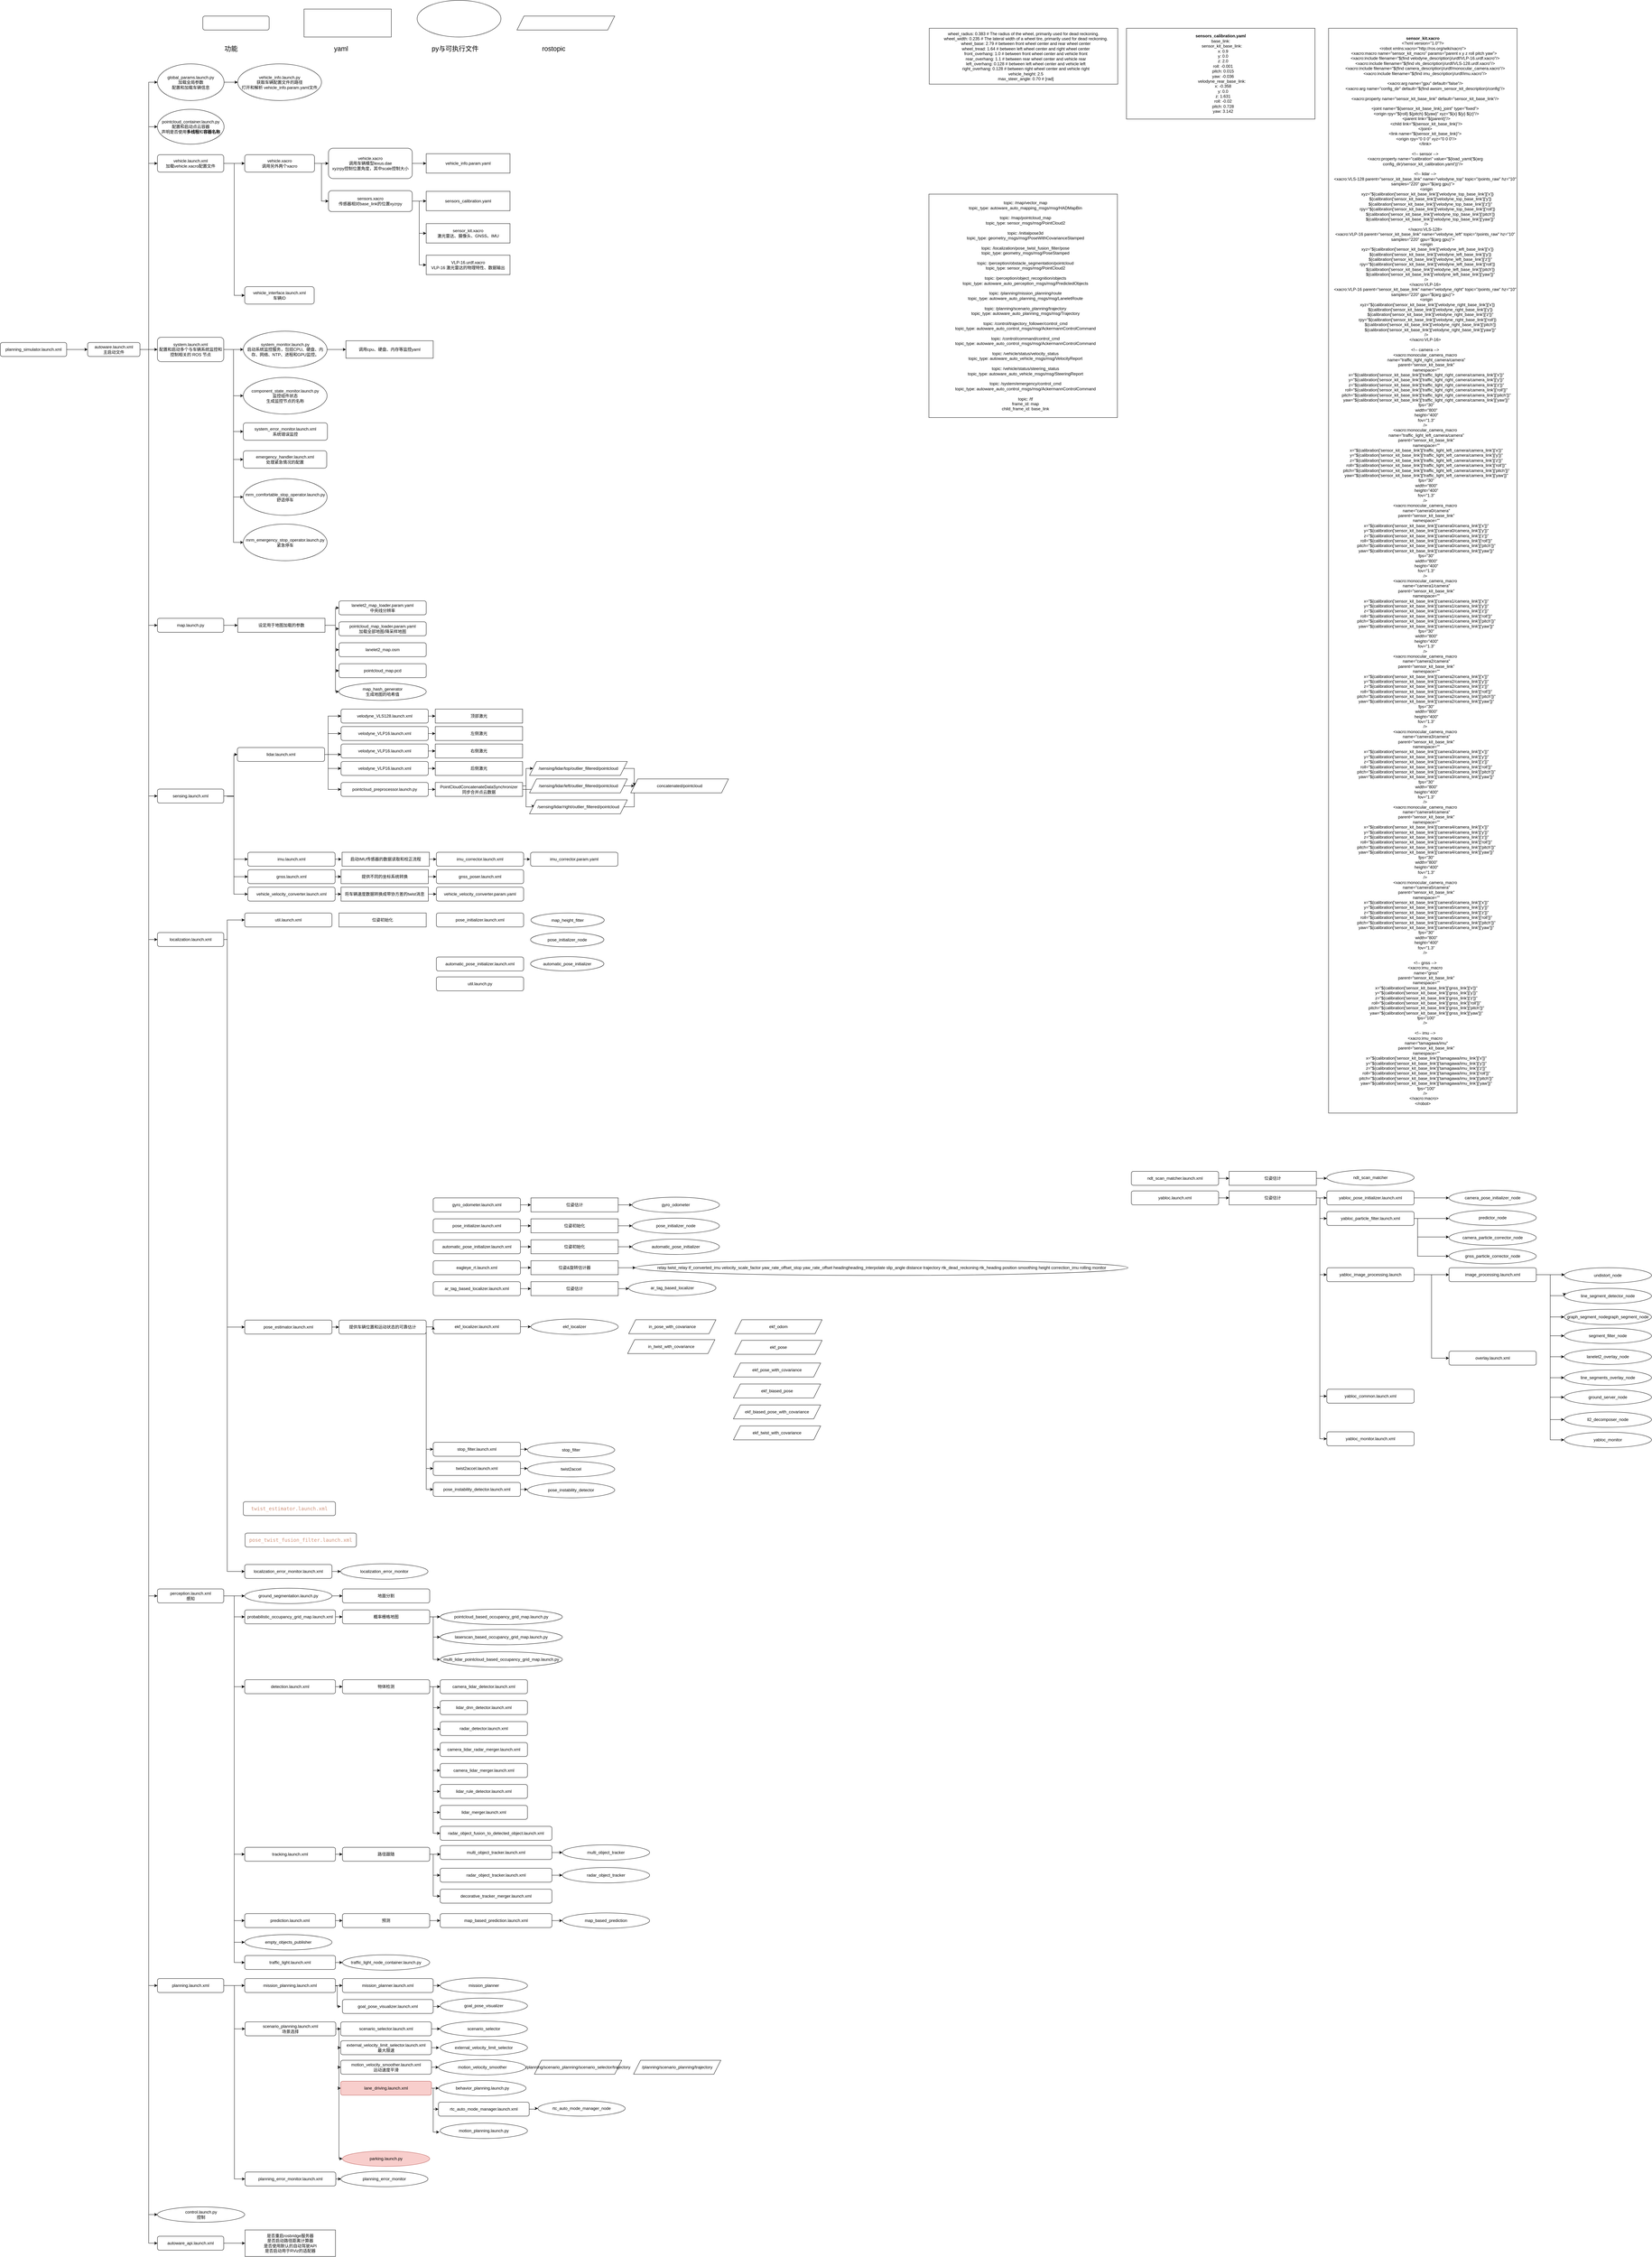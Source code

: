<mxfile version="24.7.6">
  <diagram id="C5RBs43oDa-KdzZeNtuy" name="Page-1">
    <mxGraphModel dx="2429" dy="2104" grid="1" gridSize="10" guides="1" tooltips="1" connect="1" arrows="1" fold="1" page="1" pageScale="1" pageWidth="827" pageHeight="1169" math="0" shadow="0">
      <root>
        <mxCell id="WIyWlLk6GJQsqaUBKTNV-0" />
        <mxCell id="WIyWlLk6GJQsqaUBKTNV-1" parent="WIyWlLk6GJQsqaUBKTNV-0" />
        <mxCell id="jEKhcFakD323NPHfQUps-32" style="edgeStyle=orthogonalEdgeStyle;rounded=0;orthogonalLoop=1;jettySize=auto;html=1;exitX=1;exitY=0.5;exitDx=0;exitDy=0;entryX=0;entryY=0.5;entryDx=0;entryDy=0;" parent="WIyWlLk6GJQsqaUBKTNV-1" source="WIyWlLk6GJQsqaUBKTNV-3" target="WIyWlLk6GJQsqaUBKTNV-7" edge="1">
          <mxGeometry relative="1" as="geometry" />
        </mxCell>
        <mxCell id="WIyWlLk6GJQsqaUBKTNV-3" value="planning_simulator.launch.xml" style="rounded=1;whiteSpace=wrap;html=1;fontSize=12;glass=0;strokeWidth=1;shadow=0;" parent="WIyWlLk6GJQsqaUBKTNV-1" vertex="1">
          <mxGeometry x="-140" y="-150" width="190" height="40" as="geometry" />
        </mxCell>
        <mxCell id="jEKhcFakD323NPHfQUps-22" style="edgeStyle=orthogonalEdgeStyle;rounded=0;orthogonalLoop=1;jettySize=auto;html=1;exitX=1;exitY=0.5;exitDx=0;exitDy=0;entryX=0;entryY=0.5;entryDx=0;entryDy=0;" parent="WIyWlLk6GJQsqaUBKTNV-1" source="WIyWlLk6GJQsqaUBKTNV-7" target="TUt2pirhL9gMtHY99sxS-6" edge="1">
          <mxGeometry relative="1" as="geometry" />
        </mxCell>
        <mxCell id="jEKhcFakD323NPHfQUps-23" style="edgeStyle=orthogonalEdgeStyle;rounded=0;orthogonalLoop=1;jettySize=auto;html=1;exitX=1;exitY=0.5;exitDx=0;exitDy=0;entryX=0;entryY=0.5;entryDx=0;entryDy=0;" parent="WIyWlLk6GJQsqaUBKTNV-1" source="WIyWlLk6GJQsqaUBKTNV-7" target="EWykg1riu8QqkKSn6l6j-144" edge="1">
          <mxGeometry relative="1" as="geometry" />
        </mxCell>
        <mxCell id="jEKhcFakD323NPHfQUps-24" style="edgeStyle=orthogonalEdgeStyle;rounded=0;orthogonalLoop=1;jettySize=auto;html=1;exitX=1;exitY=0.5;exitDx=0;exitDy=0;entryX=0;entryY=0.5;entryDx=0;entryDy=0;" parent="WIyWlLk6GJQsqaUBKTNV-1" source="WIyWlLk6GJQsqaUBKTNV-7" target="EWykg1riu8QqkKSn6l6j-143" edge="1">
          <mxGeometry relative="1" as="geometry" />
        </mxCell>
        <mxCell id="jEKhcFakD323NPHfQUps-33" style="edgeStyle=orthogonalEdgeStyle;rounded=0;orthogonalLoop=1;jettySize=auto;html=1;exitX=1;exitY=0.5;exitDx=0;exitDy=0;entryX=0;entryY=0.5;entryDx=0;entryDy=0;" parent="WIyWlLk6GJQsqaUBKTNV-1" source="WIyWlLk6GJQsqaUBKTNV-7" target="TUt2pirhL9gMtHY99sxS-7" edge="1">
          <mxGeometry relative="1" as="geometry" />
        </mxCell>
        <mxCell id="jEKhcFakD323NPHfQUps-60" style="edgeStyle=orthogonalEdgeStyle;rounded=0;orthogonalLoop=1;jettySize=auto;html=1;exitX=1;exitY=0.5;exitDx=0;exitDy=0;entryX=0;entryY=0.5;entryDx=0;entryDy=0;" parent="WIyWlLk6GJQsqaUBKTNV-1" source="WIyWlLk6GJQsqaUBKTNV-7" target="TUt2pirhL9gMtHY99sxS-8" edge="1">
          <mxGeometry relative="1" as="geometry" />
        </mxCell>
        <mxCell id="jEKhcFakD323NPHfQUps-61" style="edgeStyle=orthogonalEdgeStyle;rounded=0;orthogonalLoop=1;jettySize=auto;html=1;exitX=1;exitY=0.5;exitDx=0;exitDy=0;entryX=0;entryY=0.5;entryDx=0;entryDy=0;" parent="WIyWlLk6GJQsqaUBKTNV-1" source="WIyWlLk6GJQsqaUBKTNV-7" target="TUt2pirhL9gMtHY99sxS-9" edge="1">
          <mxGeometry relative="1" as="geometry" />
        </mxCell>
        <mxCell id="jEKhcFakD323NPHfQUps-62" style="edgeStyle=orthogonalEdgeStyle;rounded=0;orthogonalLoop=1;jettySize=auto;html=1;exitX=1;exitY=0.5;exitDx=0;exitDy=0;entryX=0;entryY=0.5;entryDx=0;entryDy=0;" parent="WIyWlLk6GJQsqaUBKTNV-1" source="WIyWlLk6GJQsqaUBKTNV-7" target="TUt2pirhL9gMtHY99sxS-10" edge="1">
          <mxGeometry relative="1" as="geometry" />
        </mxCell>
        <mxCell id="jEKhcFakD323NPHfQUps-63" style="edgeStyle=orthogonalEdgeStyle;rounded=0;orthogonalLoop=1;jettySize=auto;html=1;exitX=1;exitY=0.5;exitDx=0;exitDy=0;entryX=0;entryY=0.5;entryDx=0;entryDy=0;" parent="WIyWlLk6GJQsqaUBKTNV-1" source="WIyWlLk6GJQsqaUBKTNV-7" target="TUt2pirhL9gMtHY99sxS-11" edge="1">
          <mxGeometry relative="1" as="geometry">
            <mxPoint x="130" y="3340" as="targetPoint" />
          </mxGeometry>
        </mxCell>
        <mxCell id="jEKhcFakD323NPHfQUps-64" style="edgeStyle=orthogonalEdgeStyle;rounded=0;orthogonalLoop=1;jettySize=auto;html=1;exitX=1;exitY=0.5;exitDx=0;exitDy=0;entryX=0;entryY=0.5;entryDx=0;entryDy=0;" parent="WIyWlLk6GJQsqaUBKTNV-1" source="WIyWlLk6GJQsqaUBKTNV-7" target="TUt2pirhL9gMtHY99sxS-12" edge="1">
          <mxGeometry relative="1" as="geometry">
            <mxPoint x="270.333" y="4050" as="targetPoint" />
          </mxGeometry>
        </mxCell>
        <mxCell id="jEKhcFakD323NPHfQUps-65" style="edgeStyle=orthogonalEdgeStyle;rounded=0;orthogonalLoop=1;jettySize=auto;html=1;exitX=1;exitY=0.5;exitDx=0;exitDy=0;entryX=0;entryY=0.5;entryDx=0;entryDy=0;" parent="WIyWlLk6GJQsqaUBKTNV-1" source="WIyWlLk6GJQsqaUBKTNV-7" target="oVntcMu7PJR9cov9_xhP-224" edge="1">
          <mxGeometry relative="1" as="geometry">
            <mxPoint x="240" y="2582" as="targetPoint" />
          </mxGeometry>
        </mxCell>
        <mxCell id="jEKhcFakD323NPHfQUps-66" style="edgeStyle=orthogonalEdgeStyle;rounded=0;orthogonalLoop=1;jettySize=auto;html=1;exitX=1;exitY=0.5;exitDx=0;exitDy=0;entryX=0;entryY=0.5;entryDx=0;entryDy=0;" parent="WIyWlLk6GJQsqaUBKTNV-1" source="WIyWlLk6GJQsqaUBKTNV-7" target="TUt2pirhL9gMtHY99sxS-25" edge="1">
          <mxGeometry relative="1" as="geometry">
            <mxPoint x="-510" y="5210" as="targetPoint" />
          </mxGeometry>
        </mxCell>
        <mxCell id="WIyWlLk6GJQsqaUBKTNV-7" value="&lt;div&gt;autoware.launch.xml&lt;/div&gt;主启动文件" style="rounded=1;whiteSpace=wrap;html=1;fontSize=12;glass=0;strokeWidth=1;shadow=0;" parent="WIyWlLk6GJQsqaUBKTNV-1" vertex="1">
          <mxGeometry x="110" y="-150" width="150" height="40" as="geometry" />
        </mxCell>
        <mxCell id="jEKhcFakD323NPHfQUps-3" style="edgeStyle=orthogonalEdgeStyle;rounded=0;orthogonalLoop=1;jettySize=auto;html=1;exitX=1;exitY=0.5;exitDx=0;exitDy=0;entryX=0;entryY=0.5;entryDx=0;entryDy=0;" parent="WIyWlLk6GJQsqaUBKTNV-1" source="TUt2pirhL9gMtHY99sxS-6" target="jEKhcFakD323NPHfQUps-2" edge="1">
          <mxGeometry relative="1" as="geometry" />
        </mxCell>
        <mxCell id="jEKhcFakD323NPHfQUps-21" style="edgeStyle=orthogonalEdgeStyle;rounded=0;orthogonalLoop=1;jettySize=auto;html=1;exitX=1;exitY=0.5;exitDx=0;exitDy=0;entryX=0;entryY=0.5;entryDx=0;entryDy=0;" parent="WIyWlLk6GJQsqaUBKTNV-1" source="TUt2pirhL9gMtHY99sxS-6" target="jEKhcFakD323NPHfQUps-4" edge="1">
          <mxGeometry relative="1" as="geometry" />
        </mxCell>
        <mxCell id="TUt2pirhL9gMtHY99sxS-6" value="&lt;font style=&quot;font-size: 12px;&quot; face=&quot;Helvetica&quot;&gt;vehicle.launch.xml&lt;br&gt;&lt;/font&gt;&lt;div&gt;&lt;font style=&quot;font-size: 12px;&quot; face=&quot;CAdojLoYoGOX25IxwPIC&quot;&gt;&lt;code&gt;加载&lt;/code&gt;&lt;/font&gt;&lt;font style=&quot;font-size: 12px;&quot; face=&quot;Helvetica&quot;&gt;vehicle.xacro&lt;/font&gt;&lt;font style=&quot;font-size: 12px;&quot; face=&quot;CAdojLoYoGOX25IxwPIC&quot;&gt;&lt;code&gt;配置文件&lt;/code&gt;&lt;/font&gt;&lt;/div&gt;" style="rounded=1;whiteSpace=wrap;html=1;fontSize=12;glass=0;strokeWidth=1;shadow=0;" parent="WIyWlLk6GJQsqaUBKTNV-1" vertex="1">
          <mxGeometry x="310" y="-688" width="190" height="50" as="geometry" />
        </mxCell>
        <mxCell id="jEKhcFakD323NPHfQUps-49" style="edgeStyle=orthogonalEdgeStyle;rounded=0;orthogonalLoop=1;jettySize=auto;html=1;exitX=1;exitY=0.5;exitDx=0;exitDy=0;entryX=0;entryY=0.5;entryDx=0;entryDy=0;" parent="WIyWlLk6GJQsqaUBKTNV-1" source="TUt2pirhL9gMtHY99sxS-7" target="jEKhcFakD323NPHfQUps-42" edge="1">
          <mxGeometry relative="1" as="geometry" />
        </mxCell>
        <mxCell id="jEKhcFakD323NPHfQUps-53" style="edgeStyle=orthogonalEdgeStyle;rounded=0;orthogonalLoop=1;jettySize=auto;html=1;exitX=1;exitY=0.5;exitDx=0;exitDy=0;entryX=0;entryY=0.5;entryDx=0;entryDy=0;" parent="WIyWlLk6GJQsqaUBKTNV-1" source="TUt2pirhL9gMtHY99sxS-7" target="jEKhcFakD323NPHfQUps-43" edge="1">
          <mxGeometry relative="1" as="geometry" />
        </mxCell>
        <mxCell id="jEKhcFakD323NPHfQUps-54" style="edgeStyle=orthogonalEdgeStyle;rounded=0;orthogonalLoop=1;jettySize=auto;html=1;exitX=1;exitY=0.5;exitDx=0;exitDy=0;entryX=0;entryY=0.5;entryDx=0;entryDy=0;" parent="WIyWlLk6GJQsqaUBKTNV-1" source="TUt2pirhL9gMtHY99sxS-7" target="aVVuM_nYEZaegkw_f5pE-18" edge="1">
          <mxGeometry relative="1" as="geometry" />
        </mxCell>
        <mxCell id="jEKhcFakD323NPHfQUps-55" style="edgeStyle=orthogonalEdgeStyle;rounded=0;orthogonalLoop=1;jettySize=auto;html=1;exitX=1;exitY=0.5;exitDx=0;exitDy=0;entryX=0;entryY=0.5;entryDx=0;entryDy=0;" parent="WIyWlLk6GJQsqaUBKTNV-1" source="TUt2pirhL9gMtHY99sxS-7" target="aVVuM_nYEZaegkw_f5pE-19" edge="1">
          <mxGeometry relative="1" as="geometry" />
        </mxCell>
        <mxCell id="jEKhcFakD323NPHfQUps-56" style="edgeStyle=orthogonalEdgeStyle;rounded=0;orthogonalLoop=1;jettySize=auto;html=1;exitX=1;exitY=0.5;exitDx=0;exitDy=0;entryX=0;entryY=0.5;entryDx=0;entryDy=0;" parent="WIyWlLk6GJQsqaUBKTNV-1" source="TUt2pirhL9gMtHY99sxS-7" target="jEKhcFakD323NPHfQUps-44" edge="1">
          <mxGeometry relative="1" as="geometry" />
        </mxCell>
        <mxCell id="jEKhcFakD323NPHfQUps-57" style="edgeStyle=orthogonalEdgeStyle;rounded=0;orthogonalLoop=1;jettySize=auto;html=1;exitX=1;exitY=0.5;exitDx=0;exitDy=0;entryX=0;entryY=0.5;entryDx=0;entryDy=0;" parent="WIyWlLk6GJQsqaUBKTNV-1" source="TUt2pirhL9gMtHY99sxS-7" target="jEKhcFakD323NPHfQUps-47" edge="1">
          <mxGeometry relative="1" as="geometry" />
        </mxCell>
        <mxCell id="TUt2pirhL9gMtHY99sxS-7" value="&lt;div&gt;system.launch.xml&lt;/div&gt;配置和启动多个与车辆系统监控和控制相关的 ROS 节点" style="rounded=1;whiteSpace=wrap;html=1;fontSize=12;glass=0;strokeWidth=1;shadow=0;" parent="WIyWlLk6GJQsqaUBKTNV-1" vertex="1">
          <mxGeometry x="310" y="-165" width="190" height="70" as="geometry" />
        </mxCell>
        <mxCell id="0w5Qw6GsPCcSARlvCqvG-0" style="edgeStyle=orthogonalEdgeStyle;rounded=0;orthogonalLoop=1;jettySize=auto;html=1;exitX=1;exitY=0.5;exitDx=0;exitDy=0;" parent="WIyWlLk6GJQsqaUBKTNV-1" source="TUt2pirhL9gMtHY99sxS-8" target="oVntcMu7PJR9cov9_xhP-0" edge="1">
          <mxGeometry relative="1" as="geometry" />
        </mxCell>
        <mxCell id="TUt2pirhL9gMtHY99sxS-8" value="map.launch.py" style="rounded=1;whiteSpace=wrap;html=1;fontSize=12;glass=0;strokeWidth=1;shadow=0;" parent="WIyWlLk6GJQsqaUBKTNV-1" vertex="1">
          <mxGeometry x="310" y="640" width="190" height="40" as="geometry" />
        </mxCell>
        <mxCell id="oVntcMu7PJR9cov9_xhP-28" style="edgeStyle=orthogonalEdgeStyle;rounded=0;orthogonalLoop=1;jettySize=auto;html=1;exitX=1;exitY=0.5;exitDx=0;exitDy=0;entryX=0;entryY=0.5;entryDx=0;entryDy=0;" parent="WIyWlLk6GJQsqaUBKTNV-1" source="TUt2pirhL9gMtHY99sxS-9" target="oVntcMu7PJR9cov9_xhP-23" edge="1">
          <mxGeometry relative="1" as="geometry">
            <Array as="points">
              <mxPoint x="529" y="1149" />
              <mxPoint x="529" y="1030" />
            </Array>
          </mxGeometry>
        </mxCell>
        <mxCell id="oVntcMu7PJR9cov9_xhP-29" style="edgeStyle=orthogonalEdgeStyle;rounded=0;orthogonalLoop=1;jettySize=auto;html=1;exitX=1;exitY=0.5;exitDx=0;exitDy=0;entryX=0;entryY=0.5;entryDx=0;entryDy=0;" parent="WIyWlLk6GJQsqaUBKTNV-1" target="oVntcMu7PJR9cov9_xhP-24" edge="1">
          <mxGeometry relative="1" as="geometry">
            <mxPoint x="509" y="1150" as="sourcePoint" />
            <Array as="points">
              <mxPoint x="529" y="1150" />
              <mxPoint x="529" y="1330" />
            </Array>
          </mxGeometry>
        </mxCell>
        <mxCell id="oVntcMu7PJR9cov9_xhP-30" style="edgeStyle=orthogonalEdgeStyle;rounded=0;orthogonalLoop=1;jettySize=auto;html=1;exitX=1;exitY=0.5;exitDx=0;exitDy=0;entryX=0;entryY=0.5;entryDx=0;entryDy=0;" parent="WIyWlLk6GJQsqaUBKTNV-1" target="oVntcMu7PJR9cov9_xhP-26" edge="1">
          <mxGeometry relative="1" as="geometry">
            <mxPoint x="509" y="1150" as="sourcePoint" />
            <Array as="points">
              <mxPoint x="529" y="1150" />
              <mxPoint x="529" y="1430" />
            </Array>
          </mxGeometry>
        </mxCell>
        <mxCell id="TUt2pirhL9gMtHY99sxS-9" value="sensing.launch.xml" style="rounded=1;whiteSpace=wrap;html=1;fontSize=12;glass=0;strokeWidth=1;shadow=0;" parent="WIyWlLk6GJQsqaUBKTNV-1" vertex="1">
          <mxGeometry x="310" y="1129" width="190" height="40" as="geometry" />
        </mxCell>
        <mxCell id="oVntcMu7PJR9cov9_xhP-71" style="edgeStyle=orthogonalEdgeStyle;rounded=0;orthogonalLoop=1;jettySize=auto;html=1;exitX=1;exitY=0.5;exitDx=0;exitDy=0;entryX=0;entryY=0.5;entryDx=0;entryDy=0;" parent="WIyWlLk6GJQsqaUBKTNV-1" source="TUt2pirhL9gMtHY99sxS-10" target="oVntcMu7PJR9cov9_xhP-68" edge="1">
          <mxGeometry relative="1" as="geometry">
            <Array as="points">
              <mxPoint x="510" y="1560" />
              <mxPoint x="510" y="1504" />
            </Array>
          </mxGeometry>
        </mxCell>
        <mxCell id="oVntcMu7PJR9cov9_xhP-72" style="edgeStyle=orthogonalEdgeStyle;rounded=0;orthogonalLoop=1;jettySize=auto;html=1;exitX=1;exitY=0.5;exitDx=0;exitDy=0;entryX=0;entryY=0.5;entryDx=0;entryDy=0;" parent="WIyWlLk6GJQsqaUBKTNV-1" source="TUt2pirhL9gMtHY99sxS-10" target="oVntcMu7PJR9cov9_xhP-69" edge="1">
          <mxGeometry relative="1" as="geometry">
            <Array as="points">
              <mxPoint x="510" y="1560" />
              <mxPoint x="510" y="2670" />
            </Array>
          </mxGeometry>
        </mxCell>
        <mxCell id="oVntcMu7PJR9cov9_xhP-73" style="edgeStyle=orthogonalEdgeStyle;rounded=0;orthogonalLoop=1;jettySize=auto;html=1;exitX=1;exitY=0.5;exitDx=0;exitDy=0;entryX=0;entryY=0.5;entryDx=0;entryDy=0;" parent="WIyWlLk6GJQsqaUBKTNV-1" source="TUt2pirhL9gMtHY99sxS-10" target="oVntcMu7PJR9cov9_xhP-70" edge="1">
          <mxGeometry relative="1" as="geometry">
            <Array as="points">
              <mxPoint x="510" y="1560" />
              <mxPoint x="510" y="3370" />
            </Array>
          </mxGeometry>
        </mxCell>
        <mxCell id="TUt2pirhL9gMtHY99sxS-10" value="localization.launch.xml" style="rounded=1;whiteSpace=wrap;html=1;fontSize=12;glass=0;strokeWidth=1;shadow=0;" parent="WIyWlLk6GJQsqaUBKTNV-1" vertex="1">
          <mxGeometry x="310" y="1540" width="190" height="40" as="geometry" />
        </mxCell>
        <mxCell id="oVntcMu7PJR9cov9_xhP-237" style="edgeStyle=orthogonalEdgeStyle;rounded=0;orthogonalLoop=1;jettySize=auto;html=1;exitX=1;exitY=0.5;exitDx=0;exitDy=0;entryX=0;entryY=0.5;entryDx=0;entryDy=0;" parent="WIyWlLk6GJQsqaUBKTNV-1" source="TUt2pirhL9gMtHY99sxS-11" target="oVntcMu7PJR9cov9_xhP-167" edge="1">
          <mxGeometry relative="1" as="geometry" />
        </mxCell>
        <mxCell id="oVntcMu7PJR9cov9_xhP-239" style="edgeStyle=orthogonalEdgeStyle;rounded=0;orthogonalLoop=1;jettySize=auto;html=1;exitX=1;exitY=0.5;exitDx=0;exitDy=0;entryX=0;entryY=0.5;entryDx=0;entryDy=0;" parent="WIyWlLk6GJQsqaUBKTNV-1" source="TUt2pirhL9gMtHY99sxS-11" target="oVntcMu7PJR9cov9_xhP-155" edge="1">
          <mxGeometry relative="1" as="geometry" />
        </mxCell>
        <mxCell id="oVntcMu7PJR9cov9_xhP-240" style="edgeStyle=orthogonalEdgeStyle;rounded=0;orthogonalLoop=1;jettySize=auto;html=1;exitX=1;exitY=0.5;exitDx=0;exitDy=0;entryX=0;entryY=0.5;entryDx=0;entryDy=0;" parent="WIyWlLk6GJQsqaUBKTNV-1" source="TUt2pirhL9gMtHY99sxS-11" target="oVntcMu7PJR9cov9_xhP-156" edge="1">
          <mxGeometry relative="1" as="geometry" />
        </mxCell>
        <mxCell id="EWykg1riu8QqkKSn6l6j-100" style="edgeStyle=orthogonalEdgeStyle;rounded=0;orthogonalLoop=1;jettySize=auto;html=1;exitX=1;exitY=0.5;exitDx=0;exitDy=0;entryX=0;entryY=0.5;entryDx=0;entryDy=0;" parent="WIyWlLk6GJQsqaUBKTNV-1" source="TUt2pirhL9gMtHY99sxS-11" target="oVntcMu7PJR9cov9_xhP-160" edge="1">
          <mxGeometry relative="1" as="geometry" />
        </mxCell>
        <mxCell id="EWykg1riu8QqkKSn6l6j-101" style="edgeStyle=orthogonalEdgeStyle;rounded=0;orthogonalLoop=1;jettySize=auto;html=1;exitX=1;exitY=0.5;exitDx=0;exitDy=0;entryX=0;entryY=0.5;entryDx=0;entryDy=0;" parent="WIyWlLk6GJQsqaUBKTNV-1" source="TUt2pirhL9gMtHY99sxS-11" target="oVntcMu7PJR9cov9_xhP-162" edge="1">
          <mxGeometry relative="1" as="geometry" />
        </mxCell>
        <mxCell id="EWykg1riu8QqkKSn6l6j-102" style="edgeStyle=orthogonalEdgeStyle;rounded=0;orthogonalLoop=1;jettySize=auto;html=1;exitX=1;exitY=0.5;exitDx=0;exitDy=0;entryX=0;entryY=0.5;entryDx=0;entryDy=0;" parent="WIyWlLk6GJQsqaUBKTNV-1" source="TUt2pirhL9gMtHY99sxS-11" target="oVntcMu7PJR9cov9_xhP-165" edge="1">
          <mxGeometry relative="1" as="geometry" />
        </mxCell>
        <mxCell id="EWykg1riu8QqkKSn6l6j-103" style="edgeStyle=orthogonalEdgeStyle;rounded=0;orthogonalLoop=1;jettySize=auto;html=1;exitX=1;exitY=0.5;exitDx=0;exitDy=0;entryX=0;entryY=0.5;entryDx=0;entryDy=0;" parent="WIyWlLk6GJQsqaUBKTNV-1" source="TUt2pirhL9gMtHY99sxS-11" target="oVntcMu7PJR9cov9_xhP-164" edge="1">
          <mxGeometry relative="1" as="geometry" />
        </mxCell>
        <mxCell id="TUt2pirhL9gMtHY99sxS-11" value="&lt;div&gt;perception.launch.xml&lt;/div&gt;感知" style="rounded=1;whiteSpace=wrap;html=1;fontSize=12;glass=0;strokeWidth=1;shadow=0;" parent="WIyWlLk6GJQsqaUBKTNV-1" vertex="1">
          <mxGeometry x="310" y="3420" width="190" height="40" as="geometry" />
        </mxCell>
        <mxCell id="EWykg1riu8QqkKSn6l6j-116" value="" style="edgeStyle=orthogonalEdgeStyle;rounded=0;orthogonalLoop=1;jettySize=auto;html=1;" parent="WIyWlLk6GJQsqaUBKTNV-1" source="TUt2pirhL9gMtHY99sxS-12" target="oVntcMu7PJR9cov9_xhP-191" edge="1">
          <mxGeometry relative="1" as="geometry" />
        </mxCell>
        <mxCell id="EWykg1riu8QqkKSn6l6j-123" style="edgeStyle=orthogonalEdgeStyle;rounded=0;orthogonalLoop=1;jettySize=auto;html=1;exitX=1;exitY=0.5;exitDx=0;exitDy=0;entryX=0;entryY=0.5;entryDx=0;entryDy=0;" parent="WIyWlLk6GJQsqaUBKTNV-1" source="TUt2pirhL9gMtHY99sxS-12" target="oVntcMu7PJR9cov9_xhP-192" edge="1">
          <mxGeometry relative="1" as="geometry" />
        </mxCell>
        <mxCell id="EWykg1riu8QqkKSn6l6j-138" style="edgeStyle=orthogonalEdgeStyle;rounded=0;orthogonalLoop=1;jettySize=auto;html=1;exitX=1;exitY=0.5;exitDx=0;exitDy=0;entryX=0;entryY=0.5;entryDx=0;entryDy=0;" parent="WIyWlLk6GJQsqaUBKTNV-1" source="TUt2pirhL9gMtHY99sxS-12" target="oVntcMu7PJR9cov9_xhP-222" edge="1">
          <mxGeometry relative="1" as="geometry" />
        </mxCell>
        <mxCell id="TUt2pirhL9gMtHY99sxS-12" value="planning.launch.xml" style="rounded=1;whiteSpace=wrap;html=1;fontSize=12;glass=0;strokeWidth=1;shadow=0;" parent="WIyWlLk6GJQsqaUBKTNV-1" vertex="1">
          <mxGeometry x="310" y="4536" width="190" height="40" as="geometry" />
        </mxCell>
        <mxCell id="EWykg1riu8QqkKSn6l6j-147" style="edgeStyle=orthogonalEdgeStyle;rounded=0;orthogonalLoop=1;jettySize=auto;html=1;exitX=1;exitY=0.5;exitDx=0;exitDy=0;entryX=0;entryY=0.5;entryDx=0;entryDy=0;" parent="WIyWlLk6GJQsqaUBKTNV-1" source="TUt2pirhL9gMtHY99sxS-25" target="oVntcMu7PJR9cov9_xhP-225" edge="1">
          <mxGeometry relative="1" as="geometry" />
        </mxCell>
        <mxCell id="TUt2pirhL9gMtHY99sxS-25" value="autoware_api.launch.xml" style="rounded=1;whiteSpace=wrap;html=1;fontSize=12;glass=0;strokeWidth=1;shadow=0;" parent="WIyWlLk6GJQsqaUBKTNV-1" vertex="1">
          <mxGeometry x="310" y="5274" width="190" height="40" as="geometry" />
        </mxCell>
        <mxCell id="EWykg1riu8QqkKSn6l6j-3" style="edgeStyle=orthogonalEdgeStyle;rounded=0;orthogonalLoop=1;jettySize=auto;html=1;exitX=1;exitY=0.5;exitDx=0;exitDy=0;entryX=0;entryY=0.5;entryDx=0;entryDy=0;" parent="WIyWlLk6GJQsqaUBKTNV-1" edge="1">
          <mxGeometry relative="1" as="geometry">
            <mxPoint x="760" y="-895.5" as="sourcePoint" />
            <mxPoint x="780" y="-895.5" as="targetPoint" />
          </mxGeometry>
        </mxCell>
        <mxCell id="aVVuM_nYEZaegkw_f5pE-3" value="wheel_radius: 0.383 # The radius of the wheel, primarily used for dead reckoning.&lt;br&gt;&amp;nbsp;&amp;nbsp;&amp;nbsp; wheel_width: 0.235 # The lateral width of a wheel tire, primarily used for dead reckoning.&lt;br&gt;&amp;nbsp;&amp;nbsp;&amp;nbsp; wheel_base: 2.79 # between front wheel center and rear wheel center&lt;br&gt;&amp;nbsp;&amp;nbsp;&amp;nbsp; wheel_tread: 1.64 # between left wheel center and right wheel center&lt;br&gt;&amp;nbsp;&amp;nbsp;&amp;nbsp; front_overhang: 1.0 # between front wheel center and vehicle front&lt;br&gt;&amp;nbsp;&amp;nbsp;&amp;nbsp; rear_overhang: 1.1 # between rear wheel center and vehicle rear&lt;br&gt;&amp;nbsp;&amp;nbsp;&amp;nbsp; left_overhang: 0.128 # between left wheel center and vehicle left&lt;br&gt;&amp;nbsp;&amp;nbsp;&amp;nbsp; right_overhang: 0.128 # between right wheel center and vehicle right&lt;br&gt;&amp;nbsp;&amp;nbsp;&amp;nbsp; vehicle_height: 2.5&lt;br&gt;&amp;nbsp;&amp;nbsp;&amp;nbsp; max_steer_angle: 0.70 # [rad]" style="rounded=0;whiteSpace=wrap;html=1;" parent="WIyWlLk6GJQsqaUBKTNV-1" vertex="1">
          <mxGeometry x="2521" y="-1050" width="540" height="160" as="geometry" />
        </mxCell>
        <mxCell id="aVVuM_nYEZaegkw_f5pE-9" value="&lt;div&gt;vehicle_info.param.yaml&lt;/div&gt;" style="rounded=0;whiteSpace=wrap;html=1;" parent="WIyWlLk6GJQsqaUBKTNV-1" vertex="1">
          <mxGeometry x="1080" y="-690.75" width="240" height="55.5" as="geometry" />
        </mxCell>
        <mxCell id="aVVuM_nYEZaegkw_f5pE-12" value="调用cpu、硬盘、内存等监控yaml" style="rounded=0;whiteSpace=wrap;html=1;" parent="WIyWlLk6GJQsqaUBKTNV-1" vertex="1">
          <mxGeometry x="850" y="-155" width="250" height="50" as="geometry" />
        </mxCell>
        <mxCell id="aVVuM_nYEZaegkw_f5pE-17" value="&lt;br&gt;&amp;nbsp;&amp;nbsp;&amp;nbsp; topic: /map/vector_map&lt;br&gt;&amp;nbsp;&amp;nbsp;&amp;nbsp; topic_type: autoware_auto_mapping_msgs/msg/HADMapBin&lt;br&gt;&amp;nbsp; &lt;br&gt;&amp;nbsp;&amp;nbsp;&amp;nbsp; topic: /map/pointcloud_map&lt;br&gt;&amp;nbsp;&amp;nbsp;&amp;nbsp; topic_type: sensor_msgs/msg/PointCloud2&lt;br&gt;&lt;br&gt;&amp;nbsp;&amp;nbsp;&amp;nbsp; topic: /initialpose3d&lt;br&gt;&amp;nbsp;&amp;nbsp;&amp;nbsp; topic_type: geometry_msgs/msg/PoseWithCovarianceStamped&lt;br&gt;&lt;br&gt;&amp;nbsp;&amp;nbsp;&amp;nbsp; topic: /localization/pose_twist_fusion_filter/pose&lt;br&gt;&amp;nbsp;&amp;nbsp;&amp;nbsp; topic_type: geometry_msgs/msg/PoseStamped&lt;br&gt;&lt;br&gt;&amp;nbsp;&amp;nbsp;&amp;nbsp; topic: /perception/obstacle_segmentation/pointcloud&lt;br&gt;&amp;nbsp;&amp;nbsp;&amp;nbsp; topic_type: sensor_msgs/msg/PointCloud2&lt;br&gt;&lt;br&gt;&amp;nbsp;&amp;nbsp;&amp;nbsp; topic: /perception/object_recognition/objects&lt;br&gt;&amp;nbsp;&amp;nbsp;&amp;nbsp; topic_type: autoware_auto_perception_msgs/msg/PredictedObjects&lt;br&gt;&amp;nbsp;&amp;nbsp; &lt;br&gt;&amp;nbsp;&amp;nbsp;&amp;nbsp; topic: /planning/mission_planning/route&lt;br&gt;&amp;nbsp;&amp;nbsp;&amp;nbsp; topic_type: autoware_auto_planning_msgs/msg/LaneletRoute&lt;br&gt;&amp;nbsp;&amp;nbsp; &lt;br&gt;&amp;nbsp;&amp;nbsp;&amp;nbsp; topic: /planning/scenario_planning/trajectory&lt;br&gt;&amp;nbsp;&amp;nbsp;&amp;nbsp; topic_type: autoware_auto_planning_msgs/msg/Trajectory&lt;br&gt;&amp;nbsp;&amp;nbsp;&amp;nbsp; &lt;br&gt;&amp;nbsp;&amp;nbsp;&amp;nbsp; topic: /control/trajectory_follower/control_cmd&lt;br&gt;&amp;nbsp;&amp;nbsp;&amp;nbsp; topic_type: autoware_auto_control_msgs/msg/AckermannControlCommand&lt;br&gt;&lt;br&gt;&amp;nbsp;&amp;nbsp;&amp;nbsp; topic: /control/command/control_cmd&lt;br&gt;&amp;nbsp;&amp;nbsp;&amp;nbsp; topic_type: autoware_auto_control_msgs/msg/AckermannControlCommand&lt;br&gt;&lt;br&gt;&amp;nbsp;&amp;nbsp;&amp;nbsp; topic: /vehicle/status/velocity_status&lt;br&gt;&amp;nbsp;&amp;nbsp;&amp;nbsp; topic_type: autoware_auto_vehicle_msgs/msg/VelocityReport&lt;br&gt;&lt;br&gt;&amp;nbsp;&amp;nbsp;&amp;nbsp; topic: /vehicle/status/steering_status&lt;br&gt;&lt;div&gt;&amp;nbsp;&amp;nbsp;&amp;nbsp; topic_type: autoware_auto_vehicle_msgs/msg/SteeringReport&lt;/div&gt;&lt;div&gt;&lt;br&gt;&lt;/div&gt;&amp;nbsp;&amp;nbsp;&amp;nbsp; topic: /system/emergency/control_cmd&lt;br&gt;&amp;nbsp;&amp;nbsp;&amp;nbsp; topic_type: autoware_auto_control_msgs/msg/AckermannControlCommand&lt;br&gt;&lt;br&gt;&amp;nbsp;&amp;nbsp;&amp;nbsp; topic: /tf&lt;br&gt;&amp;nbsp;&amp;nbsp;&amp;nbsp; frame_id: map&lt;br&gt;&amp;nbsp;&amp;nbsp;&amp;nbsp; child_frame_id: base_link&lt;div&gt;&lt;br&gt;&lt;/div&gt;" style="rounded=0;whiteSpace=wrap;html=1;" parent="WIyWlLk6GJQsqaUBKTNV-1" vertex="1">
          <mxGeometry x="2520" y="-575" width="540" height="640" as="geometry" />
        </mxCell>
        <mxCell id="aVVuM_nYEZaegkw_f5pE-18" value="&lt;div&gt;system_error_monitor.launch.xml&lt;/div&gt;系统错误监控" style="rounded=1;whiteSpace=wrap;html=1;fontSize=12;glass=0;strokeWidth=1;shadow=0;" parent="WIyWlLk6GJQsqaUBKTNV-1" vertex="1">
          <mxGeometry x="556" y="80" width="241" height="50" as="geometry" />
        </mxCell>
        <mxCell id="aVVuM_nYEZaegkw_f5pE-19" value="&lt;div&gt;emergency_handler.launch.xml&lt;/div&gt;处理紧急情况的配置" style="rounded=1;whiteSpace=wrap;html=1;fontSize=12;glass=0;strokeWidth=1;shadow=0;" parent="WIyWlLk6GJQsqaUBKTNV-1" vertex="1">
          <mxGeometry x="556" y="160" width="239" height="50" as="geometry" />
        </mxCell>
        <mxCell id="oVntcMu7PJR9cov9_xhP-2" value="" style="edgeStyle=orthogonalEdgeStyle;rounded=0;orthogonalLoop=1;jettySize=auto;html=1;" parent="WIyWlLk6GJQsqaUBKTNV-1" source="oVntcMu7PJR9cov9_xhP-0" target="oVntcMu7PJR9cov9_xhP-1" edge="1">
          <mxGeometry relative="1" as="geometry">
            <Array as="points">
              <mxPoint x="820" y="660" />
              <mxPoint x="820" y="610" />
            </Array>
          </mxGeometry>
        </mxCell>
        <mxCell id="oVntcMu7PJR9cov9_xhP-4" value="" style="edgeStyle=orthogonalEdgeStyle;rounded=0;orthogonalLoop=1;jettySize=auto;html=1;" parent="WIyWlLk6GJQsqaUBKTNV-1" source="oVntcMu7PJR9cov9_xhP-0" target="oVntcMu7PJR9cov9_xhP-3" edge="1">
          <mxGeometry relative="1" as="geometry">
            <Array as="points">
              <mxPoint x="820" y="660" />
              <mxPoint x="820" y="670" />
            </Array>
          </mxGeometry>
        </mxCell>
        <mxCell id="oVntcMu7PJR9cov9_xhP-17" style="edgeStyle=orthogonalEdgeStyle;rounded=0;orthogonalLoop=1;jettySize=auto;html=1;exitX=1;exitY=0.5;exitDx=0;exitDy=0;entryX=0;entryY=0.5;entryDx=0;entryDy=0;" parent="WIyWlLk6GJQsqaUBKTNV-1" source="oVntcMu7PJR9cov9_xhP-0" target="oVntcMu7PJR9cov9_xhP-11" edge="1">
          <mxGeometry relative="1" as="geometry">
            <Array as="points">
              <mxPoint x="820" y="660" />
              <mxPoint x="820" y="730" />
            </Array>
          </mxGeometry>
        </mxCell>
        <mxCell id="oVntcMu7PJR9cov9_xhP-18" style="edgeStyle=orthogonalEdgeStyle;rounded=0;orthogonalLoop=1;jettySize=auto;html=1;exitX=1;exitY=0.5;exitDx=0;exitDy=0;entryX=0;entryY=0.5;entryDx=0;entryDy=0;" parent="WIyWlLk6GJQsqaUBKTNV-1" source="oVntcMu7PJR9cov9_xhP-0" target="oVntcMu7PJR9cov9_xhP-12" edge="1">
          <mxGeometry relative="1" as="geometry">
            <Array as="points">
              <mxPoint x="820" y="660" />
              <mxPoint x="820" y="790" />
            </Array>
          </mxGeometry>
        </mxCell>
        <mxCell id="oVntcMu7PJR9cov9_xhP-22" style="edgeStyle=orthogonalEdgeStyle;rounded=0;orthogonalLoop=1;jettySize=auto;html=1;exitX=1;exitY=0.5;exitDx=0;exitDy=0;entryX=0;entryY=0.5;entryDx=0;entryDy=0;" parent="WIyWlLk6GJQsqaUBKTNV-1" source="oVntcMu7PJR9cov9_xhP-0" target="oVntcMu7PJR9cov9_xhP-21" edge="1">
          <mxGeometry relative="1" as="geometry">
            <Array as="points">
              <mxPoint x="820" y="660" />
              <mxPoint x="820" y="850" />
            </Array>
          </mxGeometry>
        </mxCell>
        <mxCell id="oVntcMu7PJR9cov9_xhP-0" value="设定用于地图加载的参数" style="rounded=0;whiteSpace=wrap;html=1;" parent="WIyWlLk6GJQsqaUBKTNV-1" vertex="1">
          <mxGeometry x="540" y="640" width="250" height="40" as="geometry" />
        </mxCell>
        <mxCell id="oVntcMu7PJR9cov9_xhP-1" value="&lt;div&gt;lanelet2_map_loader.param.yaml&lt;/div&gt;中央线分辨率" style="rounded=1;whiteSpace=wrap;html=1;fontSize=12;glass=0;strokeWidth=1;shadow=0;" parent="WIyWlLk6GJQsqaUBKTNV-1" vertex="1">
          <mxGeometry x="830" y="590" width="250" height="40" as="geometry" />
        </mxCell>
        <mxCell id="oVntcMu7PJR9cov9_xhP-3" value="&lt;div&gt;pointcloud_map_loader.param.yaml&lt;/div&gt;加载全部地图/降采样地图" style="rounded=1;whiteSpace=wrap;html=1;fontSize=12;glass=0;strokeWidth=1;shadow=0;" parent="WIyWlLk6GJQsqaUBKTNV-1" vertex="1">
          <mxGeometry x="830" y="650" width="250" height="40" as="geometry" />
        </mxCell>
        <mxCell id="oVntcMu7PJR9cov9_xhP-11" value="lanelet2_map.osm" style="rounded=1;whiteSpace=wrap;html=1;fontSize=12;glass=0;strokeWidth=1;shadow=0;" parent="WIyWlLk6GJQsqaUBKTNV-1" vertex="1">
          <mxGeometry x="830" y="710" width="250" height="40" as="geometry" />
        </mxCell>
        <mxCell id="oVntcMu7PJR9cov9_xhP-12" value="pointcloud_map.pcd" style="rounded=1;whiteSpace=wrap;html=1;fontSize=12;glass=0;strokeWidth=1;shadow=0;" parent="WIyWlLk6GJQsqaUBKTNV-1" vertex="1">
          <mxGeometry x="830" y="770" width="250" height="40" as="geometry" />
        </mxCell>
        <mxCell id="oVntcMu7PJR9cov9_xhP-21" value="&lt;div&gt;map_hash_generator&lt;/div&gt;生成地图的哈希值" style="ellipse;whiteSpace=wrap;html=1;" parent="WIyWlLk6GJQsqaUBKTNV-1" vertex="1">
          <mxGeometry x="830" y="825" width="250" height="50" as="geometry" />
        </mxCell>
        <mxCell id="EWykg1riu8QqkKSn6l6j-16" style="edgeStyle=orthogonalEdgeStyle;rounded=0;orthogonalLoop=1;jettySize=auto;html=1;exitX=1;exitY=0.5;exitDx=0;exitDy=0;entryX=0;entryY=0.5;entryDx=0;entryDy=0;" parent="WIyWlLk6GJQsqaUBKTNV-1" source="oVntcMu7PJR9cov9_xhP-23" target="oVntcMu7PJR9cov9_xhP-31" edge="1">
          <mxGeometry relative="1" as="geometry">
            <Array as="points">
              <mxPoint x="799" y="1030" />
              <mxPoint x="799" y="920" />
            </Array>
          </mxGeometry>
        </mxCell>
        <mxCell id="EWykg1riu8QqkKSn6l6j-17" style="edgeStyle=orthogonalEdgeStyle;rounded=0;orthogonalLoop=1;jettySize=auto;html=1;exitX=1;exitY=0.5;exitDx=0;exitDy=0;entryX=0;entryY=0.5;entryDx=0;entryDy=0;" parent="WIyWlLk6GJQsqaUBKTNV-1" source="oVntcMu7PJR9cov9_xhP-23" target="oVntcMu7PJR9cov9_xhP-32" edge="1">
          <mxGeometry relative="1" as="geometry">
            <Array as="points">
              <mxPoint x="799" y="1030" />
              <mxPoint x="799" y="970" />
            </Array>
          </mxGeometry>
        </mxCell>
        <mxCell id="EWykg1riu8QqkKSn6l6j-18" style="edgeStyle=orthogonalEdgeStyle;rounded=0;orthogonalLoop=1;jettySize=auto;html=1;exitX=1;exitY=0.5;exitDx=0;exitDy=0;entryX=0;entryY=0.75;entryDx=0;entryDy=0;" parent="WIyWlLk6GJQsqaUBKTNV-1" source="oVntcMu7PJR9cov9_xhP-23" target="oVntcMu7PJR9cov9_xhP-33" edge="1">
          <mxGeometry relative="1" as="geometry" />
        </mxCell>
        <mxCell id="EWykg1riu8QqkKSn6l6j-19" style="edgeStyle=orthogonalEdgeStyle;rounded=0;orthogonalLoop=1;jettySize=auto;html=1;exitX=1;exitY=0.5;exitDx=0;exitDy=0;entryX=0;entryY=0.5;entryDx=0;entryDy=0;" parent="WIyWlLk6GJQsqaUBKTNV-1" source="oVntcMu7PJR9cov9_xhP-23" target="oVntcMu7PJR9cov9_xhP-35" edge="1">
          <mxGeometry relative="1" as="geometry">
            <Array as="points">
              <mxPoint x="799" y="1030" />
              <mxPoint x="799" y="1070" />
            </Array>
          </mxGeometry>
        </mxCell>
        <mxCell id="EWykg1riu8QqkKSn6l6j-20" style="edgeStyle=orthogonalEdgeStyle;rounded=0;orthogonalLoop=1;jettySize=auto;html=1;exitX=1;exitY=0.5;exitDx=0;exitDy=0;entryX=0;entryY=0.5;entryDx=0;entryDy=0;" parent="WIyWlLk6GJQsqaUBKTNV-1" source="oVntcMu7PJR9cov9_xhP-23" target="oVntcMu7PJR9cov9_xhP-36" edge="1">
          <mxGeometry relative="1" as="geometry">
            <Array as="points">
              <mxPoint x="799" y="1030" />
              <mxPoint x="799" y="1130" />
            </Array>
          </mxGeometry>
        </mxCell>
        <mxCell id="oVntcMu7PJR9cov9_xhP-23" value="lidar.launch.xml" style="rounded=1;whiteSpace=wrap;html=1;fontSize=12;glass=0;strokeWidth=1;shadow=0;" parent="WIyWlLk6GJQsqaUBKTNV-1" vertex="1">
          <mxGeometry x="539" y="1010" width="250" height="40" as="geometry" />
        </mxCell>
        <mxCell id="oVntcMu7PJR9cov9_xhP-24" value="imu.launch.xml" style="rounded=1;whiteSpace=wrap;html=1;fontSize=12;glass=0;strokeWidth=1;shadow=0;" parent="WIyWlLk6GJQsqaUBKTNV-1" vertex="1">
          <mxGeometry x="569" y="1310" width="250" height="40" as="geometry" />
        </mxCell>
        <mxCell id="EWykg1riu8QqkKSn6l6j-22" style="edgeStyle=orthogonalEdgeStyle;rounded=0;orthogonalLoop=1;jettySize=auto;html=1;exitX=1;exitY=0.5;exitDx=0;exitDy=0;entryX=0;entryY=0.5;entryDx=0;entryDy=0;" parent="WIyWlLk6GJQsqaUBKTNV-1" source="oVntcMu7PJR9cov9_xhP-25" target="oVntcMu7PJR9cov9_xhP-63" edge="1">
          <mxGeometry relative="1" as="geometry" />
        </mxCell>
        <mxCell id="oVntcMu7PJR9cov9_xhP-25" value="gnss.launch.xml" style="rounded=1;whiteSpace=wrap;html=1;fontSize=12;glass=0;strokeWidth=1;shadow=0;" parent="WIyWlLk6GJQsqaUBKTNV-1" vertex="1">
          <mxGeometry x="569" y="1360" width="250" height="40" as="geometry" />
        </mxCell>
        <mxCell id="EWykg1riu8QqkKSn6l6j-23" style="edgeStyle=orthogonalEdgeStyle;rounded=0;orthogonalLoop=1;jettySize=auto;html=1;exitX=1;exitY=0.5;exitDx=0;exitDy=0;entryX=0;entryY=0.5;entryDx=0;entryDy=0;" parent="WIyWlLk6GJQsqaUBKTNV-1" source="oVntcMu7PJR9cov9_xhP-26" target="oVntcMu7PJR9cov9_xhP-67" edge="1">
          <mxGeometry relative="1" as="geometry" />
        </mxCell>
        <mxCell id="oVntcMu7PJR9cov9_xhP-26" value="vehicle_velocity_converter.launch.xml" style="rounded=1;whiteSpace=wrap;html=1;fontSize=12;glass=0;strokeWidth=1;shadow=0;" parent="WIyWlLk6GJQsqaUBKTNV-1" vertex="1">
          <mxGeometry x="569" y="1410" width="250" height="40" as="geometry" />
        </mxCell>
        <mxCell id="oVntcMu7PJR9cov9_xhP-55" style="edgeStyle=orthogonalEdgeStyle;rounded=0;orthogonalLoop=1;jettySize=auto;html=1;exitX=1;exitY=0.5;exitDx=0;exitDy=0;entryX=0;entryY=0.5;entryDx=0;entryDy=0;" parent="WIyWlLk6GJQsqaUBKTNV-1" source="oVntcMu7PJR9cov9_xhP-31" target="oVntcMu7PJR9cov9_xhP-37" edge="1">
          <mxGeometry relative="1" as="geometry" />
        </mxCell>
        <mxCell id="oVntcMu7PJR9cov9_xhP-31" value="velodyne_VLS128.launch.xml" style="rounded=1;whiteSpace=wrap;html=1;fontSize=12;glass=0;strokeWidth=1;shadow=0;" parent="WIyWlLk6GJQsqaUBKTNV-1" vertex="1">
          <mxGeometry x="836" y="900" width="250" height="40" as="geometry" />
        </mxCell>
        <mxCell id="oVntcMu7PJR9cov9_xhP-54" style="edgeStyle=orthogonalEdgeStyle;rounded=0;orthogonalLoop=1;jettySize=auto;html=1;exitX=1;exitY=0.5;exitDx=0;exitDy=0;entryX=0;entryY=0.5;entryDx=0;entryDy=0;" parent="WIyWlLk6GJQsqaUBKTNV-1" source="oVntcMu7PJR9cov9_xhP-32" target="oVntcMu7PJR9cov9_xhP-38" edge="1">
          <mxGeometry relative="1" as="geometry" />
        </mxCell>
        <mxCell id="oVntcMu7PJR9cov9_xhP-32" value="velodyne_VLP16.launch.xml" style="rounded=1;whiteSpace=wrap;html=1;fontSize=12;glass=0;strokeWidth=1;shadow=0;" parent="WIyWlLk6GJQsqaUBKTNV-1" vertex="1">
          <mxGeometry x="836" y="950" width="250" height="40" as="geometry" />
        </mxCell>
        <mxCell id="oVntcMu7PJR9cov9_xhP-53" style="edgeStyle=orthogonalEdgeStyle;rounded=0;orthogonalLoop=1;jettySize=auto;html=1;exitX=1;exitY=0.5;exitDx=0;exitDy=0;entryX=0;entryY=0.5;entryDx=0;entryDy=0;" parent="WIyWlLk6GJQsqaUBKTNV-1" source="oVntcMu7PJR9cov9_xhP-33" target="oVntcMu7PJR9cov9_xhP-39" edge="1">
          <mxGeometry relative="1" as="geometry" />
        </mxCell>
        <mxCell id="oVntcMu7PJR9cov9_xhP-33" value="velodyne_VLP16.launch.xml" style="rounded=1;whiteSpace=wrap;html=1;fontSize=12;glass=0;strokeWidth=1;shadow=0;" parent="WIyWlLk6GJQsqaUBKTNV-1" vertex="1">
          <mxGeometry x="836" y="1000" width="250" height="40" as="geometry" />
        </mxCell>
        <mxCell id="oVntcMu7PJR9cov9_xhP-52" style="edgeStyle=orthogonalEdgeStyle;rounded=0;orthogonalLoop=1;jettySize=auto;html=1;exitX=1;exitY=0.5;exitDx=0;exitDy=0;entryX=0;entryY=0.5;entryDx=0;entryDy=0;" parent="WIyWlLk6GJQsqaUBKTNV-1" source="oVntcMu7PJR9cov9_xhP-35" target="oVntcMu7PJR9cov9_xhP-40" edge="1">
          <mxGeometry relative="1" as="geometry" />
        </mxCell>
        <mxCell id="oVntcMu7PJR9cov9_xhP-35" value="velodyne_VLP16.launch.xml" style="rounded=1;whiteSpace=wrap;html=1;fontSize=12;glass=0;strokeWidth=1;shadow=0;" parent="WIyWlLk6GJQsqaUBKTNV-1" vertex="1">
          <mxGeometry x="836" y="1050" width="250" height="40" as="geometry" />
        </mxCell>
        <mxCell id="oVntcMu7PJR9cov9_xhP-50" value="" style="edgeStyle=orthogonalEdgeStyle;rounded=0;orthogonalLoop=1;jettySize=auto;html=1;" parent="WIyWlLk6GJQsqaUBKTNV-1" source="oVntcMu7PJR9cov9_xhP-36" target="oVntcMu7PJR9cov9_xhP-41" edge="1">
          <mxGeometry relative="1" as="geometry" />
        </mxCell>
        <mxCell id="oVntcMu7PJR9cov9_xhP-36" value="pointcloud_preprocessor.launch.py" style="rounded=1;whiteSpace=wrap;html=1;fontSize=12;glass=0;strokeWidth=1;shadow=0;" parent="WIyWlLk6GJQsqaUBKTNV-1" vertex="1">
          <mxGeometry x="836" y="1110" width="250" height="40" as="geometry" />
        </mxCell>
        <mxCell id="oVntcMu7PJR9cov9_xhP-37" value="顶部激光" style="rounded=0;whiteSpace=wrap;html=1;" parent="WIyWlLk6GJQsqaUBKTNV-1" vertex="1">
          <mxGeometry x="1106" y="900" width="250" height="40" as="geometry" />
        </mxCell>
        <mxCell id="oVntcMu7PJR9cov9_xhP-38" value="左侧激光" style="rounded=0;whiteSpace=wrap;html=1;" parent="WIyWlLk6GJQsqaUBKTNV-1" vertex="1">
          <mxGeometry x="1106" y="950" width="250" height="40" as="geometry" />
        </mxCell>
        <mxCell id="oVntcMu7PJR9cov9_xhP-39" value="右侧激光" style="rounded=0;whiteSpace=wrap;html=1;" parent="WIyWlLk6GJQsqaUBKTNV-1" vertex="1">
          <mxGeometry x="1106" y="1000" width="250" height="40" as="geometry" />
        </mxCell>
        <mxCell id="oVntcMu7PJR9cov9_xhP-40" value="后侧激光" style="rounded=0;whiteSpace=wrap;html=1;" parent="WIyWlLk6GJQsqaUBKTNV-1" vertex="1">
          <mxGeometry x="1106" y="1050" width="250" height="40" as="geometry" />
        </mxCell>
        <mxCell id="oVntcMu7PJR9cov9_xhP-48" style="edgeStyle=orthogonalEdgeStyle;rounded=0;orthogonalLoop=1;jettySize=auto;html=1;exitX=1;exitY=0.5;exitDx=0;exitDy=0;entryX=0;entryY=0.5;entryDx=0;entryDy=0;" parent="WIyWlLk6GJQsqaUBKTNV-1" source="oVntcMu7PJR9cov9_xhP-41" target="oVntcMu7PJR9cov9_xhP-129" edge="1">
          <mxGeometry relative="1" as="geometry">
            <mxPoint x="1376" y="1070" as="targetPoint" />
            <Array as="points">
              <mxPoint x="1366" y="1120" />
              <mxPoint x="1366" y="1070" />
            </Array>
          </mxGeometry>
        </mxCell>
        <mxCell id="oVntcMu7PJR9cov9_xhP-49" style="edgeStyle=orthogonalEdgeStyle;rounded=0;orthogonalLoop=1;jettySize=auto;html=1;exitX=1;exitY=0.5;exitDx=0;exitDy=0;entryX=0.035;entryY=0.57;entryDx=0;entryDy=0;entryPerimeter=0;" parent="WIyWlLk6GJQsqaUBKTNV-1" source="oVntcMu7PJR9cov9_xhP-41" target="oVntcMu7PJR9cov9_xhP-133" edge="1">
          <mxGeometry relative="1" as="geometry">
            <mxPoint x="1376" y="1170" as="targetPoint" />
            <Array as="points">
              <mxPoint x="1366" y="1120" />
              <mxPoint x="1366" y="1180" />
              <mxPoint x="1386" y="1180" />
            </Array>
          </mxGeometry>
        </mxCell>
        <mxCell id="oVntcMu7PJR9cov9_xhP-41" value="&lt;div&gt;PointCloudConcatenateDataSynchronizer&lt;/div&gt;&lt;div&gt;同步合并点云数据&lt;/div&gt;" style="rounded=0;whiteSpace=wrap;html=1;" parent="WIyWlLk6GJQsqaUBKTNV-1" vertex="1">
          <mxGeometry x="1106" y="1110" width="250" height="40" as="geometry" />
        </mxCell>
        <mxCell id="oVntcMu7PJR9cov9_xhP-47" style="edgeStyle=orthogonalEdgeStyle;rounded=0;orthogonalLoop=1;jettySize=auto;html=1;exitX=1;exitY=0.5;exitDx=0;exitDy=0;entryX=0;entryY=0.5;entryDx=0;entryDy=0;" parent="WIyWlLk6GJQsqaUBKTNV-1" source="oVntcMu7PJR9cov9_xhP-41" target="oVntcMu7PJR9cov9_xhP-131" edge="1">
          <mxGeometry relative="1" as="geometry">
            <mxPoint x="1372.75" y="1119.16" as="targetPoint" />
          </mxGeometry>
        </mxCell>
        <mxCell id="oVntcMu7PJR9cov9_xhP-27" value="" style="edgeStyle=orthogonalEdgeStyle;rounded=0;orthogonalLoop=1;jettySize=auto;html=1;" parent="WIyWlLk6GJQsqaUBKTNV-1" target="oVntcMu7PJR9cov9_xhP-25" edge="1">
          <mxGeometry relative="1" as="geometry">
            <mxPoint x="509" y="1150.026" as="sourcePoint" />
            <Array as="points">
              <mxPoint x="529" y="1150" />
              <mxPoint x="529" y="1380" />
            </Array>
          </mxGeometry>
        </mxCell>
        <mxCell id="EWykg1riu8QqkKSn6l6j-24" style="edgeStyle=orthogonalEdgeStyle;rounded=0;orthogonalLoop=1;jettySize=auto;html=1;exitX=1;exitY=0.5;exitDx=0;exitDy=0;entryX=0;entryY=0.5;entryDx=0;entryDy=0;" parent="WIyWlLk6GJQsqaUBKTNV-1" source="oVntcMu7PJR9cov9_xhP-60" target="oVntcMu7PJR9cov9_xhP-61" edge="1">
          <mxGeometry relative="1" as="geometry" />
        </mxCell>
        <mxCell id="oVntcMu7PJR9cov9_xhP-60" value="启动IMU传感器的数据读取和校正流程" style="rounded=0;whiteSpace=wrap;html=1;" parent="WIyWlLk6GJQsqaUBKTNV-1" vertex="1">
          <mxGeometry x="839" y="1310" width="250" height="40" as="geometry" />
        </mxCell>
        <mxCell id="oVntcMu7PJR9cov9_xhP-61" value="imu_corrector.launch.xml" style="rounded=1;whiteSpace=wrap;html=1;fontSize=12;glass=0;strokeWidth=1;shadow=0;" parent="WIyWlLk6GJQsqaUBKTNV-1" vertex="1">
          <mxGeometry x="1109" y="1310" width="250" height="40" as="geometry" />
        </mxCell>
        <mxCell id="oVntcMu7PJR9cov9_xhP-62" value="imu_corrector.param.yaml" style="rounded=1;whiteSpace=wrap;html=1;fontSize=12;glass=0;strokeWidth=1;shadow=0;" parent="WIyWlLk6GJQsqaUBKTNV-1" vertex="1">
          <mxGeometry x="1379" y="1310" width="250" height="40" as="geometry" />
        </mxCell>
        <mxCell id="EWykg1riu8QqkKSn6l6j-25" style="edgeStyle=orthogonalEdgeStyle;rounded=0;orthogonalLoop=1;jettySize=auto;html=1;exitX=1;exitY=0.5;exitDx=0;exitDy=0;" parent="WIyWlLk6GJQsqaUBKTNV-1" source="oVntcMu7PJR9cov9_xhP-63" target="oVntcMu7PJR9cov9_xhP-64" edge="1">
          <mxGeometry relative="1" as="geometry" />
        </mxCell>
        <mxCell id="oVntcMu7PJR9cov9_xhP-63" value="提供不同的坐标系统转换" style="rounded=0;whiteSpace=wrap;html=1;" parent="WIyWlLk6GJQsqaUBKTNV-1" vertex="1">
          <mxGeometry x="836" y="1360" width="250" height="40" as="geometry" />
        </mxCell>
        <mxCell id="oVntcMu7PJR9cov9_xhP-64" value="gnss_poser.launch.xml" style="rounded=1;whiteSpace=wrap;html=1;fontSize=12;glass=0;strokeWidth=1;shadow=0;" parent="WIyWlLk6GJQsqaUBKTNV-1" vertex="1">
          <mxGeometry x="1109" y="1360" width="250" height="40" as="geometry" />
        </mxCell>
        <mxCell id="oVntcMu7PJR9cov9_xhP-65" value="vehicle_velocity_converter.param.yaml" style="rounded=1;whiteSpace=wrap;html=1;fontSize=12;glass=0;strokeWidth=1;shadow=0;" parent="WIyWlLk6GJQsqaUBKTNV-1" vertex="1">
          <mxGeometry x="1109" y="1410" width="250" height="40" as="geometry" />
        </mxCell>
        <mxCell id="EWykg1riu8QqkKSn6l6j-26" style="edgeStyle=orthogonalEdgeStyle;rounded=0;orthogonalLoop=1;jettySize=auto;html=1;exitX=1;exitY=0.5;exitDx=0;exitDy=0;entryX=0;entryY=0.5;entryDx=0;entryDy=0;" parent="WIyWlLk6GJQsqaUBKTNV-1" source="oVntcMu7PJR9cov9_xhP-67" target="oVntcMu7PJR9cov9_xhP-65" edge="1">
          <mxGeometry relative="1" as="geometry" />
        </mxCell>
        <mxCell id="oVntcMu7PJR9cov9_xhP-67" value="将车辆速度数据转换成带协方差的twist消息" style="rounded=0;whiteSpace=wrap;html=1;" parent="WIyWlLk6GJQsqaUBKTNV-1" vertex="1">
          <mxGeometry x="836" y="1410" width="250" height="40" as="geometry" />
        </mxCell>
        <mxCell id="oVntcMu7PJR9cov9_xhP-68" value="util.launch.xml" style="rounded=1;whiteSpace=wrap;html=1;fontSize=12;glass=0;strokeWidth=1;shadow=0;" parent="WIyWlLk6GJQsqaUBKTNV-1" vertex="1">
          <mxGeometry x="560" y="1484" width="250" height="40" as="geometry" />
        </mxCell>
        <mxCell id="EWykg1riu8QqkKSn6l6j-56" style="edgeStyle=orthogonalEdgeStyle;rounded=0;orthogonalLoop=1;jettySize=auto;html=1;exitX=1;exitY=0.5;exitDx=0;exitDy=0;entryX=0;entryY=0.5;entryDx=0;entryDy=0;" parent="WIyWlLk6GJQsqaUBKTNV-1" source="oVntcMu7PJR9cov9_xhP-69" target="oVntcMu7PJR9cov9_xhP-152" edge="1">
          <mxGeometry relative="1" as="geometry" />
        </mxCell>
        <mxCell id="oVntcMu7PJR9cov9_xhP-69" value="pose_estimator.launch.xml" style="rounded=1;whiteSpace=wrap;html=1;fontSize=12;glass=0;strokeWidth=1;shadow=0;" parent="WIyWlLk6GJQsqaUBKTNV-1" vertex="1">
          <mxGeometry x="560" y="2650" width="250" height="40" as="geometry" />
        </mxCell>
        <mxCell id="EWykg1riu8QqkKSn6l6j-87" style="edgeStyle=orthogonalEdgeStyle;rounded=0;orthogonalLoop=1;jettySize=auto;html=1;exitX=1;exitY=0.5;exitDx=0;exitDy=0;entryX=0;entryY=0.5;entryDx=0;entryDy=0;" parent="WIyWlLk6GJQsqaUBKTNV-1" source="oVntcMu7PJR9cov9_xhP-70" target="oVntcMu7PJR9cov9_xhP-153" edge="1">
          <mxGeometry relative="1" as="geometry" />
        </mxCell>
        <mxCell id="oVntcMu7PJR9cov9_xhP-70" value="localization_error_monitor.launch.xml" style="rounded=1;whiteSpace=wrap;html=1;fontSize=12;glass=0;strokeWidth=1;shadow=0;" parent="WIyWlLk6GJQsqaUBKTNV-1" vertex="1">
          <mxGeometry x="560" y="3350" width="250" height="40" as="geometry" />
        </mxCell>
        <mxCell id="EWykg1riu8QqkKSn6l6j-30" style="edgeStyle=orthogonalEdgeStyle;rounded=0;orthogonalLoop=1;jettySize=auto;html=1;exitX=1;exitY=0.5;exitDx=0;exitDy=0;" parent="WIyWlLk6GJQsqaUBKTNV-1" source="oVntcMu7PJR9cov9_xhP-74" target="oVntcMu7PJR9cov9_xhP-83" edge="1">
          <mxGeometry relative="1" as="geometry" />
        </mxCell>
        <mxCell id="oVntcMu7PJR9cov9_xhP-74" value="ndt_scan_matcher.launch.xml" style="rounded=1;whiteSpace=wrap;html=1;fontSize=12;glass=0;strokeWidth=1;shadow=0;" parent="WIyWlLk6GJQsqaUBKTNV-1" vertex="1">
          <mxGeometry x="3100" y="2224" width="250" height="40" as="geometry" />
        </mxCell>
        <mxCell id="oVntcMu7PJR9cov9_xhP-75" value="位姿初始化" style="rounded=0;whiteSpace=wrap;html=1;" parent="WIyWlLk6GJQsqaUBKTNV-1" vertex="1">
          <mxGeometry x="830" y="1484" width="250" height="40" as="geometry" />
        </mxCell>
        <mxCell id="EWykg1riu8QqkKSn6l6j-33" style="edgeStyle=orthogonalEdgeStyle;rounded=0;orthogonalLoop=1;jettySize=auto;html=1;exitX=1;exitY=0.5;exitDx=0;exitDy=0;entryX=0;entryY=0.5;entryDx=0;entryDy=0;" parent="WIyWlLk6GJQsqaUBKTNV-1" source="oVntcMu7PJR9cov9_xhP-77" target="oVntcMu7PJR9cov9_xhP-89" edge="1">
          <mxGeometry relative="1" as="geometry" />
        </mxCell>
        <mxCell id="oVntcMu7PJR9cov9_xhP-77" value="yabloc.launch.xml" style="rounded=1;whiteSpace=wrap;html=1;fontSize=12;glass=0;strokeWidth=1;shadow=0;" parent="WIyWlLk6GJQsqaUBKTNV-1" vertex="1">
          <mxGeometry x="3100" y="2280" width="250" height="40" as="geometry" />
        </mxCell>
        <mxCell id="EWykg1riu8QqkKSn6l6j-59" style="edgeStyle=orthogonalEdgeStyle;rounded=0;orthogonalLoop=1;jettySize=auto;html=1;exitX=1;exitY=0.5;exitDx=0;exitDy=0;entryX=0;entryY=0.5;entryDx=0;entryDy=0;" parent="WIyWlLk6GJQsqaUBKTNV-1" source="oVntcMu7PJR9cov9_xhP-78" target="oVntcMu7PJR9cov9_xhP-87" edge="1">
          <mxGeometry relative="1" as="geometry" />
        </mxCell>
        <mxCell id="oVntcMu7PJR9cov9_xhP-78" value="gyro_odometer.launch.xml" style="rounded=1;whiteSpace=wrap;html=1;fontSize=12;glass=0;strokeWidth=1;shadow=0;" parent="WIyWlLk6GJQsqaUBKTNV-1" vertex="1">
          <mxGeometry x="1100" y="2300" width="250" height="40" as="geometry" />
        </mxCell>
        <mxCell id="EWykg1riu8QqkKSn6l6j-62" style="edgeStyle=orthogonalEdgeStyle;rounded=0;orthogonalLoop=1;jettySize=auto;html=1;exitX=1;exitY=0.5;exitDx=0;exitDy=0;entryX=0;entryY=0.5;entryDx=0;entryDy=0;" parent="WIyWlLk6GJQsqaUBKTNV-1" source="oVntcMu7PJR9cov9_xhP-79" target="oVntcMu7PJR9cov9_xhP-86" edge="1">
          <mxGeometry relative="1" as="geometry" />
        </mxCell>
        <mxCell id="oVntcMu7PJR9cov9_xhP-79" value="pose_initializer.launch.xml" style="rounded=1;whiteSpace=wrap;html=1;fontSize=12;glass=0;strokeWidth=1;shadow=0;" parent="WIyWlLk6GJQsqaUBKTNV-1" vertex="1">
          <mxGeometry x="1100" y="2360" width="250" height="40" as="geometry" />
        </mxCell>
        <mxCell id="EWykg1riu8QqkKSn6l6j-63" style="edgeStyle=orthogonalEdgeStyle;rounded=0;orthogonalLoop=1;jettySize=auto;html=1;exitX=1;exitY=0.5;exitDx=0;exitDy=0;" parent="WIyWlLk6GJQsqaUBKTNV-1" source="oVntcMu7PJR9cov9_xhP-80" target="oVntcMu7PJR9cov9_xhP-85" edge="1">
          <mxGeometry relative="1" as="geometry" />
        </mxCell>
        <mxCell id="oVntcMu7PJR9cov9_xhP-80" value="automatic_pose_initializer.launch.xml" style="rounded=1;whiteSpace=wrap;html=1;fontSize=12;glass=0;strokeWidth=1;shadow=0;" parent="WIyWlLk6GJQsqaUBKTNV-1" vertex="1">
          <mxGeometry x="1100" y="2420" width="250" height="40" as="geometry" />
        </mxCell>
        <mxCell id="oVntcMu7PJR9cov9_xhP-81" value="eagleye_rt.launch.xml" style="rounded=1;whiteSpace=wrap;html=1;fontSize=12;glass=0;strokeWidth=1;shadow=0;" parent="WIyWlLk6GJQsqaUBKTNV-1" vertex="1">
          <mxGeometry x="1100" y="2480" width="250" height="40" as="geometry" />
        </mxCell>
        <mxCell id="EWykg1riu8QqkKSn6l6j-65" style="edgeStyle=orthogonalEdgeStyle;rounded=0;orthogonalLoop=1;jettySize=auto;html=1;exitX=1;exitY=0.5;exitDx=0;exitDy=0;entryX=0;entryY=0.5;entryDx=0;entryDy=0;" parent="WIyWlLk6GJQsqaUBKTNV-1" source="oVntcMu7PJR9cov9_xhP-82" target="oVntcMu7PJR9cov9_xhP-90" edge="1">
          <mxGeometry relative="1" as="geometry" />
        </mxCell>
        <mxCell id="oVntcMu7PJR9cov9_xhP-82" value="ar_tag_based_localizer.launch.xml" style="rounded=1;whiteSpace=wrap;html=1;fontSize=12;glass=0;strokeWidth=1;shadow=0;" parent="WIyWlLk6GJQsqaUBKTNV-1" vertex="1">
          <mxGeometry x="1100" y="2540" width="250" height="40" as="geometry" />
        </mxCell>
        <mxCell id="oVntcMu7PJR9cov9_xhP-83" value="位姿估计" style="rounded=0;whiteSpace=wrap;html=1;" parent="WIyWlLk6GJQsqaUBKTNV-1" vertex="1">
          <mxGeometry x="3380" y="2224" width="250" height="40" as="geometry" />
        </mxCell>
        <mxCell id="EWykg1riu8QqkKSn6l6j-68" style="edgeStyle=orthogonalEdgeStyle;rounded=0;orthogonalLoop=1;jettySize=auto;html=1;exitX=1;exitY=0.5;exitDx=0;exitDy=0;entryX=0;entryY=0.5;entryDx=0;entryDy=0;" parent="WIyWlLk6GJQsqaUBKTNV-1" source="oVntcMu7PJR9cov9_xhP-85" target="oVntcMu7PJR9cov9_xhP-119" edge="1">
          <mxGeometry relative="1" as="geometry" />
        </mxCell>
        <mxCell id="oVntcMu7PJR9cov9_xhP-85" value="位姿初始化" style="rounded=0;whiteSpace=wrap;html=1;" parent="WIyWlLk6GJQsqaUBKTNV-1" vertex="1">
          <mxGeometry x="1380" y="2420" width="250" height="40" as="geometry" />
        </mxCell>
        <mxCell id="EWykg1riu8QqkKSn6l6j-66" style="edgeStyle=orthogonalEdgeStyle;rounded=0;orthogonalLoop=1;jettySize=auto;html=1;exitX=1;exitY=0.5;exitDx=0;exitDy=0;entryX=0;entryY=0.5;entryDx=0;entryDy=0;" parent="WIyWlLk6GJQsqaUBKTNV-1" source="oVntcMu7PJR9cov9_xhP-86" target="oVntcMu7PJR9cov9_xhP-118" edge="1">
          <mxGeometry relative="1" as="geometry" />
        </mxCell>
        <mxCell id="oVntcMu7PJR9cov9_xhP-86" value="位姿初始化" style="rounded=0;whiteSpace=wrap;html=1;" parent="WIyWlLk6GJQsqaUBKTNV-1" vertex="1">
          <mxGeometry x="1380" y="2360" width="250" height="40" as="geometry" />
        </mxCell>
        <mxCell id="EWykg1riu8QqkKSn6l6j-60" style="edgeStyle=orthogonalEdgeStyle;rounded=0;orthogonalLoop=1;jettySize=auto;html=1;exitX=1;exitY=0.5;exitDx=0;exitDy=0;entryX=0;entryY=0.5;entryDx=0;entryDy=0;" parent="WIyWlLk6GJQsqaUBKTNV-1" source="oVntcMu7PJR9cov9_xhP-87" target="oVntcMu7PJR9cov9_xhP-117" edge="1">
          <mxGeometry relative="1" as="geometry" />
        </mxCell>
        <mxCell id="oVntcMu7PJR9cov9_xhP-87" value="位姿估计" style="rounded=0;whiteSpace=wrap;html=1;" parent="WIyWlLk6GJQsqaUBKTNV-1" vertex="1">
          <mxGeometry x="1380" y="2300" width="250" height="40" as="geometry" />
        </mxCell>
        <mxCell id="oVntcMu7PJR9cov9_xhP-88" value="位姿&amp;amp;旋转估计器" style="rounded=0;whiteSpace=wrap;html=1;" parent="WIyWlLk6GJQsqaUBKTNV-1" vertex="1">
          <mxGeometry x="1380" y="2480" width="250" height="40" as="geometry" />
        </mxCell>
        <mxCell id="EWykg1riu8QqkKSn6l6j-35" style="edgeStyle=orthogonalEdgeStyle;rounded=0;orthogonalLoop=1;jettySize=auto;html=1;exitX=1;exitY=0.5;exitDx=0;exitDy=0;" parent="WIyWlLk6GJQsqaUBKTNV-1" source="oVntcMu7PJR9cov9_xhP-89" target="oVntcMu7PJR9cov9_xhP-92" edge="1">
          <mxGeometry relative="1" as="geometry" />
        </mxCell>
        <mxCell id="EWykg1riu8QqkKSn6l6j-36" style="edgeStyle=orthogonalEdgeStyle;rounded=0;orthogonalLoop=1;jettySize=auto;html=1;exitX=1;exitY=0.5;exitDx=0;exitDy=0;entryX=0;entryY=0.5;entryDx=0;entryDy=0;" parent="WIyWlLk6GJQsqaUBKTNV-1" source="oVntcMu7PJR9cov9_xhP-89" target="oVntcMu7PJR9cov9_xhP-93" edge="1">
          <mxGeometry relative="1" as="geometry">
            <Array as="points">
              <mxPoint x="3640" y="2300" />
              <mxPoint x="3640" y="2359" />
            </Array>
          </mxGeometry>
        </mxCell>
        <mxCell id="EWykg1riu8QqkKSn6l6j-42" style="edgeStyle=orthogonalEdgeStyle;rounded=0;orthogonalLoop=1;jettySize=auto;html=1;exitX=1;exitY=0.5;exitDx=0;exitDy=0;entryX=0;entryY=0.5;entryDx=0;entryDy=0;" parent="WIyWlLk6GJQsqaUBKTNV-1" source="oVntcMu7PJR9cov9_xhP-89" target="oVntcMu7PJR9cov9_xhP-94" edge="1">
          <mxGeometry relative="1" as="geometry">
            <Array as="points">
              <mxPoint x="3640" y="2300" />
              <mxPoint x="3640" y="2520" />
            </Array>
          </mxGeometry>
        </mxCell>
        <mxCell id="EWykg1riu8QqkKSn6l6j-57" style="edgeStyle=orthogonalEdgeStyle;rounded=0;orthogonalLoop=1;jettySize=auto;html=1;exitX=1;exitY=0.5;exitDx=0;exitDy=0;entryX=0;entryY=0.5;entryDx=0;entryDy=0;" parent="WIyWlLk6GJQsqaUBKTNV-1" source="oVntcMu7PJR9cov9_xhP-89" target="oVntcMu7PJR9cov9_xhP-95" edge="1">
          <mxGeometry relative="1" as="geometry">
            <Array as="points">
              <mxPoint x="3640" y="2300" />
              <mxPoint x="3640" y="2868" />
            </Array>
          </mxGeometry>
        </mxCell>
        <mxCell id="EWykg1riu8QqkKSn6l6j-58" style="edgeStyle=orthogonalEdgeStyle;rounded=0;orthogonalLoop=1;jettySize=auto;html=1;exitX=1;exitY=0.5;exitDx=0;exitDy=0;entryX=0;entryY=0.5;entryDx=0;entryDy=0;" parent="WIyWlLk6GJQsqaUBKTNV-1" source="oVntcMu7PJR9cov9_xhP-89" target="oVntcMu7PJR9cov9_xhP-96" edge="1">
          <mxGeometry relative="1" as="geometry">
            <Array as="points">
              <mxPoint x="3640" y="2300" />
              <mxPoint x="3640" y="2990" />
            </Array>
          </mxGeometry>
        </mxCell>
        <mxCell id="oVntcMu7PJR9cov9_xhP-89" value="位姿估计" style="rounded=0;whiteSpace=wrap;html=1;" parent="WIyWlLk6GJQsqaUBKTNV-1" vertex="1">
          <mxGeometry x="3380" y="2280" width="250" height="40" as="geometry" />
        </mxCell>
        <mxCell id="oVntcMu7PJR9cov9_xhP-90" value="位姿估计" style="rounded=0;whiteSpace=wrap;html=1;" parent="WIyWlLk6GJQsqaUBKTNV-1" vertex="1">
          <mxGeometry x="1380" y="2540" width="250" height="40" as="geometry" />
        </mxCell>
        <mxCell id="oVntcMu7PJR9cov9_xhP-91" value="ndt_scan_matcher" style="ellipse;whiteSpace=wrap;html=1;" parent="WIyWlLk6GJQsqaUBKTNV-1" vertex="1">
          <mxGeometry x="3660" y="2220" width="250" height="44" as="geometry" />
        </mxCell>
        <mxCell id="EWykg1riu8QqkKSn6l6j-38" style="edgeStyle=orthogonalEdgeStyle;rounded=0;orthogonalLoop=1;jettySize=auto;html=1;exitX=1;exitY=0.5;exitDx=0;exitDy=0;entryX=0;entryY=0.5;entryDx=0;entryDy=0;" parent="WIyWlLk6GJQsqaUBKTNV-1" source="oVntcMu7PJR9cov9_xhP-92" target="oVntcMu7PJR9cov9_xhP-97" edge="1">
          <mxGeometry relative="1" as="geometry" />
        </mxCell>
        <mxCell id="oVntcMu7PJR9cov9_xhP-92" value="yabloc_pose_initializer.launch.xml" style="rounded=1;whiteSpace=wrap;html=1;fontSize=12;glass=0;strokeWidth=1;shadow=0;" parent="WIyWlLk6GJQsqaUBKTNV-1" vertex="1">
          <mxGeometry x="3660" y="2280" width="250" height="40" as="geometry" />
        </mxCell>
        <mxCell id="EWykg1riu8QqkKSn6l6j-40" style="edgeStyle=orthogonalEdgeStyle;rounded=0;orthogonalLoop=1;jettySize=auto;html=1;exitX=1;exitY=0.5;exitDx=0;exitDy=0;" parent="WIyWlLk6GJQsqaUBKTNV-1" source="oVntcMu7PJR9cov9_xhP-93" edge="1">
          <mxGeometry relative="1" as="geometry">
            <mxPoint x="4010" y="2412" as="targetPoint" />
            <Array as="points">
              <mxPoint x="3920" y="2359" />
              <mxPoint x="3920" y="2412" />
            </Array>
          </mxGeometry>
        </mxCell>
        <mxCell id="EWykg1riu8QqkKSn6l6j-41" style="edgeStyle=orthogonalEdgeStyle;rounded=0;orthogonalLoop=1;jettySize=auto;html=1;exitX=1;exitY=0.5;exitDx=0;exitDy=0;" parent="WIyWlLk6GJQsqaUBKTNV-1" source="oVntcMu7PJR9cov9_xhP-93" target="oVntcMu7PJR9cov9_xhP-100" edge="1">
          <mxGeometry relative="1" as="geometry">
            <Array as="points">
              <mxPoint x="3920" y="2359" />
              <mxPoint x="3920" y="2467" />
            </Array>
          </mxGeometry>
        </mxCell>
        <mxCell id="oVntcMu7PJR9cov9_xhP-93" value="yabloc_particle_filter.launch.xml" style="rounded=1;whiteSpace=wrap;html=1;fontSize=12;glass=0;strokeWidth=1;shadow=0;" parent="WIyWlLk6GJQsqaUBKTNV-1" vertex="1">
          <mxGeometry x="3660" y="2339" width="250" height="40" as="geometry" />
        </mxCell>
        <mxCell id="EWykg1riu8QqkKSn6l6j-44" style="edgeStyle=orthogonalEdgeStyle;rounded=0;orthogonalLoop=1;jettySize=auto;html=1;exitX=1;exitY=0.5;exitDx=0;exitDy=0;entryX=0;entryY=0.5;entryDx=0;entryDy=0;" parent="WIyWlLk6GJQsqaUBKTNV-1" source="oVntcMu7PJR9cov9_xhP-94" target="oVntcMu7PJR9cov9_xhP-101" edge="1">
          <mxGeometry relative="1" as="geometry" />
        </mxCell>
        <mxCell id="EWykg1riu8QqkKSn6l6j-55" style="edgeStyle=orthogonalEdgeStyle;rounded=0;orthogonalLoop=1;jettySize=auto;html=1;exitX=1;exitY=0.5;exitDx=0;exitDy=0;entryX=0;entryY=0.5;entryDx=0;entryDy=0;" parent="WIyWlLk6GJQsqaUBKTNV-1" source="oVntcMu7PJR9cov9_xhP-94" target="oVntcMu7PJR9cov9_xhP-102" edge="1">
          <mxGeometry relative="1" as="geometry" />
        </mxCell>
        <mxCell id="oVntcMu7PJR9cov9_xhP-94" value="yabloc_image_processing.launch" style="rounded=1;whiteSpace=wrap;html=1;fontSize=12;glass=0;strokeWidth=1;shadow=0;" parent="WIyWlLk6GJQsqaUBKTNV-1" vertex="1">
          <mxGeometry x="3660" y="2500" width="250" height="40" as="geometry" />
        </mxCell>
        <mxCell id="oVntcMu7PJR9cov9_xhP-95" value="yabloc_common.launch.xml" style="rounded=1;whiteSpace=wrap;html=1;fontSize=12;glass=0;strokeWidth=1;shadow=0;" parent="WIyWlLk6GJQsqaUBKTNV-1" vertex="1">
          <mxGeometry x="3660" y="2848" width="250" height="40" as="geometry" />
        </mxCell>
        <mxCell id="oVntcMu7PJR9cov9_xhP-96" value="yabloc_monitor.launch.xml" style="rounded=1;whiteSpace=wrap;html=1;fontSize=12;glass=0;strokeWidth=1;shadow=0;" parent="WIyWlLk6GJQsqaUBKTNV-1" vertex="1">
          <mxGeometry x="3660" y="2970" width="250" height="40" as="geometry" />
        </mxCell>
        <mxCell id="oVntcMu7PJR9cov9_xhP-97" value="camera_pose_initializer_node" style="ellipse;whiteSpace=wrap;html=1;" parent="WIyWlLk6GJQsqaUBKTNV-1" vertex="1">
          <mxGeometry x="4010" y="2278" width="250" height="44" as="geometry" />
        </mxCell>
        <mxCell id="oVntcMu7PJR9cov9_xhP-98" value="predictor_node" style="ellipse;whiteSpace=wrap;html=1;" parent="WIyWlLk6GJQsqaUBKTNV-1" vertex="1">
          <mxGeometry x="4010" y="2335" width="250" height="44" as="geometry" />
        </mxCell>
        <mxCell id="oVntcMu7PJR9cov9_xhP-99" value="camera_particle_corrector_node" style="ellipse;whiteSpace=wrap;html=1;" parent="WIyWlLk6GJQsqaUBKTNV-1" vertex="1">
          <mxGeometry x="4010" y="2392" width="250" height="44" as="geometry" />
        </mxCell>
        <mxCell id="oVntcMu7PJR9cov9_xhP-100" value="gnss_particle_corrector_node" style="ellipse;whiteSpace=wrap;html=1;" parent="WIyWlLk6GJQsqaUBKTNV-1" vertex="1">
          <mxGeometry x="4010" y="2445" width="250" height="44" as="geometry" />
        </mxCell>
        <mxCell id="EWykg1riu8QqkKSn6l6j-47" style="edgeStyle=orthogonalEdgeStyle;rounded=0;orthogonalLoop=1;jettySize=auto;html=1;exitX=1;exitY=0.5;exitDx=0;exitDy=0;entryX=0;entryY=0.5;entryDx=0;entryDy=0;" parent="WIyWlLk6GJQsqaUBKTNV-1" source="oVntcMu7PJR9cov9_xhP-101" target="oVntcMu7PJR9cov9_xhP-111" edge="1">
          <mxGeometry relative="1" as="geometry">
            <Array as="points">
              <mxPoint x="4300" y="2520" />
              <mxPoint x="4300" y="2580" />
              <mxPoint x="4340" y="2580" />
            </Array>
          </mxGeometry>
        </mxCell>
        <mxCell id="EWykg1riu8QqkKSn6l6j-48" style="edgeStyle=orthogonalEdgeStyle;rounded=0;orthogonalLoop=1;jettySize=auto;html=1;exitX=1;exitY=0.5;exitDx=0;exitDy=0;entryX=0;entryY=0.5;entryDx=0;entryDy=0;" parent="WIyWlLk6GJQsqaUBKTNV-1" source="oVntcMu7PJR9cov9_xhP-101" target="oVntcMu7PJR9cov9_xhP-110" edge="1">
          <mxGeometry relative="1" as="geometry" />
        </mxCell>
        <mxCell id="EWykg1riu8QqkKSn6l6j-49" style="edgeStyle=orthogonalEdgeStyle;rounded=0;orthogonalLoop=1;jettySize=auto;html=1;exitX=1;exitY=0.5;exitDx=0;exitDy=0;entryX=0;entryY=0.5;entryDx=0;entryDy=0;" parent="WIyWlLk6GJQsqaUBKTNV-1" source="oVntcMu7PJR9cov9_xhP-101" target="oVntcMu7PJR9cov9_xhP-113" edge="1">
          <mxGeometry relative="1" as="geometry" />
        </mxCell>
        <mxCell id="EWykg1riu8QqkKSn6l6j-50" style="edgeStyle=orthogonalEdgeStyle;rounded=0;orthogonalLoop=1;jettySize=auto;html=1;exitX=1;exitY=0.5;exitDx=0;exitDy=0;entryX=0;entryY=0.5;entryDx=0;entryDy=0;" parent="WIyWlLk6GJQsqaUBKTNV-1" source="oVntcMu7PJR9cov9_xhP-101" target="oVntcMu7PJR9cov9_xhP-103" edge="1">
          <mxGeometry relative="1" as="geometry" />
        </mxCell>
        <mxCell id="EWykg1riu8QqkKSn6l6j-51" style="edgeStyle=orthogonalEdgeStyle;rounded=0;orthogonalLoop=1;jettySize=auto;html=1;exitX=1;exitY=0.5;exitDx=0;exitDy=0;entryX=0;entryY=0.5;entryDx=0;entryDy=0;" parent="WIyWlLk6GJQsqaUBKTNV-1" source="oVntcMu7PJR9cov9_xhP-101" target="oVntcMu7PJR9cov9_xhP-104" edge="1">
          <mxGeometry relative="1" as="geometry" />
        </mxCell>
        <mxCell id="EWykg1riu8QqkKSn6l6j-52" style="edgeStyle=orthogonalEdgeStyle;rounded=0;orthogonalLoop=1;jettySize=auto;html=1;exitX=1;exitY=0.5;exitDx=0;exitDy=0;entryX=0;entryY=0.5;entryDx=0;entryDy=0;" parent="WIyWlLk6GJQsqaUBKTNV-1" source="oVntcMu7PJR9cov9_xhP-101" target="oVntcMu7PJR9cov9_xhP-114" edge="1">
          <mxGeometry relative="1" as="geometry" />
        </mxCell>
        <mxCell id="EWykg1riu8QqkKSn6l6j-53" style="edgeStyle=orthogonalEdgeStyle;rounded=0;orthogonalLoop=1;jettySize=auto;html=1;exitX=1;exitY=0.5;exitDx=0;exitDy=0;entryX=0;entryY=0.5;entryDx=0;entryDy=0;" parent="WIyWlLk6GJQsqaUBKTNV-1" source="oVntcMu7PJR9cov9_xhP-101" target="oVntcMu7PJR9cov9_xhP-115" edge="1">
          <mxGeometry relative="1" as="geometry" />
        </mxCell>
        <mxCell id="EWykg1riu8QqkKSn6l6j-54" style="edgeStyle=orthogonalEdgeStyle;rounded=0;orthogonalLoop=1;jettySize=auto;html=1;exitX=1;exitY=0.5;exitDx=0;exitDy=0;entryX=0;entryY=0.5;entryDx=0;entryDy=0;" parent="WIyWlLk6GJQsqaUBKTNV-1" source="oVntcMu7PJR9cov9_xhP-101" target="oVntcMu7PJR9cov9_xhP-116" edge="1">
          <mxGeometry relative="1" as="geometry" />
        </mxCell>
        <mxCell id="oVntcMu7PJR9cov9_xhP-101" value="image_processing.launch.xml" style="rounded=1;whiteSpace=wrap;html=1;fontSize=12;glass=0;strokeWidth=1;shadow=0;" parent="WIyWlLk6GJQsqaUBKTNV-1" vertex="1">
          <mxGeometry x="4010" y="2500" width="250" height="40" as="geometry" />
        </mxCell>
        <mxCell id="oVntcMu7PJR9cov9_xhP-102" value="overlay.launch.xml" style="rounded=1;whiteSpace=wrap;html=1;fontSize=12;glass=0;strokeWidth=1;shadow=0;" parent="WIyWlLk6GJQsqaUBKTNV-1" vertex="1">
          <mxGeometry x="4010" y="2739" width="250" height="40" as="geometry" />
        </mxCell>
        <mxCell id="oVntcMu7PJR9cov9_xhP-103" value="lanelet2_overlay_node" style="ellipse;whiteSpace=wrap;html=1;" parent="WIyWlLk6GJQsqaUBKTNV-1" vertex="1">
          <mxGeometry x="4340" y="2733" width="250" height="44" as="geometry" />
        </mxCell>
        <mxCell id="oVntcMu7PJR9cov9_xhP-104" value="line_segments_overlay_node" style="ellipse;whiteSpace=wrap;html=1;" parent="WIyWlLk6GJQsqaUBKTNV-1" vertex="1">
          <mxGeometry x="4340" y="2793" width="250" height="44" as="geometry" />
        </mxCell>
        <mxCell id="oVntcMu7PJR9cov9_xhP-110" value="graph_segment_nodegraph_segment_node" style="ellipse;whiteSpace=wrap;html=1;" parent="WIyWlLk6GJQsqaUBKTNV-1" vertex="1">
          <mxGeometry x="4340" y="2619" width="250" height="44" as="geometry" />
        </mxCell>
        <mxCell id="oVntcMu7PJR9cov9_xhP-111" value="line_segment_detector_node" style="ellipse;whiteSpace=wrap;html=1;" parent="WIyWlLk6GJQsqaUBKTNV-1" vertex="1">
          <mxGeometry x="4340" y="2559" width="250" height="44" as="geometry" />
        </mxCell>
        <mxCell id="oVntcMu7PJR9cov9_xhP-112" value="undistort_node" style="ellipse;whiteSpace=wrap;html=1;" parent="WIyWlLk6GJQsqaUBKTNV-1" vertex="1">
          <mxGeometry x="4340" y="2500" width="250" height="44" as="geometry" />
        </mxCell>
        <mxCell id="oVntcMu7PJR9cov9_xhP-113" value="segment_filter_node" style="ellipse;whiteSpace=wrap;html=1;" parent="WIyWlLk6GJQsqaUBKTNV-1" vertex="1">
          <mxGeometry x="4340" y="2673" width="250" height="44" as="geometry" />
        </mxCell>
        <mxCell id="oVntcMu7PJR9cov9_xhP-114" value="ground_server_node" style="ellipse;whiteSpace=wrap;html=1;" parent="WIyWlLk6GJQsqaUBKTNV-1" vertex="1">
          <mxGeometry x="4340" y="2849" width="250" height="44" as="geometry" />
        </mxCell>
        <mxCell id="oVntcMu7PJR9cov9_xhP-115" value="ll2_decomposer_node" style="ellipse;whiteSpace=wrap;html=1;" parent="WIyWlLk6GJQsqaUBKTNV-1" vertex="1">
          <mxGeometry x="4340" y="2913" width="250" height="44" as="geometry" />
        </mxCell>
        <mxCell id="oVntcMu7PJR9cov9_xhP-116" value="yabloc_monitor" style="ellipse;whiteSpace=wrap;html=1;" parent="WIyWlLk6GJQsqaUBKTNV-1" vertex="1">
          <mxGeometry x="4340" y="2971" width="250" height="44" as="geometry" />
        </mxCell>
        <mxCell id="oVntcMu7PJR9cov9_xhP-117" value="gyro_odometer" style="ellipse;whiteSpace=wrap;html=1;" parent="WIyWlLk6GJQsqaUBKTNV-1" vertex="1">
          <mxGeometry x="1670" y="2298" width="250" height="44" as="geometry" />
        </mxCell>
        <mxCell id="oVntcMu7PJR9cov9_xhP-118" value="pose_initializer_node" style="ellipse;whiteSpace=wrap;html=1;" parent="WIyWlLk6GJQsqaUBKTNV-1" vertex="1">
          <mxGeometry x="1670" y="2358" width="250" height="44" as="geometry" />
        </mxCell>
        <mxCell id="oVntcMu7PJR9cov9_xhP-119" value="automatic_pose_initializer" style="ellipse;whiteSpace=wrap;html=1;" parent="WIyWlLk6GJQsqaUBKTNV-1" vertex="1">
          <mxGeometry x="1670" y="2418" width="250" height="44" as="geometry" />
        </mxCell>
        <mxCell id="oVntcMu7PJR9cov9_xhP-120" value="relay twist_relay tf_converted_imu velocity_scale_factor yaw_rate_offset_stop yaw_rate_offset headingheading_interpolate slip_angle distance trajectory rtk_dead_reckoning rtk_heading position smoothing height correction_imu rolling monitor" style="ellipse;whiteSpace=wrap;html=1;" parent="WIyWlLk6GJQsqaUBKTNV-1" vertex="1">
          <mxGeometry x="1680" y="2478" width="1410" height="44" as="geometry" />
        </mxCell>
        <mxCell id="oVntcMu7PJR9cov9_xhP-121" value="ar_tag_based_localizer" style="ellipse;whiteSpace=wrap;html=1;" parent="WIyWlLk6GJQsqaUBKTNV-1" vertex="1">
          <mxGeometry x="1660" y="2536" width="250" height="44" as="geometry" />
        </mxCell>
        <mxCell id="EWykg1riu8QqkKSn6l6j-73" style="edgeStyle=orthogonalEdgeStyle;rounded=0;orthogonalLoop=1;jettySize=auto;html=1;exitX=1;exitY=0.5;exitDx=0;exitDy=0;entryX=0;entryY=0.5;entryDx=0;entryDy=0;" parent="WIyWlLk6GJQsqaUBKTNV-1" source="oVntcMu7PJR9cov9_xhP-122" target="oVntcMu7PJR9cov9_xhP-126" edge="1">
          <mxGeometry relative="1" as="geometry" />
        </mxCell>
        <mxCell id="oVntcMu7PJR9cov9_xhP-122" value="ekf_localizer.launch.xml" style="rounded=1;whiteSpace=wrap;html=1;fontSize=12;glass=0;strokeWidth=1;shadow=0;" parent="WIyWlLk6GJQsqaUBKTNV-1" vertex="1">
          <mxGeometry x="1100" y="2649" width="250" height="40" as="geometry" />
        </mxCell>
        <mxCell id="oVntcMu7PJR9cov9_xhP-123" value="stop_filter.launch.xml" style="rounded=1;whiteSpace=wrap;html=1;fontSize=12;glass=0;strokeWidth=1;shadow=0;" parent="WIyWlLk6GJQsqaUBKTNV-1" vertex="1">
          <mxGeometry x="1100" y="3000" width="250" height="40" as="geometry" />
        </mxCell>
        <mxCell id="oVntcMu7PJR9cov9_xhP-124" value="twist2accel.launch.xml" style="rounded=1;whiteSpace=wrap;html=1;fontSize=12;glass=0;strokeWidth=1;shadow=0;" parent="WIyWlLk6GJQsqaUBKTNV-1" vertex="1">
          <mxGeometry x="1100" y="3055" width="250" height="40" as="geometry" />
        </mxCell>
        <mxCell id="oVntcMu7PJR9cov9_xhP-125" value="pose_instability_detector.launch.xml" style="rounded=1;whiteSpace=wrap;html=1;fontSize=12;glass=0;strokeWidth=1;shadow=0;" parent="WIyWlLk6GJQsqaUBKTNV-1" vertex="1">
          <mxGeometry x="1100" y="3115" width="250" height="40" as="geometry" />
        </mxCell>
        <mxCell id="oVntcMu7PJR9cov9_xhP-126" value="ekf_localizer" style="ellipse;whiteSpace=wrap;html=1;" parent="WIyWlLk6GJQsqaUBKTNV-1" vertex="1">
          <mxGeometry x="1380" y="2647" width="250" height="44" as="geometry" />
        </mxCell>
        <mxCell id="oVntcMu7PJR9cov9_xhP-127" value="&amp;nbsp;" style="text;whiteSpace=wrap;html=1;" parent="WIyWlLk6GJQsqaUBKTNV-1" vertex="1">
          <mxGeometry x="920" y="2430" width="40" height="40" as="geometry" />
        </mxCell>
        <mxCell id="oVntcMu7PJR9cov9_xhP-128" value="in_pose_with_covariance" style="shape=parallelogram;perimeter=parallelogramPerimeter;whiteSpace=wrap;html=1;fixedSize=1;" parent="WIyWlLk6GJQsqaUBKTNV-1" vertex="1">
          <mxGeometry x="1660" y="2649" width="250" height="40" as="geometry" />
        </mxCell>
        <mxCell id="oVntcMu7PJR9cov9_xhP-136" style="edgeStyle=orthogonalEdgeStyle;rounded=0;orthogonalLoop=1;jettySize=auto;html=1;exitX=1;exitY=0.5;exitDx=0;exitDy=0;entryX=0;entryY=0.5;entryDx=0;entryDy=0;" parent="WIyWlLk6GJQsqaUBKTNV-1" source="oVntcMu7PJR9cov9_xhP-129" target="oVntcMu7PJR9cov9_xhP-134" edge="1">
          <mxGeometry relative="1" as="geometry" />
        </mxCell>
        <mxCell id="oVntcMu7PJR9cov9_xhP-129" value="/sensing/lidar/top/outlier_filtered/pointcloud" style="shape=parallelogram;perimeter=parallelogramPerimeter;whiteSpace=wrap;html=1;fixedSize=1;" parent="WIyWlLk6GJQsqaUBKTNV-1" vertex="1">
          <mxGeometry x="1376" y="1050" width="280" height="40" as="geometry" />
        </mxCell>
        <mxCell id="oVntcMu7PJR9cov9_xhP-137" style="edgeStyle=orthogonalEdgeStyle;rounded=0;orthogonalLoop=1;jettySize=auto;html=1;exitX=1;exitY=0.5;exitDx=0;exitDy=0;entryX=0;entryY=0.5;entryDx=0;entryDy=0;" parent="WIyWlLk6GJQsqaUBKTNV-1" source="oVntcMu7PJR9cov9_xhP-131" target="oVntcMu7PJR9cov9_xhP-134" edge="1">
          <mxGeometry relative="1" as="geometry" />
        </mxCell>
        <mxCell id="oVntcMu7PJR9cov9_xhP-131" value="/sensing/lidar/left/outlier_filtered/pointcloud" style="shape=parallelogram;perimeter=parallelogramPerimeter;whiteSpace=wrap;html=1;fixedSize=1;" parent="WIyWlLk6GJQsqaUBKTNV-1" vertex="1">
          <mxGeometry x="1376" y="1100" width="280" height="40" as="geometry" />
        </mxCell>
        <mxCell id="oVntcMu7PJR9cov9_xhP-138" style="edgeStyle=orthogonalEdgeStyle;rounded=0;orthogonalLoop=1;jettySize=auto;html=1;exitX=1;exitY=0.5;exitDx=0;exitDy=0;entryX=0;entryY=0.5;entryDx=0;entryDy=0;" parent="WIyWlLk6GJQsqaUBKTNV-1" source="oVntcMu7PJR9cov9_xhP-133" target="oVntcMu7PJR9cov9_xhP-134" edge="1">
          <mxGeometry relative="1" as="geometry" />
        </mxCell>
        <mxCell id="oVntcMu7PJR9cov9_xhP-133" value="/sensing/lidar/right/outlier_filtered/pointcloud" style="shape=parallelogram;perimeter=parallelogramPerimeter;whiteSpace=wrap;html=1;fixedSize=1;" parent="WIyWlLk6GJQsqaUBKTNV-1" vertex="1">
          <mxGeometry x="1376" y="1160" width="280" height="40" as="geometry" />
        </mxCell>
        <mxCell id="oVntcMu7PJR9cov9_xhP-134" value="concatenated/pointcloud" style="shape=parallelogram;perimeter=parallelogramPerimeter;whiteSpace=wrap;html=1;fixedSize=1;" parent="WIyWlLk6GJQsqaUBKTNV-1" vertex="1">
          <mxGeometry x="1666" y="1100" width="280" height="40" as="geometry" />
        </mxCell>
        <mxCell id="oVntcMu7PJR9cov9_xhP-140" value="in_twist_with_covariance" style="shape=parallelogram;perimeter=parallelogramPerimeter;whiteSpace=wrap;html=1;fixedSize=1;" parent="WIyWlLk6GJQsqaUBKTNV-1" vertex="1">
          <mxGeometry x="1657" y="2706" width="250" height="40" as="geometry" />
        </mxCell>
        <mxCell id="oVntcMu7PJR9cov9_xhP-141" value="ekf_odom" style="shape=parallelogram;perimeter=parallelogramPerimeter;whiteSpace=wrap;html=1;fixedSize=1;" parent="WIyWlLk6GJQsqaUBKTNV-1" vertex="1">
          <mxGeometry x="1964" y="2649" width="250" height="40" as="geometry" />
        </mxCell>
        <mxCell id="oVntcMu7PJR9cov9_xhP-142" value="ekf_pose" style="shape=parallelogram;perimeter=parallelogramPerimeter;whiteSpace=wrap;html=1;fixedSize=1;" parent="WIyWlLk6GJQsqaUBKTNV-1" vertex="1">
          <mxGeometry x="1964" y="2708" width="250" height="40" as="geometry" />
        </mxCell>
        <mxCell id="oVntcMu7PJR9cov9_xhP-143" value="ekf_pose_with_covariance" style="shape=parallelogram;perimeter=parallelogramPerimeter;whiteSpace=wrap;html=1;fixedSize=1;" parent="WIyWlLk6GJQsqaUBKTNV-1" vertex="1">
          <mxGeometry x="1960" y="2773" width="250" height="40" as="geometry" />
        </mxCell>
        <mxCell id="oVntcMu7PJR9cov9_xhP-144" value="ekf_biased_pose" style="shape=parallelogram;perimeter=parallelogramPerimeter;whiteSpace=wrap;html=1;fixedSize=1;" parent="WIyWlLk6GJQsqaUBKTNV-1" vertex="1">
          <mxGeometry x="1960" y="2833" width="250" height="40" as="geometry" />
        </mxCell>
        <mxCell id="oVntcMu7PJR9cov9_xhP-145" value="ekf_biased_pose_with_covariance" style="shape=parallelogram;perimeter=parallelogramPerimeter;whiteSpace=wrap;html=1;fixedSize=1;" parent="WIyWlLk6GJQsqaUBKTNV-1" vertex="1">
          <mxGeometry x="1960" y="2893" width="250" height="40" as="geometry" />
        </mxCell>
        <mxCell id="oVntcMu7PJR9cov9_xhP-146" value="ekf_twist_with_covariance" style="shape=parallelogram;perimeter=parallelogramPerimeter;whiteSpace=wrap;html=1;fixedSize=1;" parent="WIyWlLk6GJQsqaUBKTNV-1" vertex="1">
          <mxGeometry x="1960" y="2953" width="250" height="40" as="geometry" />
        </mxCell>
        <mxCell id="oVntcMu7PJR9cov9_xhP-149" value="stop_filter" style="ellipse;whiteSpace=wrap;html=1;" parent="WIyWlLk6GJQsqaUBKTNV-1" vertex="1">
          <mxGeometry x="1370" y="3000" width="250" height="44" as="geometry" />
        </mxCell>
        <mxCell id="oVntcMu7PJR9cov9_xhP-150" value="twist2accel" style="ellipse;whiteSpace=wrap;html=1;" parent="WIyWlLk6GJQsqaUBKTNV-1" vertex="1">
          <mxGeometry x="1370" y="3055" width="250" height="44" as="geometry" />
        </mxCell>
        <mxCell id="oVntcMu7PJR9cov9_xhP-151" value="pose_instability_detector" style="ellipse;whiteSpace=wrap;html=1;" parent="WIyWlLk6GJQsqaUBKTNV-1" vertex="1">
          <mxGeometry x="1370" y="3115" width="250" height="44" as="geometry" />
        </mxCell>
        <mxCell id="EWykg1riu8QqkKSn6l6j-72" style="edgeStyle=orthogonalEdgeStyle;rounded=0;orthogonalLoop=1;jettySize=auto;html=1;exitX=1;exitY=0.5;exitDx=0;exitDy=0;entryX=0;entryY=0.5;entryDx=0;entryDy=0;" parent="WIyWlLk6GJQsqaUBKTNV-1" edge="1">
          <mxGeometry relative="1" as="geometry">
            <mxPoint x="1080" y="2669.5" as="sourcePoint" />
            <mxPoint x="1100" y="2668.5" as="targetPoint" />
          </mxGeometry>
        </mxCell>
        <mxCell id="EWykg1riu8QqkKSn6l6j-80" style="edgeStyle=orthogonalEdgeStyle;rounded=0;orthogonalLoop=1;jettySize=auto;html=1;exitX=1;exitY=0.5;exitDx=0;exitDy=0;entryX=0;entryY=0.5;entryDx=0;entryDy=0;" parent="WIyWlLk6GJQsqaUBKTNV-1" source="oVntcMu7PJR9cov9_xhP-152" target="oVntcMu7PJR9cov9_xhP-123" edge="1">
          <mxGeometry relative="1" as="geometry">
            <Array as="points">
              <mxPoint x="1080" y="3020" />
            </Array>
          </mxGeometry>
        </mxCell>
        <mxCell id="EWykg1riu8QqkKSn6l6j-81" style="edgeStyle=orthogonalEdgeStyle;rounded=0;orthogonalLoop=1;jettySize=auto;html=1;exitX=1;exitY=0.5;exitDx=0;exitDy=0;entryX=0;entryY=0.5;entryDx=0;entryDy=0;" parent="WIyWlLk6GJQsqaUBKTNV-1" source="oVntcMu7PJR9cov9_xhP-152" target="oVntcMu7PJR9cov9_xhP-124" edge="1">
          <mxGeometry relative="1" as="geometry">
            <Array as="points">
              <mxPoint x="1080" y="3075" />
            </Array>
          </mxGeometry>
        </mxCell>
        <mxCell id="EWykg1riu8QqkKSn6l6j-82" style="edgeStyle=orthogonalEdgeStyle;rounded=0;orthogonalLoop=1;jettySize=auto;html=1;exitX=1;exitY=0.5;exitDx=0;exitDy=0;entryX=0;entryY=0.5;entryDx=0;entryDy=0;" parent="WIyWlLk6GJQsqaUBKTNV-1" source="oVntcMu7PJR9cov9_xhP-152" target="oVntcMu7PJR9cov9_xhP-125" edge="1">
          <mxGeometry relative="1" as="geometry">
            <Array as="points">
              <mxPoint x="1080" y="3135" />
            </Array>
          </mxGeometry>
        </mxCell>
        <mxCell id="oVntcMu7PJR9cov9_xhP-152" value="提供车辆位置和运动状态的可靠估计" style="rounded=1;whiteSpace=wrap;html=1;fontSize=12;glass=0;strokeWidth=1;shadow=0;" parent="WIyWlLk6GJQsqaUBKTNV-1" vertex="1">
          <mxGeometry x="830" y="2650" width="250" height="40" as="geometry" />
        </mxCell>
        <mxCell id="oVntcMu7PJR9cov9_xhP-153" value="localization_error_monitor" style="ellipse;whiteSpace=wrap;html=1;" parent="WIyWlLk6GJQsqaUBKTNV-1" vertex="1">
          <mxGeometry x="835" y="3348" width="250" height="44" as="geometry" />
        </mxCell>
        <mxCell id="oVntcMu7PJR9cov9_xhP-241" style="edgeStyle=orthogonalEdgeStyle;rounded=0;orthogonalLoop=1;jettySize=auto;html=1;exitX=1;exitY=0.5;exitDx=0;exitDy=0;entryX=0;entryY=0.5;entryDx=0;entryDy=0;" parent="WIyWlLk6GJQsqaUBKTNV-1" source="oVntcMu7PJR9cov9_xhP-155" target="oVntcMu7PJR9cov9_xhP-158" edge="1">
          <mxGeometry relative="1" as="geometry" />
        </mxCell>
        <mxCell id="oVntcMu7PJR9cov9_xhP-155" value="probabilistic_occupancy_grid_map.launch.xml" style="rounded=1;whiteSpace=wrap;html=1;fontSize=12;glass=0;strokeWidth=1;shadow=0;" parent="WIyWlLk6GJQsqaUBKTNV-1" vertex="1">
          <mxGeometry x="560" y="3480" width="260" height="40" as="geometry" />
        </mxCell>
        <mxCell id="oVntcMu7PJR9cov9_xhP-242" style="edgeStyle=orthogonalEdgeStyle;rounded=0;orthogonalLoop=1;jettySize=auto;html=1;exitX=1;exitY=0.5;exitDx=0;exitDy=0;entryX=0;entryY=0.5;entryDx=0;entryDy=0;" parent="WIyWlLk6GJQsqaUBKTNV-1" source="oVntcMu7PJR9cov9_xhP-156" target="oVntcMu7PJR9cov9_xhP-157" edge="1">
          <mxGeometry relative="1" as="geometry" />
        </mxCell>
        <mxCell id="oVntcMu7PJR9cov9_xhP-156" value="detection.launch.xml" style="rounded=1;whiteSpace=wrap;html=1;fontSize=12;glass=0;strokeWidth=1;shadow=0;" parent="WIyWlLk6GJQsqaUBKTNV-1" vertex="1">
          <mxGeometry x="560" y="3680" width="260" height="40" as="geometry" />
        </mxCell>
        <mxCell id="EWykg1riu8QqkKSn6l6j-92" style="edgeStyle=orthogonalEdgeStyle;rounded=0;orthogonalLoop=1;jettySize=auto;html=1;exitX=1;exitY=0.5;exitDx=0;exitDy=0;entryX=0;entryY=0.5;entryDx=0;entryDy=0;" parent="WIyWlLk6GJQsqaUBKTNV-1" source="oVntcMu7PJR9cov9_xhP-157" target="oVntcMu7PJR9cov9_xhP-171" edge="1">
          <mxGeometry relative="1" as="geometry" />
        </mxCell>
        <mxCell id="EWykg1riu8QqkKSn6l6j-93" style="edgeStyle=orthogonalEdgeStyle;rounded=0;orthogonalLoop=1;jettySize=auto;html=1;exitX=1;exitY=0.5;exitDx=0;exitDy=0;entryX=0;entryY=0.5;entryDx=0;entryDy=0;" parent="WIyWlLk6GJQsqaUBKTNV-1" source="oVntcMu7PJR9cov9_xhP-157" target="oVntcMu7PJR9cov9_xhP-172" edge="1">
          <mxGeometry relative="1" as="geometry">
            <Array as="points">
              <mxPoint x="1100" y="3700" />
              <mxPoint x="1100" y="3760" />
            </Array>
          </mxGeometry>
        </mxCell>
        <mxCell id="EWykg1riu8QqkKSn6l6j-95" style="edgeStyle=orthogonalEdgeStyle;rounded=0;orthogonalLoop=1;jettySize=auto;html=1;exitX=1;exitY=0.5;exitDx=0;exitDy=0;entryX=0;entryY=0.5;entryDx=0;entryDy=0;" parent="WIyWlLk6GJQsqaUBKTNV-1" source="oVntcMu7PJR9cov9_xhP-157" target="oVntcMu7PJR9cov9_xhP-178" edge="1">
          <mxGeometry relative="1" as="geometry">
            <Array as="points">
              <mxPoint x="1100" y="3700" />
              <mxPoint x="1100" y="3940" />
            </Array>
          </mxGeometry>
        </mxCell>
        <mxCell id="EWykg1riu8QqkKSn6l6j-96" style="edgeStyle=orthogonalEdgeStyle;rounded=0;orthogonalLoop=1;jettySize=auto;html=1;exitX=1;exitY=0.5;exitDx=0;exitDy=0;entryX=0;entryY=0.5;entryDx=0;entryDy=0;" parent="WIyWlLk6GJQsqaUBKTNV-1" source="oVntcMu7PJR9cov9_xhP-157" target="oVntcMu7PJR9cov9_xhP-179" edge="1">
          <mxGeometry relative="1" as="geometry">
            <Array as="points">
              <mxPoint x="1100" y="3700" />
              <mxPoint x="1100" y="4000" />
            </Array>
          </mxGeometry>
        </mxCell>
        <mxCell id="EWykg1riu8QqkKSn6l6j-97" style="edgeStyle=orthogonalEdgeStyle;rounded=0;orthogonalLoop=1;jettySize=auto;html=1;exitX=1;exitY=0.5;exitDx=0;exitDy=0;entryX=0;entryY=0.5;entryDx=0;entryDy=0;" parent="WIyWlLk6GJQsqaUBKTNV-1" source="oVntcMu7PJR9cov9_xhP-157" target="oVntcMu7PJR9cov9_xhP-180" edge="1">
          <mxGeometry relative="1" as="geometry">
            <Array as="points">
              <mxPoint x="1100" y="3700" />
              <mxPoint x="1100" y="4060" />
            </Array>
          </mxGeometry>
        </mxCell>
        <mxCell id="EWykg1riu8QqkKSn6l6j-98" style="edgeStyle=orthogonalEdgeStyle;rounded=0;orthogonalLoop=1;jettySize=auto;html=1;exitX=1;exitY=0.5;exitDx=0;exitDy=0;entryX=0;entryY=0.5;entryDx=0;entryDy=0;" parent="WIyWlLk6GJQsqaUBKTNV-1" source="oVntcMu7PJR9cov9_xhP-157" target="oVntcMu7PJR9cov9_xhP-174" edge="1">
          <mxGeometry relative="1" as="geometry">
            <Array as="points">
              <mxPoint x="1100" y="3700" />
              <mxPoint x="1100" y="3880" />
            </Array>
          </mxGeometry>
        </mxCell>
        <mxCell id="EWykg1riu8QqkKSn6l6j-99" style="edgeStyle=orthogonalEdgeStyle;rounded=0;orthogonalLoop=1;jettySize=auto;html=1;exitX=1;exitY=0.5;exitDx=0;exitDy=0;entryX=0;entryY=0.5;entryDx=0;entryDy=0;" parent="WIyWlLk6GJQsqaUBKTNV-1" source="oVntcMu7PJR9cov9_xhP-157" target="oVntcMu7PJR9cov9_xhP-181" edge="1">
          <mxGeometry relative="1" as="geometry">
            <Array as="points">
              <mxPoint x="1100" y="3700" />
              <mxPoint x="1100" y="4120" />
            </Array>
          </mxGeometry>
        </mxCell>
        <mxCell id="oVntcMu7PJR9cov9_xhP-157" value="物体检测" style="rounded=1;whiteSpace=wrap;html=1;fontSize=12;glass=0;strokeWidth=1;shadow=0;" parent="WIyWlLk6GJQsqaUBKTNV-1" vertex="1">
          <mxGeometry x="840" y="3680" width="250" height="40" as="geometry" />
        </mxCell>
        <mxCell id="EWykg1riu8QqkKSn6l6j-88" style="edgeStyle=orthogonalEdgeStyle;rounded=0;orthogonalLoop=1;jettySize=auto;html=1;exitX=1;exitY=0.5;exitDx=0;exitDy=0;entryX=0;entryY=0.5;entryDx=0;entryDy=0;" parent="WIyWlLk6GJQsqaUBKTNV-1" source="oVntcMu7PJR9cov9_xhP-158" target="oVntcMu7PJR9cov9_xhP-168" edge="1">
          <mxGeometry relative="1" as="geometry" />
        </mxCell>
        <mxCell id="EWykg1riu8QqkKSn6l6j-89" style="edgeStyle=orthogonalEdgeStyle;rounded=0;orthogonalLoop=1;jettySize=auto;html=1;exitX=1;exitY=0.5;exitDx=0;exitDy=0;entryX=0;entryY=0.5;entryDx=0;entryDy=0;" parent="WIyWlLk6GJQsqaUBKTNV-1" source="oVntcMu7PJR9cov9_xhP-158" target="oVntcMu7PJR9cov9_xhP-169" edge="1">
          <mxGeometry relative="1" as="geometry">
            <Array as="points">
              <mxPoint x="1100" y="3500" />
              <mxPoint x="1100" y="3558" />
            </Array>
          </mxGeometry>
        </mxCell>
        <mxCell id="EWykg1riu8QqkKSn6l6j-90" style="edgeStyle=orthogonalEdgeStyle;rounded=0;orthogonalLoop=1;jettySize=auto;html=1;exitX=1;exitY=0.5;exitDx=0;exitDy=0;entryX=0;entryY=0.5;entryDx=0;entryDy=0;" parent="WIyWlLk6GJQsqaUBKTNV-1" source="oVntcMu7PJR9cov9_xhP-158" target="oVntcMu7PJR9cov9_xhP-170" edge="1">
          <mxGeometry relative="1" as="geometry">
            <Array as="points">
              <mxPoint x="1100" y="3500" />
              <mxPoint x="1100" y="3622" />
            </Array>
          </mxGeometry>
        </mxCell>
        <mxCell id="oVntcMu7PJR9cov9_xhP-158" value="概率栅格地图" style="rounded=1;whiteSpace=wrap;html=1;fontSize=12;glass=0;strokeWidth=1;shadow=0;" parent="WIyWlLk6GJQsqaUBKTNV-1" vertex="1">
          <mxGeometry x="840" y="3480" width="250" height="40" as="geometry" />
        </mxCell>
        <mxCell id="oVntcMu7PJR9cov9_xhP-159" value="地面分割" style="rounded=1;whiteSpace=wrap;html=1;fontSize=12;glass=0;strokeWidth=1;shadow=0;" parent="WIyWlLk6GJQsqaUBKTNV-1" vertex="1">
          <mxGeometry x="840" y="3420" width="250" height="40" as="geometry" />
        </mxCell>
        <mxCell id="EWykg1riu8QqkKSn6l6j-104" style="edgeStyle=orthogonalEdgeStyle;rounded=0;orthogonalLoop=1;jettySize=auto;html=1;exitX=1;exitY=0.5;exitDx=0;exitDy=0;entryX=0;entryY=0.5;entryDx=0;entryDy=0;" parent="WIyWlLk6GJQsqaUBKTNV-1" source="oVntcMu7PJR9cov9_xhP-160" target="oVntcMu7PJR9cov9_xhP-161" edge="1">
          <mxGeometry relative="1" as="geometry" />
        </mxCell>
        <mxCell id="oVntcMu7PJR9cov9_xhP-160" value="tracking.launch.xml" style="rounded=1;whiteSpace=wrap;html=1;fontSize=12;glass=0;strokeWidth=1;shadow=0;" parent="WIyWlLk6GJQsqaUBKTNV-1" vertex="1">
          <mxGeometry x="560" y="4160" width="260" height="40" as="geometry" />
        </mxCell>
        <mxCell id="EWykg1riu8QqkKSn6l6j-107" style="edgeStyle=orthogonalEdgeStyle;rounded=0;orthogonalLoop=1;jettySize=auto;html=1;exitX=1;exitY=0.5;exitDx=0;exitDy=0;entryX=0;entryY=0.5;entryDx=0;entryDy=0;" parent="WIyWlLk6GJQsqaUBKTNV-1" source="oVntcMu7PJR9cov9_xhP-161" target="oVntcMu7PJR9cov9_xhP-183" edge="1">
          <mxGeometry relative="1" as="geometry">
            <Array as="points">
              <mxPoint x="1100" y="4180" />
              <mxPoint x="1100" y="4240" />
            </Array>
          </mxGeometry>
        </mxCell>
        <mxCell id="EWykg1riu8QqkKSn6l6j-108" style="edgeStyle=orthogonalEdgeStyle;rounded=0;orthogonalLoop=1;jettySize=auto;html=1;exitX=1;exitY=0.5;exitDx=0;exitDy=0;entryX=0;entryY=0.5;entryDx=0;entryDy=0;" parent="WIyWlLk6GJQsqaUBKTNV-1" source="oVntcMu7PJR9cov9_xhP-161" target="oVntcMu7PJR9cov9_xhP-184" edge="1">
          <mxGeometry relative="1" as="geometry">
            <Array as="points">
              <mxPoint x="1100" y="4180" />
              <mxPoint x="1100" y="4300" />
            </Array>
          </mxGeometry>
        </mxCell>
        <mxCell id="oVntcMu7PJR9cov9_xhP-161" value="路径跟随" style="rounded=1;whiteSpace=wrap;html=1;fontSize=12;glass=0;strokeWidth=1;shadow=0;" parent="WIyWlLk6GJQsqaUBKTNV-1" vertex="1">
          <mxGeometry x="840" y="4160" width="250" height="40" as="geometry" />
        </mxCell>
        <mxCell id="EWykg1riu8QqkKSn6l6j-113" value="" style="edgeStyle=orthogonalEdgeStyle;rounded=0;orthogonalLoop=1;jettySize=auto;html=1;" parent="WIyWlLk6GJQsqaUBKTNV-1" source="oVntcMu7PJR9cov9_xhP-162" target="oVntcMu7PJR9cov9_xhP-163" edge="1">
          <mxGeometry relative="1" as="geometry" />
        </mxCell>
        <mxCell id="oVntcMu7PJR9cov9_xhP-162" value="prediction.launch.xml" style="rounded=1;whiteSpace=wrap;html=1;fontSize=12;glass=0;strokeWidth=1;shadow=0;" parent="WIyWlLk6GJQsqaUBKTNV-1" vertex="1">
          <mxGeometry x="560" y="4350" width="260" height="40" as="geometry" />
        </mxCell>
        <mxCell id="EWykg1riu8QqkKSn6l6j-112" value="" style="edgeStyle=orthogonalEdgeStyle;rounded=0;orthogonalLoop=1;jettySize=auto;html=1;" parent="WIyWlLk6GJQsqaUBKTNV-1" source="oVntcMu7PJR9cov9_xhP-163" target="oVntcMu7PJR9cov9_xhP-188" edge="1">
          <mxGeometry relative="1" as="geometry" />
        </mxCell>
        <mxCell id="oVntcMu7PJR9cov9_xhP-163" value="预测" style="rounded=1;whiteSpace=wrap;html=1;fontSize=12;glass=0;strokeWidth=1;shadow=0;" parent="WIyWlLk6GJQsqaUBKTNV-1" vertex="1">
          <mxGeometry x="840" y="4350" width="250" height="40" as="geometry" />
        </mxCell>
        <mxCell id="oVntcMu7PJR9cov9_xhP-164" value="empty_objects_publisher" style="ellipse;whiteSpace=wrap;html=1;" parent="WIyWlLk6GJQsqaUBKTNV-1" vertex="1">
          <mxGeometry x="560" y="4410" width="250" height="44" as="geometry" />
        </mxCell>
        <mxCell id="EWykg1riu8QqkKSn6l6j-114" value="" style="edgeStyle=orthogonalEdgeStyle;rounded=0;orthogonalLoop=1;jettySize=auto;html=1;" parent="WIyWlLk6GJQsqaUBKTNV-1" source="oVntcMu7PJR9cov9_xhP-165" target="oVntcMu7PJR9cov9_xhP-190" edge="1">
          <mxGeometry relative="1" as="geometry" />
        </mxCell>
        <mxCell id="oVntcMu7PJR9cov9_xhP-165" value="traffic_light.launch.xml" style="rounded=1;whiteSpace=wrap;html=1;fontSize=12;glass=0;strokeWidth=1;shadow=0;" parent="WIyWlLk6GJQsqaUBKTNV-1" vertex="1">
          <mxGeometry x="560" y="4470" width="260" height="40" as="geometry" />
        </mxCell>
        <mxCell id="oVntcMu7PJR9cov9_xhP-238" style="edgeStyle=orthogonalEdgeStyle;rounded=0;orthogonalLoop=1;jettySize=auto;html=1;exitX=1;exitY=0.5;exitDx=0;exitDy=0;entryX=0;entryY=0.5;entryDx=0;entryDy=0;" parent="WIyWlLk6GJQsqaUBKTNV-1" source="oVntcMu7PJR9cov9_xhP-167" target="oVntcMu7PJR9cov9_xhP-159" edge="1">
          <mxGeometry relative="1" as="geometry" />
        </mxCell>
        <mxCell id="oVntcMu7PJR9cov9_xhP-167" value="ground_segmentation.launch.py" style="ellipse;whiteSpace=wrap;html=1;" parent="WIyWlLk6GJQsqaUBKTNV-1" vertex="1">
          <mxGeometry x="560" y="3418" width="250" height="44" as="geometry" />
        </mxCell>
        <mxCell id="oVntcMu7PJR9cov9_xhP-168" value="pointcloud_based_occupancy_grid_map.launch.py" style="ellipse;whiteSpace=wrap;html=1;" parent="WIyWlLk6GJQsqaUBKTNV-1" vertex="1">
          <mxGeometry x="1120" y="3478" width="350" height="44" as="geometry" />
        </mxCell>
        <mxCell id="oVntcMu7PJR9cov9_xhP-169" value="laserscan_based_occupancy_grid_map.launch.py" style="ellipse;whiteSpace=wrap;html=1;" parent="WIyWlLk6GJQsqaUBKTNV-1" vertex="1">
          <mxGeometry x="1120" y="3536" width="350" height="44" as="geometry" />
        </mxCell>
        <mxCell id="oVntcMu7PJR9cov9_xhP-170" value="multi_lidar_pointcloud_based_occupancy_grid_map.launch.py" style="ellipse;whiteSpace=wrap;html=1;" parent="WIyWlLk6GJQsqaUBKTNV-1" vertex="1">
          <mxGeometry x="1120" y="3600" width="350" height="44" as="geometry" />
        </mxCell>
        <mxCell id="oVntcMu7PJR9cov9_xhP-171" value="&lt;div&gt;camera_lidar_detector.launch.xml&lt;/div&gt;" style="rounded=1;whiteSpace=wrap;html=1;fontSize=12;glass=0;strokeWidth=1;shadow=0;" parent="WIyWlLk6GJQsqaUBKTNV-1" vertex="1">
          <mxGeometry x="1120" y="3680" width="250" height="40" as="geometry" />
        </mxCell>
        <mxCell id="oVntcMu7PJR9cov9_xhP-172" value="lidar_dnn_detector.launch.xml" style="rounded=1;whiteSpace=wrap;html=1;fontSize=12;glass=0;strokeWidth=1;shadow=0;" parent="WIyWlLk6GJQsqaUBKTNV-1" vertex="1">
          <mxGeometry x="1120" y="3740" width="250" height="40" as="geometry" />
        </mxCell>
        <mxCell id="oVntcMu7PJR9cov9_xhP-173" value="radar_detector.launch.xml" style="rounded=1;whiteSpace=wrap;html=1;fontSize=12;glass=0;strokeWidth=1;shadow=0;" parent="WIyWlLk6GJQsqaUBKTNV-1" vertex="1">
          <mxGeometry x="1120" y="3800" width="250" height="40" as="geometry" />
        </mxCell>
        <mxCell id="oVntcMu7PJR9cov9_xhP-174" value="camera_lidar_radar_merger.launch.xml" style="rounded=1;whiteSpace=wrap;html=1;fontSize=12;glass=0;strokeWidth=1;shadow=0;" parent="WIyWlLk6GJQsqaUBKTNV-1" vertex="1">
          <mxGeometry x="1120" y="3860" width="250" height="40" as="geometry" />
        </mxCell>
        <mxCell id="oVntcMu7PJR9cov9_xhP-175" value="&amp;nbsp;" style="text;whiteSpace=wrap;html=1;" parent="WIyWlLk6GJQsqaUBKTNV-1" vertex="1">
          <mxGeometry x="870" y="3720" width="40" height="40" as="geometry" />
        </mxCell>
        <mxCell id="oVntcMu7PJR9cov9_xhP-178" value="camera_lidar_merger.launch.xml" style="rounded=1;whiteSpace=wrap;html=1;fontSize=12;glass=0;strokeWidth=1;shadow=0;" parent="WIyWlLk6GJQsqaUBKTNV-1" vertex="1">
          <mxGeometry x="1120" y="3920" width="250" height="40" as="geometry" />
        </mxCell>
        <mxCell id="oVntcMu7PJR9cov9_xhP-179" value="lidar_rule_detector.launch.xml" style="rounded=1;whiteSpace=wrap;html=1;fontSize=12;glass=0;strokeWidth=1;shadow=0;" parent="WIyWlLk6GJQsqaUBKTNV-1" vertex="1">
          <mxGeometry x="1120" y="3980" width="250" height="40" as="geometry" />
        </mxCell>
        <mxCell id="oVntcMu7PJR9cov9_xhP-180" value="lidar_merger.launch.xml" style="rounded=1;whiteSpace=wrap;html=1;fontSize=12;glass=0;strokeWidth=1;shadow=0;" parent="WIyWlLk6GJQsqaUBKTNV-1" vertex="1">
          <mxGeometry x="1120" y="4040" width="250" height="40" as="geometry" />
        </mxCell>
        <mxCell id="oVntcMu7PJR9cov9_xhP-181" value="radar_object_fusion_to_detected_object.launch.xml" style="rounded=1;whiteSpace=wrap;html=1;fontSize=12;glass=0;strokeWidth=1;shadow=0;" parent="WIyWlLk6GJQsqaUBKTNV-1" vertex="1">
          <mxGeometry x="1120" y="4100" width="320" height="40" as="geometry" />
        </mxCell>
        <mxCell id="EWykg1riu8QqkKSn6l6j-109" style="edgeStyle=orthogonalEdgeStyle;rounded=0;orthogonalLoop=1;jettySize=auto;html=1;exitX=1;exitY=0.5;exitDx=0;exitDy=0;" parent="WIyWlLk6GJQsqaUBKTNV-1" source="oVntcMu7PJR9cov9_xhP-182" target="oVntcMu7PJR9cov9_xhP-185" edge="1">
          <mxGeometry relative="1" as="geometry" />
        </mxCell>
        <mxCell id="oVntcMu7PJR9cov9_xhP-182" value="multi_object_tracker.launch.xml" style="rounded=1;whiteSpace=wrap;html=1;fontSize=12;glass=0;strokeWidth=1;shadow=0;" parent="WIyWlLk6GJQsqaUBKTNV-1" vertex="1">
          <mxGeometry x="1120" y="4155" width="320" height="40" as="geometry" />
        </mxCell>
        <mxCell id="EWykg1riu8QqkKSn6l6j-110" value="" style="edgeStyle=orthogonalEdgeStyle;rounded=0;orthogonalLoop=1;jettySize=auto;html=1;" parent="WIyWlLk6GJQsqaUBKTNV-1" source="oVntcMu7PJR9cov9_xhP-183" target="oVntcMu7PJR9cov9_xhP-186" edge="1">
          <mxGeometry relative="1" as="geometry" />
        </mxCell>
        <mxCell id="oVntcMu7PJR9cov9_xhP-183" value="radar_object_tracker.launch.xml" style="rounded=1;whiteSpace=wrap;html=1;fontSize=12;glass=0;strokeWidth=1;shadow=0;" parent="WIyWlLk6GJQsqaUBKTNV-1" vertex="1">
          <mxGeometry x="1120" y="4220" width="320" height="40" as="geometry" />
        </mxCell>
        <mxCell id="oVntcMu7PJR9cov9_xhP-184" value="decorative_tracker_merger.launch.xml" style="rounded=1;whiteSpace=wrap;html=1;fontSize=12;glass=0;strokeWidth=1;shadow=0;" parent="WIyWlLk6GJQsqaUBKTNV-1" vertex="1">
          <mxGeometry x="1120" y="4280" width="320" height="40" as="geometry" />
        </mxCell>
        <mxCell id="oVntcMu7PJR9cov9_xhP-185" value="multi_object_tracker" style="ellipse;whiteSpace=wrap;html=1;" parent="WIyWlLk6GJQsqaUBKTNV-1" vertex="1">
          <mxGeometry x="1470" y="4153" width="250" height="44" as="geometry" />
        </mxCell>
        <mxCell id="oVntcMu7PJR9cov9_xhP-186" value="radar_object_tracker" style="ellipse;whiteSpace=wrap;html=1;" parent="WIyWlLk6GJQsqaUBKTNV-1" vertex="1">
          <mxGeometry x="1470" y="4218" width="250" height="44" as="geometry" />
        </mxCell>
        <mxCell id="oVntcMu7PJR9cov9_xhP-187" value="map_based_prediction" style="ellipse;whiteSpace=wrap;html=1;" parent="WIyWlLk6GJQsqaUBKTNV-1" vertex="1">
          <mxGeometry x="1470" y="4348" width="250" height="44" as="geometry" />
        </mxCell>
        <mxCell id="EWykg1riu8QqkKSn6l6j-111" value="" style="edgeStyle=orthogonalEdgeStyle;rounded=0;orthogonalLoop=1;jettySize=auto;html=1;" parent="WIyWlLk6GJQsqaUBKTNV-1" source="oVntcMu7PJR9cov9_xhP-188" target="oVntcMu7PJR9cov9_xhP-187" edge="1">
          <mxGeometry relative="1" as="geometry" />
        </mxCell>
        <mxCell id="oVntcMu7PJR9cov9_xhP-188" value="map_based_prediction.launch.xml" style="rounded=1;whiteSpace=wrap;html=1;fontSize=12;glass=0;strokeWidth=1;shadow=0;" parent="WIyWlLk6GJQsqaUBKTNV-1" vertex="1">
          <mxGeometry x="1120" y="4350" width="320" height="40" as="geometry" />
        </mxCell>
        <mxCell id="oVntcMu7PJR9cov9_xhP-190" value="traffic_light_node_container.launch.py" style="ellipse;whiteSpace=wrap;html=1;" parent="WIyWlLk6GJQsqaUBKTNV-1" vertex="1">
          <mxGeometry x="840" y="4468" width="250" height="44" as="geometry" />
        </mxCell>
        <mxCell id="EWykg1riu8QqkKSn6l6j-115" value="" style="edgeStyle=orthogonalEdgeStyle;rounded=0;orthogonalLoop=1;jettySize=auto;html=1;" parent="WIyWlLk6GJQsqaUBKTNV-1" source="oVntcMu7PJR9cov9_xhP-191" target="oVntcMu7PJR9cov9_xhP-197" edge="1">
          <mxGeometry relative="1" as="geometry" />
        </mxCell>
        <mxCell id="EWykg1riu8QqkKSn6l6j-117" style="edgeStyle=orthogonalEdgeStyle;rounded=0;orthogonalLoop=1;jettySize=auto;html=1;exitX=1;exitY=0.5;exitDx=0;exitDy=0;entryX=0;entryY=0.5;entryDx=0;entryDy=0;" parent="WIyWlLk6GJQsqaUBKTNV-1" edge="1">
          <mxGeometry relative="1" as="geometry">
            <mxPoint x="802" y="4556" as="sourcePoint" />
            <mxPoint x="835" y="4616" as="targetPoint" />
            <Array as="points">
              <mxPoint x="802" y="4557" />
              <mxPoint x="825" y="4557" />
              <mxPoint x="825" y="4616" />
            </Array>
          </mxGeometry>
        </mxCell>
        <mxCell id="oVntcMu7PJR9cov9_xhP-191" value="mission_planning.launch.xml" style="rounded=1;whiteSpace=wrap;html=1;fontSize=12;glass=0;strokeWidth=1;shadow=0;" parent="WIyWlLk6GJQsqaUBKTNV-1" vertex="1">
          <mxGeometry x="560" y="4536" width="260" height="40" as="geometry" />
        </mxCell>
        <mxCell id="EWykg1riu8QqkKSn6l6j-126" style="edgeStyle=orthogonalEdgeStyle;rounded=0;orthogonalLoop=1;jettySize=auto;html=1;exitX=1;exitY=0.5;exitDx=0;exitDy=0;entryX=0;entryY=0.5;entryDx=0;entryDy=0;" parent="WIyWlLk6GJQsqaUBKTNV-1" source="oVntcMu7PJR9cov9_xhP-192" target="oVntcMu7PJR9cov9_xhP-203" edge="1">
          <mxGeometry relative="1" as="geometry">
            <Array as="points">
              <mxPoint x="830" y="4680" />
              <mxPoint x="830" y="4734" />
            </Array>
          </mxGeometry>
        </mxCell>
        <mxCell id="EWykg1riu8QqkKSn6l6j-127" style="edgeStyle=orthogonalEdgeStyle;rounded=0;orthogonalLoop=1;jettySize=auto;html=1;exitX=1;exitY=0.5;exitDx=0;exitDy=0;entryX=0;entryY=0.5;entryDx=0;entryDy=0;" parent="WIyWlLk6GJQsqaUBKTNV-1" source="oVntcMu7PJR9cov9_xhP-192" target="oVntcMu7PJR9cov9_xhP-204" edge="1">
          <mxGeometry relative="1" as="geometry">
            <Array as="points">
              <mxPoint x="830" y="4680" />
              <mxPoint x="830" y="4790" />
            </Array>
          </mxGeometry>
        </mxCell>
        <mxCell id="EWykg1riu8QqkKSn6l6j-128" style="edgeStyle=orthogonalEdgeStyle;rounded=0;orthogonalLoop=1;jettySize=auto;html=1;exitX=1;exitY=0.5;exitDx=0;exitDy=0;entryX=0;entryY=0.5;entryDx=0;entryDy=0;" parent="WIyWlLk6GJQsqaUBKTNV-1" source="oVntcMu7PJR9cov9_xhP-192" target="oVntcMu7PJR9cov9_xhP-205" edge="1">
          <mxGeometry relative="1" as="geometry">
            <Array as="points">
              <mxPoint x="830" y="4680" />
              <mxPoint x="830" y="4850" />
            </Array>
          </mxGeometry>
        </mxCell>
        <mxCell id="EWykg1riu8QqkKSn6l6j-139" style="edgeStyle=orthogonalEdgeStyle;rounded=0;orthogonalLoop=1;jettySize=auto;html=1;exitX=1;exitY=0.5;exitDx=0;exitDy=0;entryX=0;entryY=0.5;entryDx=0;entryDy=0;" parent="WIyWlLk6GJQsqaUBKTNV-1" source="oVntcMu7PJR9cov9_xhP-192" target="oVntcMu7PJR9cov9_xhP-206" edge="1">
          <mxGeometry relative="1" as="geometry">
            <Array as="points">
              <mxPoint x="830" y="4680" />
              <mxPoint x="830" y="5052" />
            </Array>
          </mxGeometry>
        </mxCell>
        <mxCell id="oVntcMu7PJR9cov9_xhP-192" value="&lt;div&gt;scenario_planning.launch.xml&lt;/div&gt;场景选择" style="rounded=1;whiteSpace=wrap;html=1;fontSize=12;glass=0;strokeWidth=1;shadow=0;" parent="WIyWlLk6GJQsqaUBKTNV-1" vertex="1">
          <mxGeometry x="561" y="4660" width="260" height="40" as="geometry" />
        </mxCell>
        <mxCell id="oVntcMu7PJR9cov9_xhP-196" value="mission_planner" style="ellipse;whiteSpace=wrap;html=1;" parent="WIyWlLk6GJQsqaUBKTNV-1" vertex="1">
          <mxGeometry x="1120" y="4534" width="250" height="44" as="geometry" />
        </mxCell>
        <mxCell id="EWykg1riu8QqkKSn6l6j-120" style="edgeStyle=orthogonalEdgeStyle;rounded=0;orthogonalLoop=1;jettySize=auto;html=1;exitX=1;exitY=0.5;exitDx=0;exitDy=0;entryX=0;entryY=0.5;entryDx=0;entryDy=0;" parent="WIyWlLk6GJQsqaUBKTNV-1" source="oVntcMu7PJR9cov9_xhP-197" target="oVntcMu7PJR9cov9_xhP-196" edge="1">
          <mxGeometry relative="1" as="geometry" />
        </mxCell>
        <mxCell id="oVntcMu7PJR9cov9_xhP-197" value="mission_planner.launch.xml" style="rounded=1;whiteSpace=wrap;html=1;fontSize=12;glass=0;strokeWidth=1;shadow=0;" parent="WIyWlLk6GJQsqaUBKTNV-1" vertex="1">
          <mxGeometry x="840" y="4536" width="260" height="40" as="geometry" />
        </mxCell>
        <mxCell id="oVntcMu7PJR9cov9_xhP-198" value="goal_pose_visualizer.launch.xml" style="rounded=1;whiteSpace=wrap;html=1;fontSize=12;glass=0;strokeWidth=1;shadow=0;" parent="WIyWlLk6GJQsqaUBKTNV-1" vertex="1">
          <mxGeometry x="840" y="4596" width="260" height="40" as="geometry" />
        </mxCell>
        <mxCell id="oVntcMu7PJR9cov9_xhP-199" value="goal_pose_visualizer" style="ellipse;whiteSpace=wrap;html=1;" parent="WIyWlLk6GJQsqaUBKTNV-1" vertex="1">
          <mxGeometry x="1120" y="4592" width="250" height="44" as="geometry" />
        </mxCell>
        <mxCell id="EWykg1riu8QqkKSn6l6j-122" style="edgeStyle=orthogonalEdgeStyle;rounded=0;orthogonalLoop=1;jettySize=auto;html=1;exitX=1;exitY=0.5;exitDx=0;exitDy=0;entryX=0;entryY=0.5;entryDx=0;entryDy=0;" parent="WIyWlLk6GJQsqaUBKTNV-1" source="oVntcMu7PJR9cov9_xhP-202" target="oVntcMu7PJR9cov9_xhP-207" edge="1">
          <mxGeometry relative="1" as="geometry" />
        </mxCell>
        <mxCell id="oVntcMu7PJR9cov9_xhP-202" value="scenario_selector.launch.xml" style="rounded=1;whiteSpace=wrap;html=1;fontSize=12;glass=0;strokeWidth=1;shadow=0;" parent="WIyWlLk6GJQsqaUBKTNV-1" vertex="1">
          <mxGeometry x="835" y="4660" width="260" height="40" as="geometry" />
        </mxCell>
        <mxCell id="oVntcMu7PJR9cov9_xhP-203" value="&lt;div&gt;external_velocity_limit_selector.launch.xml&lt;/div&gt;最大限速" style="rounded=1;whiteSpace=wrap;html=1;fontSize=12;glass=0;strokeWidth=1;shadow=0;" parent="WIyWlLk6GJQsqaUBKTNV-1" vertex="1">
          <mxGeometry x="835" y="4714" width="260" height="40" as="geometry" />
        </mxCell>
        <mxCell id="EWykg1riu8QqkKSn6l6j-132" style="edgeStyle=orthogonalEdgeStyle;rounded=0;orthogonalLoop=1;jettySize=auto;html=1;exitX=1;exitY=0.5;exitDx=0;exitDy=0;entryX=0;entryY=0.5;entryDx=0;entryDy=0;" parent="WIyWlLk6GJQsqaUBKTNV-1" source="oVntcMu7PJR9cov9_xhP-204" target="oVntcMu7PJR9cov9_xhP-217" edge="1">
          <mxGeometry relative="1" as="geometry" />
        </mxCell>
        <mxCell id="oVntcMu7PJR9cov9_xhP-204" value="&lt;div&gt;motion_velocity_smoother.launch.xml&lt;/div&gt;运动速度平滑" style="rounded=1;whiteSpace=wrap;html=1;fontSize=12;glass=0;strokeWidth=1;shadow=0;" parent="WIyWlLk6GJQsqaUBKTNV-1" vertex="1">
          <mxGeometry x="835" y="4770" width="260" height="40" as="geometry" />
        </mxCell>
        <mxCell id="EWykg1riu8QqkKSn6l6j-133" style="edgeStyle=orthogonalEdgeStyle;rounded=0;orthogonalLoop=1;jettySize=auto;html=1;exitX=1;exitY=0.5;exitDx=0;exitDy=0;entryX=0;entryY=0.5;entryDx=0;entryDy=0;" parent="WIyWlLk6GJQsqaUBKTNV-1" source="oVntcMu7PJR9cov9_xhP-205" target="oVntcMu7PJR9cov9_xhP-218" edge="1">
          <mxGeometry relative="1" as="geometry" />
        </mxCell>
        <mxCell id="EWykg1riu8QqkKSn6l6j-134" style="edgeStyle=orthogonalEdgeStyle;rounded=0;orthogonalLoop=1;jettySize=auto;html=1;exitX=1;exitY=0.5;exitDx=0;exitDy=0;entryX=0;entryY=0.5;entryDx=0;entryDy=0;" parent="WIyWlLk6GJQsqaUBKTNV-1" source="oVntcMu7PJR9cov9_xhP-205" target="oVntcMu7PJR9cov9_xhP-219" edge="1">
          <mxGeometry relative="1" as="geometry">
            <Array as="points">
              <mxPoint x="1100" y="4850" />
              <mxPoint x="1100" y="4910" />
            </Array>
          </mxGeometry>
        </mxCell>
        <mxCell id="oVntcMu7PJR9cov9_xhP-205" value="lane_driving.launch.xml" style="rounded=1;whiteSpace=wrap;html=1;fontSize=12;glass=0;strokeWidth=1;shadow=0;fillColor=#f8cecc;strokeColor=#b85450;" parent="WIyWlLk6GJQsqaUBKTNV-1" vertex="1">
          <mxGeometry x="835" y="4830" width="260" height="40" as="geometry" />
        </mxCell>
        <mxCell id="oVntcMu7PJR9cov9_xhP-206" value="parking.launch.py" style="ellipse;whiteSpace=wrap;html=1;fillColor=#f8cecc;strokeColor=#b85450;" parent="WIyWlLk6GJQsqaUBKTNV-1" vertex="1">
          <mxGeometry x="840" y="5030" width="250" height="44" as="geometry" />
        </mxCell>
        <mxCell id="oVntcMu7PJR9cov9_xhP-207" value="scenario_selector" style="ellipse;whiteSpace=wrap;html=1;" parent="WIyWlLk6GJQsqaUBKTNV-1" vertex="1">
          <mxGeometry x="1120" y="4658" width="250" height="44" as="geometry" />
        </mxCell>
        <mxCell id="oVntcMu7PJR9cov9_xhP-208" value="external_velocity_limit_selector" style="ellipse;whiteSpace=wrap;html=1;" parent="WIyWlLk6GJQsqaUBKTNV-1" vertex="1">
          <mxGeometry x="1120" y="4712" width="250" height="44" as="geometry" />
        </mxCell>
        <mxCell id="oVntcMu7PJR9cov9_xhP-213" value="/planning/scenario_planning/scenario_selector/trajectory" style="shape=parallelogram;perimeter=parallelogramPerimeter;whiteSpace=wrap;html=1;fixedSize=1;" parent="WIyWlLk6GJQsqaUBKTNV-1" vertex="1">
          <mxGeometry x="1390" y="4770" width="250" height="40" as="geometry" />
        </mxCell>
        <mxCell id="oVntcMu7PJR9cov9_xhP-215" value="/planning/scenario_planning/trajectory" style="shape=parallelogram;perimeter=parallelogramPerimeter;whiteSpace=wrap;html=1;fixedSize=1;" parent="WIyWlLk6GJQsqaUBKTNV-1" vertex="1">
          <mxGeometry x="1674" y="4770" width="250" height="40" as="geometry" />
        </mxCell>
        <mxCell id="oVntcMu7PJR9cov9_xhP-217" value="motion_velocity_smoother" style="ellipse;whiteSpace=wrap;html=1;" parent="WIyWlLk6GJQsqaUBKTNV-1" vertex="1">
          <mxGeometry x="1115.5" y="4768" width="250" height="44" as="geometry" />
        </mxCell>
        <mxCell id="oVntcMu7PJR9cov9_xhP-218" value="behavior_planning.launch.py" style="ellipse;whiteSpace=wrap;html=1;" parent="WIyWlLk6GJQsqaUBKTNV-1" vertex="1">
          <mxGeometry x="1116" y="4828" width="250" height="44" as="geometry" />
        </mxCell>
        <mxCell id="EWykg1riu8QqkKSn6l6j-136" value="" style="edgeStyle=orthogonalEdgeStyle;rounded=0;orthogonalLoop=1;jettySize=auto;html=1;" parent="WIyWlLk6GJQsqaUBKTNV-1" source="oVntcMu7PJR9cov9_xhP-219" target="oVntcMu7PJR9cov9_xhP-221" edge="1">
          <mxGeometry relative="1" as="geometry" />
        </mxCell>
        <mxCell id="oVntcMu7PJR9cov9_xhP-219" value="rtc_auto_mode_manager.launch.xml" style="rounded=1;whiteSpace=wrap;html=1;fontSize=12;glass=0;strokeWidth=1;shadow=0;" parent="WIyWlLk6GJQsqaUBKTNV-1" vertex="1">
          <mxGeometry x="1115" y="4890" width="260" height="40" as="geometry" />
        </mxCell>
        <mxCell id="oVntcMu7PJR9cov9_xhP-220" value="motion_planning.launch.py" style="ellipse;whiteSpace=wrap;html=1;" parent="WIyWlLk6GJQsqaUBKTNV-1" vertex="1">
          <mxGeometry x="1120" y="4950" width="250" height="44" as="geometry" />
        </mxCell>
        <mxCell id="oVntcMu7PJR9cov9_xhP-221" value="rtc_auto_mode_manager_node" style="ellipse;whiteSpace=wrap;html=1;" parent="WIyWlLk6GJQsqaUBKTNV-1" vertex="1">
          <mxGeometry x="1400" y="4886" width="250" height="44" as="geometry" />
        </mxCell>
        <mxCell id="oVntcMu7PJR9cov9_xhP-222" value="planning_error_monitor.launch.xml" style="rounded=1;whiteSpace=wrap;html=1;fontSize=12;glass=0;strokeWidth=1;shadow=0;" parent="WIyWlLk6GJQsqaUBKTNV-1" vertex="1">
          <mxGeometry x="561" y="5090" width="260" height="40" as="geometry" />
        </mxCell>
        <mxCell id="oVntcMu7PJR9cov9_xhP-223" value="planning_error_monitor" style="ellipse;whiteSpace=wrap;html=1;" parent="WIyWlLk6GJQsqaUBKTNV-1" vertex="1">
          <mxGeometry x="835" y="5088" width="250" height="44" as="geometry" />
        </mxCell>
        <mxCell id="oVntcMu7PJR9cov9_xhP-224" value="&lt;div&gt;control.launch.py&lt;/div&gt;控制" style="ellipse;whiteSpace=wrap;html=1;" parent="WIyWlLk6GJQsqaUBKTNV-1" vertex="1">
          <mxGeometry x="310" y="5190" width="250" height="44" as="geometry" />
        </mxCell>
        <mxCell id="oVntcMu7PJR9cov9_xhP-225" value="是否重启rosbridge服务器&lt;br&gt;是否启动路径距离计算器&lt;br&gt;是否使用默认的自动驾驶API&lt;br&gt;是否启动用于RViz的适配器" style="rounded=0;whiteSpace=wrap;html=1;fontSize=12;glass=0;strokeWidth=1;shadow=0;" parent="WIyWlLk6GJQsqaUBKTNV-1" vertex="1">
          <mxGeometry x="561" y="5256" width="259" height="76" as="geometry" />
        </mxCell>
        <mxCell id="oVntcMu7PJR9cov9_xhP-226" value="" style="rounded=1;whiteSpace=wrap;html=1;fontSize=12;glass=0;strokeWidth=1;shadow=0;" parent="WIyWlLk6GJQsqaUBKTNV-1" vertex="1">
          <mxGeometry x="440" y="-1085" width="190" height="40" as="geometry" />
        </mxCell>
        <mxCell id="oVntcMu7PJR9cov9_xhP-227" value="" style="rounded=0;whiteSpace=wrap;html=1;" parent="WIyWlLk6GJQsqaUBKTNV-1" vertex="1">
          <mxGeometry x="730" y="-1105" width="250" height="80" as="geometry" />
        </mxCell>
        <mxCell id="oVntcMu7PJR9cov9_xhP-229" value="&lt;font style=&quot;font-size: 19px;&quot;&gt;yaml&lt;/font&gt;" style="text;whiteSpace=wrap;html=1;" parent="WIyWlLk6GJQsqaUBKTNV-1" vertex="1">
          <mxGeometry x="814" y="-1009" width="240" height="80" as="geometry" />
        </mxCell>
        <mxCell id="oVntcMu7PJR9cov9_xhP-230" value="&lt;div&gt;vehicle_info.launch.py&lt;/div&gt;获取车辆配置文件的路径&lt;div&gt;打开和解析 vehicle_info.param.yaml文件&lt;/div&gt;" style="ellipse;whiteSpace=wrap;html=1;" parent="WIyWlLk6GJQsqaUBKTNV-1" vertex="1">
          <mxGeometry x="540" y="-948" width="240" height="105" as="geometry" />
        </mxCell>
        <mxCell id="oVntcMu7PJR9cov9_xhP-231" value="&lt;font style=&quot;font-size: 19px;&quot;&gt;py与可执行文件&lt;/font&gt;" style="text;whiteSpace=wrap;html=1;fontFamily=Helvetica;fontSize=12;fontColor=default;" parent="WIyWlLk6GJQsqaUBKTNV-1" vertex="1">
          <mxGeometry x="1094" y="-1009" width="240" height="80" as="geometry" />
        </mxCell>
        <mxCell id="oVntcMu7PJR9cov9_xhP-233" value="" style="shape=parallelogram;perimeter=parallelogramPerimeter;whiteSpace=wrap;html=1;fixedSize=1;" parent="WIyWlLk6GJQsqaUBKTNV-1" vertex="1">
          <mxGeometry x="1340" y="-1085" width="280" height="40" as="geometry" />
        </mxCell>
        <mxCell id="oVntcMu7PJR9cov9_xhP-234" value="&lt;font style=&quot;font-size: 19px;&quot;&gt;rostopic&lt;br&gt;&lt;/font&gt;" style="text;whiteSpace=wrap;html=1;fontFamily=Helvetica;fontSize=12;fontColor=default;" parent="WIyWlLk6GJQsqaUBKTNV-1" vertex="1">
          <mxGeometry x="1410" y="-1009" width="240" height="80" as="geometry" />
        </mxCell>
        <mxCell id="oVntcMu7PJR9cov9_xhP-235" value="&lt;font style=&quot;font-size: 19px;&quot;&gt;功能&lt;/font&gt;" style="text;whiteSpace=wrap;html=1;" parent="WIyWlLk6GJQsqaUBKTNV-1" vertex="1">
          <mxGeometry x="500" y="-1009" width="240" height="80" as="geometry" />
        </mxCell>
        <mxCell id="EWykg1riu8QqkKSn6l6j-21" style="edgeStyle=orthogonalEdgeStyle;rounded=0;orthogonalLoop=1;jettySize=auto;html=1;exitX=1;exitY=0.5;exitDx=0;exitDy=0;entryX=-0.008;entryY=0.51;entryDx=0;entryDy=0;entryPerimeter=0;" parent="WIyWlLk6GJQsqaUBKTNV-1" source="oVntcMu7PJR9cov9_xhP-24" target="oVntcMu7PJR9cov9_xhP-60" edge="1">
          <mxGeometry relative="1" as="geometry" />
        </mxCell>
        <mxCell id="EWykg1riu8QqkKSn6l6j-27" style="edgeStyle=orthogonalEdgeStyle;rounded=0;orthogonalLoop=1;jettySize=auto;html=1;exitX=1;exitY=0.5;exitDx=0;exitDy=0;entryX=-0.006;entryY=0.51;entryDx=0;entryDy=0;entryPerimeter=0;" parent="WIyWlLk6GJQsqaUBKTNV-1" source="oVntcMu7PJR9cov9_xhP-61" target="oVntcMu7PJR9cov9_xhP-62" edge="1">
          <mxGeometry relative="1" as="geometry" />
        </mxCell>
        <mxCell id="EWykg1riu8QqkKSn6l6j-34" style="edgeStyle=orthogonalEdgeStyle;rounded=0;orthogonalLoop=1;jettySize=auto;html=1;exitX=1;exitY=0.5;exitDx=0;exitDy=0;entryX=0;entryY=0.545;entryDx=0;entryDy=0;entryPerimeter=0;" parent="WIyWlLk6GJQsqaUBKTNV-1" source="oVntcMu7PJR9cov9_xhP-83" target="oVntcMu7PJR9cov9_xhP-91" edge="1">
          <mxGeometry relative="1" as="geometry" />
        </mxCell>
        <mxCell id="EWykg1riu8QqkKSn6l6j-39" style="edgeStyle=orthogonalEdgeStyle;rounded=0;orthogonalLoop=1;jettySize=auto;html=1;exitX=1;exitY=0.5;exitDx=0;exitDy=0;entryX=0;entryY=0.545;entryDx=0;entryDy=0;entryPerimeter=0;" parent="WIyWlLk6GJQsqaUBKTNV-1" source="oVntcMu7PJR9cov9_xhP-93" target="oVntcMu7PJR9cov9_xhP-98" edge="1">
          <mxGeometry relative="1" as="geometry" />
        </mxCell>
        <mxCell id="EWykg1riu8QqkKSn6l6j-46" style="edgeStyle=orthogonalEdgeStyle;rounded=0;orthogonalLoop=1;jettySize=auto;html=1;exitX=1;exitY=0.5;exitDx=0;exitDy=0;entryX=0.004;entryY=0.455;entryDx=0;entryDy=0;entryPerimeter=0;" parent="WIyWlLk6GJQsqaUBKTNV-1" source="oVntcMu7PJR9cov9_xhP-101" target="oVntcMu7PJR9cov9_xhP-112" edge="1">
          <mxGeometry relative="1" as="geometry" />
        </mxCell>
        <mxCell id="EWykg1riu8QqkKSn6l6j-64" style="edgeStyle=orthogonalEdgeStyle;rounded=0;orthogonalLoop=1;jettySize=auto;html=1;exitX=1;exitY=0.5;exitDx=0;exitDy=0;entryX=-0.015;entryY=0.5;entryDx=0;entryDy=0;entryPerimeter=0;" parent="WIyWlLk6GJQsqaUBKTNV-1" source="oVntcMu7PJR9cov9_xhP-81" edge="1">
          <mxGeometry relative="1" as="geometry">
            <mxPoint x="1353.75" y="2499.89" as="sourcePoint" />
            <mxPoint x="1380" y="2499.89" as="targetPoint" />
            <Array as="points">
              <mxPoint x="1380" y="2500" />
            </Array>
          </mxGeometry>
        </mxCell>
        <mxCell id="EWykg1riu8QqkKSn6l6j-69" style="edgeStyle=orthogonalEdgeStyle;rounded=0;orthogonalLoop=1;jettySize=auto;html=1;exitX=1;exitY=0.5;exitDx=0;exitDy=0;" parent="WIyWlLk6GJQsqaUBKTNV-1" source="oVntcMu7PJR9cov9_xhP-88" edge="1">
          <mxGeometry relative="1" as="geometry">
            <mxPoint x="1680" y="2500" as="targetPoint" />
            <Array as="points">
              <mxPoint x="1680" y="2500" />
            </Array>
          </mxGeometry>
        </mxCell>
        <mxCell id="EWykg1riu8QqkKSn6l6j-70" style="edgeStyle=orthogonalEdgeStyle;rounded=0;orthogonalLoop=1;jettySize=auto;html=1;exitX=1;exitY=0.5;exitDx=0;exitDy=0;entryX=0.002;entryY=0.54;entryDx=0;entryDy=0;entryPerimeter=0;" parent="WIyWlLk6GJQsqaUBKTNV-1" source="oVntcMu7PJR9cov9_xhP-90" target="oVntcMu7PJR9cov9_xhP-121" edge="1">
          <mxGeometry relative="1" as="geometry" />
        </mxCell>
        <mxCell id="EWykg1riu8QqkKSn6l6j-84" style="edgeStyle=orthogonalEdgeStyle;rounded=0;orthogonalLoop=1;jettySize=auto;html=1;exitX=1;exitY=0.5;exitDx=0;exitDy=0;entryX=0;entryY=0.454;entryDx=0;entryDy=0;entryPerimeter=0;" parent="WIyWlLk6GJQsqaUBKTNV-1" source="oVntcMu7PJR9cov9_xhP-123" target="oVntcMu7PJR9cov9_xhP-149" edge="1">
          <mxGeometry relative="1" as="geometry" />
        </mxCell>
        <mxCell id="EWykg1riu8QqkKSn6l6j-85" style="edgeStyle=orthogonalEdgeStyle;rounded=0;orthogonalLoop=1;jettySize=auto;html=1;exitX=1;exitY=0.5;exitDx=0;exitDy=0;entryX=0;entryY=0.453;entryDx=0;entryDy=0;entryPerimeter=0;" parent="WIyWlLk6GJQsqaUBKTNV-1" source="oVntcMu7PJR9cov9_xhP-124" target="oVntcMu7PJR9cov9_xhP-150" edge="1">
          <mxGeometry relative="1" as="geometry" />
        </mxCell>
        <mxCell id="EWykg1riu8QqkKSn6l6j-86" style="edgeStyle=orthogonalEdgeStyle;rounded=0;orthogonalLoop=1;jettySize=auto;html=1;exitX=1;exitY=0.5;exitDx=0;exitDy=0;entryX=0;entryY=0.453;entryDx=0;entryDy=0;entryPerimeter=0;" parent="WIyWlLk6GJQsqaUBKTNV-1" source="oVntcMu7PJR9cov9_xhP-125" target="oVntcMu7PJR9cov9_xhP-151" edge="1">
          <mxGeometry relative="1" as="geometry" />
        </mxCell>
        <mxCell id="EWykg1riu8QqkKSn6l6j-94" style="edgeStyle=orthogonalEdgeStyle;rounded=0;orthogonalLoop=1;jettySize=auto;html=1;exitX=1;exitY=0.5;exitDx=0;exitDy=0;entryX=0.004;entryY=0.541;entryDx=0;entryDy=0;entryPerimeter=0;" parent="WIyWlLk6GJQsqaUBKTNV-1" source="oVntcMu7PJR9cov9_xhP-157" target="oVntcMu7PJR9cov9_xhP-173" edge="1">
          <mxGeometry relative="1" as="geometry">
            <Array as="points">
              <mxPoint x="1100" y="3700" />
              <mxPoint x="1100" y="3822" />
            </Array>
          </mxGeometry>
        </mxCell>
        <mxCell id="EWykg1riu8QqkKSn6l6j-106" style="edgeStyle=orthogonalEdgeStyle;rounded=0;orthogonalLoop=1;jettySize=auto;html=1;exitX=1;exitY=0.5;exitDx=0;exitDy=0;entryX=0.002;entryY=0.625;entryDx=0;entryDy=0;entryPerimeter=0;" parent="WIyWlLk6GJQsqaUBKTNV-1" source="oVntcMu7PJR9cov9_xhP-161" target="oVntcMu7PJR9cov9_xhP-182" edge="1">
          <mxGeometry relative="1" as="geometry" />
        </mxCell>
        <mxCell id="EWykg1riu8QqkKSn6l6j-121" style="edgeStyle=orthogonalEdgeStyle;rounded=0;orthogonalLoop=1;jettySize=auto;html=1;exitX=1;exitY=0.5;exitDx=0;exitDy=0;entryX=0;entryY=0.529;entryDx=0;entryDy=0;entryPerimeter=0;" parent="WIyWlLk6GJQsqaUBKTNV-1" source="oVntcMu7PJR9cov9_xhP-198" target="oVntcMu7PJR9cov9_xhP-199" edge="1">
          <mxGeometry relative="1" as="geometry" />
        </mxCell>
        <mxCell id="EWykg1riu8QqkKSn6l6j-125" style="edgeStyle=orthogonalEdgeStyle;rounded=0;orthogonalLoop=1;jettySize=auto;html=1;exitX=1;exitY=0.5;exitDx=0;exitDy=0;entryX=-0.001;entryY=0.513;entryDx=0;entryDy=0;entryPerimeter=0;" parent="WIyWlLk6GJQsqaUBKTNV-1" source="oVntcMu7PJR9cov9_xhP-192" target="oVntcMu7PJR9cov9_xhP-202" edge="1">
          <mxGeometry relative="1" as="geometry" />
        </mxCell>
        <mxCell id="EWykg1riu8QqkKSn6l6j-131" style="edgeStyle=orthogonalEdgeStyle;rounded=0;orthogonalLoop=1;jettySize=auto;html=1;exitX=1;exitY=0.5;exitDx=0;exitDy=0;entryX=-0.012;entryY=0.495;entryDx=0;entryDy=0;entryPerimeter=0;" parent="WIyWlLk6GJQsqaUBKTNV-1" source="oVntcMu7PJR9cov9_xhP-203" target="oVntcMu7PJR9cov9_xhP-208" edge="1">
          <mxGeometry relative="1" as="geometry" />
        </mxCell>
        <mxCell id="EWykg1riu8QqkKSn6l6j-135" style="edgeStyle=orthogonalEdgeStyle;rounded=0;orthogonalLoop=1;jettySize=auto;html=1;exitX=1;exitY=0.5;exitDx=0;exitDy=0;entryX=-0.01;entryY=0.586;entryDx=0;entryDy=0;entryPerimeter=0;" parent="WIyWlLk6GJQsqaUBKTNV-1" source="oVntcMu7PJR9cov9_xhP-205" target="oVntcMu7PJR9cov9_xhP-220" edge="1">
          <mxGeometry relative="1" as="geometry">
            <Array as="points">
              <mxPoint x="1100" y="4850" />
              <mxPoint x="1100" y="4976" />
            </Array>
          </mxGeometry>
        </mxCell>
        <mxCell id="EWykg1riu8QqkKSn6l6j-141" style="edgeStyle=orthogonalEdgeStyle;rounded=0;orthogonalLoop=1;jettySize=auto;html=1;exitX=1;exitY=0.5;exitDx=0;exitDy=0;entryX=0.004;entryY=0.511;entryDx=0;entryDy=0;entryPerimeter=0;" parent="WIyWlLk6GJQsqaUBKTNV-1" source="oVntcMu7PJR9cov9_xhP-222" target="oVntcMu7PJR9cov9_xhP-223" edge="1">
          <mxGeometry relative="1" as="geometry" />
        </mxCell>
        <mxCell id="jEKhcFakD323NPHfQUps-0" value="" style="edgeStyle=orthogonalEdgeStyle;rounded=0;orthogonalLoop=1;jettySize=auto;html=1;" parent="WIyWlLk6GJQsqaUBKTNV-1" source="EWykg1riu8QqkKSn6l6j-143" target="oVntcMu7PJR9cov9_xhP-230" edge="1">
          <mxGeometry relative="1" as="geometry" />
        </mxCell>
        <mxCell id="EWykg1riu8QqkKSn6l6j-143" value="&lt;div&gt;global_params.launch.py&lt;/div&gt;&lt;div&gt;加载全局参数&lt;/div&gt;&lt;div&gt;配置和加载车辆信息&lt;/div&gt;" style="ellipse;whiteSpace=wrap;html=1;" parent="WIyWlLk6GJQsqaUBKTNV-1" vertex="1">
          <mxGeometry x="310" y="-948" width="191" height="105" as="geometry" />
        </mxCell>
        <mxCell id="EWykg1riu8QqkKSn6l6j-144" value="pointcloud_container.launch.py&lt;br&gt;&lt;div&gt;配置和启动点云容器&lt;/div&gt;&lt;div&gt;声明是否使用&lt;b&gt;多线程&lt;/b&gt;和&lt;b&gt;容器名称&lt;/b&gt;&lt;/div&gt;" style="ellipse;whiteSpace=wrap;html=1;" parent="WIyWlLk6GJQsqaUBKTNV-1" vertex="1">
          <mxGeometry x="310" y="-818" width="191" height="100" as="geometry" />
        </mxCell>
        <mxCell id="jEKhcFakD323NPHfQUps-26" style="edgeStyle=orthogonalEdgeStyle;rounded=0;orthogonalLoop=1;jettySize=auto;html=1;exitX=1;exitY=0.5;exitDx=0;exitDy=0;entryX=0;entryY=0.5;entryDx=0;entryDy=0;" parent="WIyWlLk6GJQsqaUBKTNV-1" source="jEKhcFakD323NPHfQUps-2" target="jEKhcFakD323NPHfQUps-5" edge="1">
          <mxGeometry relative="1" as="geometry" />
        </mxCell>
        <mxCell id="jEKhcFakD323NPHfQUps-27" style="edgeStyle=orthogonalEdgeStyle;rounded=0;orthogonalLoop=1;jettySize=auto;html=1;exitX=1;exitY=0.5;exitDx=0;exitDy=0;entryX=0;entryY=0.5;entryDx=0;entryDy=0;" parent="WIyWlLk6GJQsqaUBKTNV-1" source="jEKhcFakD323NPHfQUps-2" target="jEKhcFakD323NPHfQUps-6" edge="1">
          <mxGeometry relative="1" as="geometry" />
        </mxCell>
        <mxCell id="jEKhcFakD323NPHfQUps-2" value="&lt;div&gt;vehicle.xacro&lt;/div&gt;调用另外两个xacro" style="rounded=1;whiteSpace=wrap;html=1;fontSize=12;glass=0;strokeWidth=1;shadow=0;" parent="WIyWlLk6GJQsqaUBKTNV-1" vertex="1">
          <mxGeometry x="560" y="-688" width="200" height="50" as="geometry" />
        </mxCell>
        <mxCell id="jEKhcFakD323NPHfQUps-4" value="&lt;font style=&quot;font-size: 12px;&quot; face=&quot;Helvetica&quot;&gt;vehicle_interface.launch.xml&lt;br&gt;&lt;/font&gt;车辆ID" style="rounded=1;whiteSpace=wrap;html=1;fontSize=12;glass=0;strokeWidth=1;shadow=0;" parent="WIyWlLk6GJQsqaUBKTNV-1" vertex="1">
          <mxGeometry x="560" y="-310" width="199" height="50" as="geometry" />
        </mxCell>
        <mxCell id="jEKhcFakD323NPHfQUps-28" style="edgeStyle=orthogonalEdgeStyle;rounded=0;orthogonalLoop=1;jettySize=auto;html=1;exitX=1;exitY=0.5;exitDx=0;exitDy=0;entryX=0;entryY=0.5;entryDx=0;entryDy=0;" parent="WIyWlLk6GJQsqaUBKTNV-1" source="jEKhcFakD323NPHfQUps-5" target="aVVuM_nYEZaegkw_f5pE-9" edge="1">
          <mxGeometry relative="1" as="geometry" />
        </mxCell>
        <mxCell id="jEKhcFakD323NPHfQUps-5" value="&lt;div&gt;vehicle.xacro&lt;/div&gt;&lt;div&gt;调用车辆模型lexus.dae&lt;/div&gt;xyzrpy控制位置角度，其中scale控制大小" style="rounded=1;whiteSpace=wrap;html=1;fontSize=12;glass=0;strokeWidth=1;shadow=0;" parent="WIyWlLk6GJQsqaUBKTNV-1" vertex="1">
          <mxGeometry x="800" y="-706.5" width="240" height="87" as="geometry" />
        </mxCell>
        <mxCell id="jEKhcFakD323NPHfQUps-29" style="edgeStyle=orthogonalEdgeStyle;rounded=0;orthogonalLoop=1;jettySize=auto;html=1;exitX=1;exitY=0.5;exitDx=0;exitDy=0;entryX=0;entryY=0.5;entryDx=0;entryDy=0;" parent="WIyWlLk6GJQsqaUBKTNV-1" source="jEKhcFakD323NPHfQUps-6" target="jEKhcFakD323NPHfQUps-13" edge="1">
          <mxGeometry relative="1" as="geometry" />
        </mxCell>
        <mxCell id="jEKhcFakD323NPHfQUps-30" style="edgeStyle=orthogonalEdgeStyle;rounded=0;orthogonalLoop=1;jettySize=auto;html=1;exitX=1;exitY=0.5;exitDx=0;exitDy=0;entryX=0;entryY=0.5;entryDx=0;entryDy=0;" parent="WIyWlLk6GJQsqaUBKTNV-1" source="jEKhcFakD323NPHfQUps-6" target="jEKhcFakD323NPHfQUps-14" edge="1">
          <mxGeometry relative="1" as="geometry" />
        </mxCell>
        <mxCell id="jEKhcFakD323NPHfQUps-31" style="edgeStyle=orthogonalEdgeStyle;rounded=0;orthogonalLoop=1;jettySize=auto;html=1;exitX=1;exitY=0.5;exitDx=0;exitDy=0;entryX=0;entryY=0.5;entryDx=0;entryDy=0;" parent="WIyWlLk6GJQsqaUBKTNV-1" source="jEKhcFakD323NPHfQUps-6" target="jEKhcFakD323NPHfQUps-17" edge="1">
          <mxGeometry relative="1" as="geometry" />
        </mxCell>
        <mxCell id="jEKhcFakD323NPHfQUps-6" value="&lt;div&gt;sensors.xacro&lt;/div&gt;&lt;div&gt;传感器相对base_link的位置xyzrpy&lt;br&gt;&lt;/div&gt;" style="rounded=1;whiteSpace=wrap;html=1;fontSize=12;glass=0;strokeWidth=1;shadow=0;" parent="WIyWlLk6GJQsqaUBKTNV-1" vertex="1">
          <mxGeometry x="800" y="-585" width="240" height="60" as="geometry" />
        </mxCell>
        <mxCell id="jEKhcFakD323NPHfQUps-8" value="" style="ellipse;whiteSpace=wrap;html=1;" parent="WIyWlLk6GJQsqaUBKTNV-1" vertex="1">
          <mxGeometry x="1054" y="-1130" width="240" height="105" as="geometry" />
        </mxCell>
        <mxCell id="jEKhcFakD323NPHfQUps-12" value="&lt;div&gt;&lt;b&gt;sensors_calibration.yaml&lt;/b&gt;&lt;/div&gt;&lt;div&gt;base_link:&lt;/div&gt;&amp;nbsp; sensor_kit_base_link:&lt;br&gt;&amp;nbsp;&amp;nbsp;&amp;nbsp; x: 0.9&lt;br&gt;&amp;nbsp;&amp;nbsp;&amp;nbsp; y: 0.0&lt;br&gt;&amp;nbsp;&amp;nbsp;&amp;nbsp; z: 2.0&lt;br&gt;&amp;nbsp;&amp;nbsp;&amp;nbsp; roll: -0.001&lt;br&gt;&amp;nbsp;&amp;nbsp;&amp;nbsp; pitch: 0.015&lt;br&gt;&amp;nbsp;&amp;nbsp;&amp;nbsp; yaw: -0.036&lt;br&gt;&amp;nbsp; velodyne_rear_base_link:&lt;br&gt;&amp;nbsp;&amp;nbsp;&amp;nbsp; x: -0.358&lt;br&gt;&amp;nbsp;&amp;nbsp;&amp;nbsp; y: 0.0&lt;br&gt;&amp;nbsp;&amp;nbsp;&amp;nbsp; z: 1.631&lt;br&gt;&amp;nbsp;&amp;nbsp;&amp;nbsp; roll: -0.02&lt;br&gt;&amp;nbsp;&amp;nbsp;&amp;nbsp; pitch: 0.728&lt;br&gt;&amp;nbsp;&amp;nbsp;&amp;nbsp; yaw: 3.142" style="rounded=0;whiteSpace=wrap;html=1;" parent="WIyWlLk6GJQsqaUBKTNV-1" vertex="1">
          <mxGeometry x="3086" y="-1050" width="540" height="260" as="geometry" />
        </mxCell>
        <mxCell id="jEKhcFakD323NPHfQUps-13" value="&lt;div&gt;sensors_calibration.yaml&lt;/div&gt;" style="rounded=0;whiteSpace=wrap;html=1;" parent="WIyWlLk6GJQsqaUBKTNV-1" vertex="1">
          <mxGeometry x="1080" y="-583" width="240" height="55.5" as="geometry" />
        </mxCell>
        <mxCell id="jEKhcFakD323NPHfQUps-14" value="sensor_kit.xacro&lt;br&gt;&lt;div&gt;激光雷达、摄像头、GNSS、IMU&lt;/div&gt;" style="rounded=0;whiteSpace=wrap;html=1;" parent="WIyWlLk6GJQsqaUBKTNV-1" vertex="1">
          <mxGeometry x="1080" y="-490.5" width="240" height="55.5" as="geometry" />
        </mxCell>
        <mxCell id="jEKhcFakD323NPHfQUps-15" value="&lt;div&gt;&lt;b&gt;sensor_kit.xacro&lt;/b&gt;&lt;/div&gt;&amp;lt;?xml version=&quot;1.0&quot;?&amp;gt;&lt;br&gt;&amp;lt;robot xmlns:xacro=&quot;http://ros.org/wiki/xacro&quot;&amp;gt;&lt;br&gt;&amp;nbsp; &amp;lt;xacro:macro name=&quot;sensor_kit_macro&quot; params=&quot;parent x y z roll pitch yaw&quot;&amp;gt;&lt;br&gt;&amp;nbsp;&amp;nbsp;&amp;nbsp; &amp;lt;xacro:include filename=&quot;$(find velodyne_description)/urdf/VLP-16.urdf.xacro&quot;/&amp;gt;&lt;br&gt;&amp;nbsp;&amp;nbsp;&amp;nbsp; &amp;lt;xacro:include filename=&quot;$(find vls_description)/urdf/VLS-128.urdf.xacro&quot;/&amp;gt;&lt;br&gt;&amp;nbsp;&amp;nbsp;&amp;nbsp; &amp;lt;xacro:include filename=&quot;$(find camera_description)/urdf/monocular_camera.xacro&quot;/&amp;gt;&lt;br&gt;&amp;nbsp;&amp;nbsp;&amp;nbsp; &amp;lt;xacro:include filename=&quot;$(find imu_description)/urdf/imu.xacro&quot;/&amp;gt;&lt;br&gt;&lt;br&gt;&amp;nbsp;&amp;nbsp;&amp;nbsp; &amp;lt;xacro:arg name=&quot;gpu&quot; default=&quot;false&quot;/&amp;gt;&lt;br&gt;&amp;nbsp;&amp;nbsp;&amp;nbsp; &amp;lt;xacro:arg name=&quot;config_dir&quot; default=&quot;$(find awsim_sensor_kit_description)/config&quot;/&amp;gt;&lt;br&gt;&lt;br&gt;&amp;nbsp;&amp;nbsp;&amp;nbsp; &amp;lt;xacro:property name=&quot;sensor_kit_base_link&quot; default=&quot;sensor_kit_base_link&quot;/&amp;gt;&lt;br&gt;&lt;br&gt;&amp;nbsp;&amp;nbsp;&amp;nbsp; &amp;lt;joint name=&quot;${sensor_kit_base_link}_joint&quot; type=&quot;fixed&quot;&amp;gt;&lt;br&gt;&amp;nbsp;&amp;nbsp;&amp;nbsp;&amp;nbsp;&amp;nbsp; &amp;lt;origin rpy=&quot;${roll} ${pitch} ${yaw}&quot; xyz=&quot;${x} ${y} ${z}&quot;/&amp;gt;&lt;br&gt;&amp;nbsp;&amp;nbsp;&amp;nbsp;&amp;nbsp;&amp;nbsp; &amp;lt;parent link=&quot;${parent}&quot;/&amp;gt;&lt;br&gt;&amp;nbsp;&amp;nbsp;&amp;nbsp;&amp;nbsp;&amp;nbsp; &amp;lt;child link=&quot;${sensor_kit_base_link}&quot;/&amp;gt;&lt;br&gt;&amp;nbsp;&amp;nbsp;&amp;nbsp; &amp;lt;/joint&amp;gt;&lt;br&gt;&amp;nbsp;&amp;nbsp;&amp;nbsp; &amp;lt;link name=&quot;${sensor_kit_base_link}&quot;&amp;gt;&lt;br&gt;&amp;nbsp;&amp;nbsp;&amp;nbsp;&amp;nbsp;&amp;nbsp; &amp;lt;origin rpy=&quot;0 0 0&quot; xyz=&quot;0 0 0&quot;/&amp;gt;&lt;br&gt;&amp;nbsp;&amp;nbsp;&amp;nbsp; &amp;lt;/link&amp;gt;&lt;br&gt;&lt;br&gt;&amp;nbsp;&amp;nbsp;&amp;nbsp; &amp;lt;!-- sensor --&amp;gt;&lt;br&gt;&amp;nbsp;&amp;nbsp;&amp;nbsp; &amp;lt;xacro:property name=&quot;calibration&quot; value=&quot;${load_yaml(&#39;$(arg config_dir)/sensor_kit_calibration.yaml&#39;)}&quot;/&amp;gt;&lt;br&gt;&lt;br&gt;&amp;nbsp;&amp;nbsp;&amp;nbsp; &amp;lt;!-- lidar --&amp;gt;&lt;br&gt;&amp;nbsp;&amp;nbsp;&amp;nbsp; &amp;lt;xacro:VLS-128 parent=&quot;sensor_kit_base_link&quot; name=&quot;velodyne_top&quot; topic=&quot;/points_raw&quot; hz=&quot;10&quot; samples=&quot;220&quot; gpu=&quot;$(arg gpu)&quot;&amp;gt;&lt;br&gt;&amp;nbsp;&amp;nbsp;&amp;nbsp;&amp;nbsp;&amp;nbsp; &amp;lt;origin&lt;br&gt;&amp;nbsp;&amp;nbsp;&amp;nbsp;&amp;nbsp;&amp;nbsp;&amp;nbsp;&amp;nbsp; xyz=&quot;${calibration[&#39;sensor_kit_base_link&#39;][&#39;velodyne_top_base_link&#39;][&#39;x&#39;]}&lt;br&gt;&amp;nbsp;&amp;nbsp;&amp;nbsp;&amp;nbsp;&amp;nbsp;&amp;nbsp;&amp;nbsp;&amp;nbsp;&amp;nbsp;&amp;nbsp;&amp;nbsp;&amp;nbsp; ${calibration[&#39;sensor_kit_base_link&#39;][&#39;velodyne_top_base_link&#39;][&#39;y&#39;]}&lt;br&gt;&amp;nbsp;&amp;nbsp;&amp;nbsp;&amp;nbsp;&amp;nbsp;&amp;nbsp;&amp;nbsp;&amp;nbsp;&amp;nbsp;&amp;nbsp;&amp;nbsp;&amp;nbsp; ${calibration[&#39;sensor_kit_base_link&#39;][&#39;velodyne_top_base_link&#39;][&#39;z&#39;]}&quot;&lt;br&gt;&amp;nbsp;&amp;nbsp;&amp;nbsp;&amp;nbsp;&amp;nbsp;&amp;nbsp;&amp;nbsp; rpy=&quot;${calibration[&#39;sensor_kit_base_link&#39;][&#39;velodyne_top_base_link&#39;][&#39;roll&#39;]}&lt;br&gt;&amp;nbsp;&amp;nbsp;&amp;nbsp;&amp;nbsp;&amp;nbsp;&amp;nbsp;&amp;nbsp;&amp;nbsp;&amp;nbsp;&amp;nbsp;&amp;nbsp;&amp;nbsp; ${calibration[&#39;sensor_kit_base_link&#39;][&#39;velodyne_top_base_link&#39;][&#39;pitch&#39;]}&lt;br&gt;&amp;nbsp;&amp;nbsp;&amp;nbsp;&amp;nbsp;&amp;nbsp;&amp;nbsp;&amp;nbsp;&amp;nbsp;&amp;nbsp;&amp;nbsp;&amp;nbsp;&amp;nbsp; ${calibration[&#39;sensor_kit_base_link&#39;][&#39;velodyne_top_base_link&#39;][&#39;yaw&#39;]}&quot;&lt;br&gt;&amp;nbsp;&amp;nbsp;&amp;nbsp;&amp;nbsp;&amp;nbsp; /&amp;gt;&lt;br&gt;&amp;nbsp;&amp;nbsp;&amp;nbsp; &amp;lt;/xacro:VLS-128&amp;gt;&lt;br&gt;&amp;nbsp;&amp;nbsp;&amp;nbsp; &amp;lt;xacro:VLP-16 parent=&quot;sensor_kit_base_link&quot; name=&quot;velodyne_left&quot; topic=&quot;/points_raw&quot; hz=&quot;10&quot; samples=&quot;220&quot; gpu=&quot;$(arg gpu)&quot;&amp;gt;&lt;br&gt;&amp;nbsp;&amp;nbsp;&amp;nbsp;&amp;nbsp;&amp;nbsp; &amp;lt;origin&lt;br&gt;&amp;nbsp;&amp;nbsp;&amp;nbsp;&amp;nbsp;&amp;nbsp;&amp;nbsp;&amp;nbsp; xyz=&quot;${calibration[&#39;sensor_kit_base_link&#39;][&#39;velodyne_left_base_link&#39;][&#39;x&#39;]}&lt;br&gt;&amp;nbsp;&amp;nbsp;&amp;nbsp;&amp;nbsp;&amp;nbsp;&amp;nbsp;&amp;nbsp;&amp;nbsp;&amp;nbsp;&amp;nbsp;&amp;nbsp;&amp;nbsp; ${calibration[&#39;sensor_kit_base_link&#39;][&#39;velodyne_left_base_link&#39;][&#39;y&#39;]}&lt;br&gt;&amp;nbsp;&amp;nbsp;&amp;nbsp;&amp;nbsp;&amp;nbsp;&amp;nbsp;&amp;nbsp;&amp;nbsp;&amp;nbsp;&amp;nbsp;&amp;nbsp;&amp;nbsp; ${calibration[&#39;sensor_kit_base_link&#39;][&#39;velodyne_left_base_link&#39;][&#39;z&#39;]}&quot;&lt;br&gt;&amp;nbsp;&amp;nbsp;&amp;nbsp;&amp;nbsp;&amp;nbsp;&amp;nbsp;&amp;nbsp; rpy=&quot;${calibration[&#39;sensor_kit_base_link&#39;][&#39;velodyne_left_base_link&#39;][&#39;roll&#39;]}&lt;br&gt;&amp;nbsp;&amp;nbsp;&amp;nbsp;&amp;nbsp;&amp;nbsp;&amp;nbsp;&amp;nbsp;&amp;nbsp;&amp;nbsp;&amp;nbsp;&amp;nbsp;&amp;nbsp; ${calibration[&#39;sensor_kit_base_link&#39;][&#39;velodyne_left_base_link&#39;][&#39;pitch&#39;]}&lt;br&gt;&amp;nbsp;&amp;nbsp;&amp;nbsp;&amp;nbsp;&amp;nbsp;&amp;nbsp;&amp;nbsp;&amp;nbsp;&amp;nbsp;&amp;nbsp;&amp;nbsp;&amp;nbsp; ${calibration[&#39;sensor_kit_base_link&#39;][&#39;velodyne_left_base_link&#39;][&#39;yaw&#39;]}&quot;&lt;br&gt;&amp;nbsp;&amp;nbsp;&amp;nbsp;&amp;nbsp;&amp;nbsp; /&amp;gt;&lt;br&gt;&amp;nbsp;&amp;nbsp;&amp;nbsp; &amp;lt;/xacro:VLP-16&amp;gt;&lt;br&gt;&amp;nbsp;&amp;nbsp;&amp;nbsp; &amp;lt;xacro:VLP-16 parent=&quot;sensor_kit_base_link&quot; name=&quot;velodyne_right&quot; topic=&quot;/points_raw&quot; hz=&quot;10&quot; samples=&quot;220&quot; gpu=&quot;$(arg gpu)&quot;&amp;gt;&lt;br&gt;&amp;nbsp;&amp;nbsp;&amp;nbsp;&amp;nbsp;&amp;nbsp; &amp;lt;origin&lt;br&gt;&amp;nbsp;&amp;nbsp;&amp;nbsp;&amp;nbsp;&amp;nbsp;&amp;nbsp;&amp;nbsp; xyz=&quot;${calibration[&#39;sensor_kit_base_link&#39;][&#39;velodyne_right_base_link&#39;][&#39;x&#39;]}&lt;br&gt;&amp;nbsp;&amp;nbsp;&amp;nbsp;&amp;nbsp;&amp;nbsp;&amp;nbsp;&amp;nbsp;&amp;nbsp;&amp;nbsp;&amp;nbsp;&amp;nbsp;&amp;nbsp; ${calibration[&#39;sensor_kit_base_link&#39;][&#39;velodyne_right_base_link&#39;][&#39;y&#39;]}&lt;br&gt;&amp;nbsp;&amp;nbsp;&amp;nbsp;&amp;nbsp;&amp;nbsp;&amp;nbsp;&amp;nbsp;&amp;nbsp;&amp;nbsp;&amp;nbsp;&amp;nbsp;&amp;nbsp; ${calibration[&#39;sensor_kit_base_link&#39;][&#39;velodyne_right_base_link&#39;][&#39;z&#39;]}&quot;&lt;br&gt;&amp;nbsp;&amp;nbsp;&amp;nbsp;&amp;nbsp;&amp;nbsp;&amp;nbsp;&amp;nbsp; rpy=&quot;${calibration[&#39;sensor_kit_base_link&#39;][&#39;velodyne_right_base_link&#39;][&#39;roll&#39;]}&lt;br&gt;&amp;nbsp;&amp;nbsp;&amp;nbsp;&amp;nbsp;&amp;nbsp;&amp;nbsp;&amp;nbsp;&amp;nbsp;&amp;nbsp;&amp;nbsp;&amp;nbsp;&amp;nbsp; ${calibration[&#39;sensor_kit_base_link&#39;][&#39;velodyne_right_base_link&#39;][&#39;pitch&#39;]}&lt;br&gt;&amp;nbsp;&amp;nbsp;&amp;nbsp;&amp;nbsp;&amp;nbsp;&amp;nbsp;&amp;nbsp;&amp;nbsp;&amp;nbsp;&amp;nbsp;&amp;nbsp;&amp;nbsp; ${calibration[&#39;sensor_kit_base_link&#39;][&#39;velodyne_right_base_link&#39;][&#39;yaw&#39;]}&quot;&lt;br&gt;&amp;nbsp;&amp;nbsp;&amp;nbsp;&amp;nbsp;&amp;nbsp; /&amp;gt;&lt;br&gt;&amp;nbsp;&amp;nbsp;&amp;nbsp; &amp;lt;/xacro:VLP-16&amp;gt;&lt;br&gt;&lt;br&gt;&amp;nbsp;&amp;nbsp;&amp;nbsp; &amp;lt;!-- camera --&amp;gt;&lt;br&gt;&amp;nbsp;&amp;nbsp;&amp;nbsp; &amp;lt;xacro:monocular_camera_macro&lt;br&gt;&amp;nbsp;&amp;nbsp;&amp;nbsp;&amp;nbsp;&amp;nbsp; name=&quot;traffic_light_right_camera/camera&quot;&lt;br&gt;&amp;nbsp;&amp;nbsp;&amp;nbsp;&amp;nbsp;&amp;nbsp; parent=&quot;sensor_kit_base_link&quot;&lt;br&gt;&amp;nbsp;&amp;nbsp;&amp;nbsp;&amp;nbsp;&amp;nbsp; namespace=&quot;&quot;&lt;br&gt;&amp;nbsp;&amp;nbsp;&amp;nbsp;&amp;nbsp;&amp;nbsp; x=&quot;${calibration[&#39;sensor_kit_base_link&#39;][&#39;traffic_light_right_camera/camera_link&#39;][&#39;x&#39;]}&quot;&lt;br&gt;&amp;nbsp;&amp;nbsp;&amp;nbsp;&amp;nbsp;&amp;nbsp; y=&quot;${calibration[&#39;sensor_kit_base_link&#39;][&#39;traffic_light_right_camera/camera_link&#39;][&#39;y&#39;]}&quot;&lt;br&gt;&amp;nbsp;&amp;nbsp;&amp;nbsp;&amp;nbsp;&amp;nbsp; z=&quot;${calibration[&#39;sensor_kit_base_link&#39;][&#39;traffic_light_right_camera/camera_link&#39;][&#39;z&#39;]}&quot;&lt;br&gt;&amp;nbsp;&amp;nbsp;&amp;nbsp;&amp;nbsp;&amp;nbsp; roll=&quot;${calibration[&#39;sensor_kit_base_link&#39;][&#39;traffic_light_right_camera/camera_link&#39;][&#39;roll&#39;]}&quot;&lt;br&gt;&amp;nbsp;&amp;nbsp;&amp;nbsp;&amp;nbsp;&amp;nbsp; pitch=&quot;${calibration[&#39;sensor_kit_base_link&#39;][&#39;traffic_light_right_camera/camera_link&#39;][&#39;pitch&#39;]}&quot;&lt;br&gt;&amp;nbsp;&amp;nbsp;&amp;nbsp;&amp;nbsp;&amp;nbsp; yaw=&quot;${calibration[&#39;sensor_kit_base_link&#39;][&#39;traffic_light_right_camera/camera_link&#39;][&#39;yaw&#39;]}&quot;&lt;br&gt;&amp;nbsp;&amp;nbsp;&amp;nbsp;&amp;nbsp;&amp;nbsp; fps=&quot;30&quot;&lt;br&gt;&amp;nbsp;&amp;nbsp;&amp;nbsp;&amp;nbsp;&amp;nbsp; width=&quot;800&quot;&lt;br&gt;&amp;nbsp;&amp;nbsp;&amp;nbsp;&amp;nbsp;&amp;nbsp; height=&quot;400&quot;&lt;br&gt;&amp;nbsp;&amp;nbsp;&amp;nbsp;&amp;nbsp;&amp;nbsp; fov=&quot;1.3&quot;&lt;br&gt;&amp;nbsp;&amp;nbsp;&amp;nbsp; /&amp;gt;&lt;br&gt;&amp;nbsp;&amp;nbsp;&amp;nbsp; &amp;lt;xacro:monocular_camera_macro&lt;br&gt;&amp;nbsp;&amp;nbsp;&amp;nbsp;&amp;nbsp;&amp;nbsp; name=&quot;traffic_light_left_camera/camera&quot;&lt;br&gt;&amp;nbsp;&amp;nbsp;&amp;nbsp;&amp;nbsp;&amp;nbsp; parent=&quot;sensor_kit_base_link&quot;&lt;br&gt;&amp;nbsp;&amp;nbsp;&amp;nbsp;&amp;nbsp;&amp;nbsp; namespace=&quot;&quot;&lt;br&gt;&amp;nbsp;&amp;nbsp;&amp;nbsp;&amp;nbsp;&amp;nbsp; x=&quot;${calibration[&#39;sensor_kit_base_link&#39;][&#39;traffic_light_left_camera/camera_link&#39;][&#39;x&#39;]}&quot;&lt;br&gt;&amp;nbsp;&amp;nbsp;&amp;nbsp;&amp;nbsp;&amp;nbsp; y=&quot;${calibration[&#39;sensor_kit_base_link&#39;][&#39;traffic_light_left_camera/camera_link&#39;][&#39;y&#39;]}&quot;&lt;br&gt;&amp;nbsp;&amp;nbsp;&amp;nbsp;&amp;nbsp;&amp;nbsp; z=&quot;${calibration[&#39;sensor_kit_base_link&#39;][&#39;traffic_light_left_camera/camera_link&#39;][&#39;z&#39;]}&quot;&lt;br&gt;&amp;nbsp;&amp;nbsp;&amp;nbsp;&amp;nbsp;&amp;nbsp; roll=&quot;${calibration[&#39;sensor_kit_base_link&#39;][&#39;traffic_light_left_camera/camera_link&#39;][&#39;roll&#39;]}&quot;&lt;br&gt;&amp;nbsp;&amp;nbsp;&amp;nbsp;&amp;nbsp;&amp;nbsp; pitch=&quot;${calibration[&#39;sensor_kit_base_link&#39;][&#39;traffic_light_left_camera/camera_link&#39;][&#39;pitch&#39;]}&quot;&lt;br&gt;&amp;nbsp;&amp;nbsp;&amp;nbsp;&amp;nbsp;&amp;nbsp; yaw=&quot;${calibration[&#39;sensor_kit_base_link&#39;][&#39;traffic_light_left_camera/camera_link&#39;][&#39;yaw&#39;]}&quot;&lt;br&gt;&amp;nbsp;&amp;nbsp;&amp;nbsp;&amp;nbsp;&amp;nbsp; fps=&quot;30&quot;&lt;br&gt;&amp;nbsp;&amp;nbsp;&amp;nbsp;&amp;nbsp;&amp;nbsp; width=&quot;800&quot;&lt;br&gt;&amp;nbsp;&amp;nbsp;&amp;nbsp;&amp;nbsp;&amp;nbsp; height=&quot;400&quot;&lt;br&gt;&amp;nbsp;&amp;nbsp;&amp;nbsp;&amp;nbsp;&amp;nbsp; fov=&quot;1.3&quot;&lt;br&gt;&amp;nbsp;&amp;nbsp;&amp;nbsp; /&amp;gt;&lt;br&gt;&amp;nbsp;&amp;nbsp;&amp;nbsp; &amp;lt;xacro:monocular_camera_macro&lt;br&gt;&amp;nbsp;&amp;nbsp;&amp;nbsp;&amp;nbsp;&amp;nbsp; name=&quot;camera0/camera&quot;&lt;br&gt;&amp;nbsp;&amp;nbsp;&amp;nbsp;&amp;nbsp;&amp;nbsp; parent=&quot;sensor_kit_base_link&quot;&lt;br&gt;&amp;nbsp;&amp;nbsp;&amp;nbsp;&amp;nbsp;&amp;nbsp; namespace=&quot;&quot;&lt;br&gt;&amp;nbsp;&amp;nbsp;&amp;nbsp;&amp;nbsp;&amp;nbsp; x=&quot;${calibration[&#39;sensor_kit_base_link&#39;][&#39;camera0/camera_link&#39;][&#39;x&#39;]}&quot;&lt;br&gt;&amp;nbsp;&amp;nbsp;&amp;nbsp;&amp;nbsp;&amp;nbsp; y=&quot;${calibration[&#39;sensor_kit_base_link&#39;][&#39;camera0/camera_link&#39;][&#39;y&#39;]}&quot;&lt;br&gt;&amp;nbsp;&amp;nbsp;&amp;nbsp;&amp;nbsp;&amp;nbsp; z=&quot;${calibration[&#39;sensor_kit_base_link&#39;][&#39;camera0/camera_link&#39;][&#39;z&#39;]}&quot;&lt;br&gt;&amp;nbsp;&amp;nbsp;&amp;nbsp;&amp;nbsp;&amp;nbsp; roll=&quot;${calibration[&#39;sensor_kit_base_link&#39;][&#39;camera0/camera_link&#39;][&#39;roll&#39;]}&quot;&lt;br&gt;&amp;nbsp;&amp;nbsp;&amp;nbsp;&amp;nbsp;&amp;nbsp; pitch=&quot;${calibration[&#39;sensor_kit_base_link&#39;][&#39;camera0/camera_link&#39;][&#39;pitch&#39;]}&quot;&lt;br&gt;&amp;nbsp;&amp;nbsp;&amp;nbsp;&amp;nbsp;&amp;nbsp; yaw=&quot;${calibration[&#39;sensor_kit_base_link&#39;][&#39;camera0/camera_link&#39;][&#39;yaw&#39;]}&quot;&lt;br&gt;&amp;nbsp;&amp;nbsp;&amp;nbsp;&amp;nbsp;&amp;nbsp; fps=&quot;30&quot;&lt;br&gt;&amp;nbsp;&amp;nbsp;&amp;nbsp;&amp;nbsp;&amp;nbsp; width=&quot;800&quot;&lt;br&gt;&amp;nbsp;&amp;nbsp;&amp;nbsp;&amp;nbsp;&amp;nbsp; height=&quot;400&quot;&lt;br&gt;&amp;nbsp;&amp;nbsp;&amp;nbsp;&amp;nbsp;&amp;nbsp; fov=&quot;1.3&quot;&lt;br&gt;&amp;nbsp;&amp;nbsp;&amp;nbsp; /&amp;gt;&lt;br&gt;&amp;nbsp;&amp;nbsp;&amp;nbsp; &amp;lt;xacro:monocular_camera_macro&lt;br&gt;&amp;nbsp;&amp;nbsp;&amp;nbsp;&amp;nbsp;&amp;nbsp; name=&quot;camera1/camera&quot;&lt;br&gt;&amp;nbsp;&amp;nbsp;&amp;nbsp;&amp;nbsp;&amp;nbsp; parent=&quot;sensor_kit_base_link&quot;&lt;br&gt;&amp;nbsp;&amp;nbsp;&amp;nbsp;&amp;nbsp;&amp;nbsp; namespace=&quot;&quot;&lt;br&gt;&amp;nbsp;&amp;nbsp;&amp;nbsp;&amp;nbsp;&amp;nbsp; x=&quot;${calibration[&#39;sensor_kit_base_link&#39;][&#39;camera1/camera_link&#39;][&#39;x&#39;]}&quot;&lt;br&gt;&amp;nbsp;&amp;nbsp;&amp;nbsp;&amp;nbsp;&amp;nbsp; y=&quot;${calibration[&#39;sensor_kit_base_link&#39;][&#39;camera1/camera_link&#39;][&#39;y&#39;]}&quot;&lt;br&gt;&amp;nbsp;&amp;nbsp;&amp;nbsp;&amp;nbsp;&amp;nbsp; z=&quot;${calibration[&#39;sensor_kit_base_link&#39;][&#39;camera1/camera_link&#39;][&#39;z&#39;]}&quot;&lt;br&gt;&amp;nbsp;&amp;nbsp;&amp;nbsp;&amp;nbsp;&amp;nbsp; roll=&quot;${calibration[&#39;sensor_kit_base_link&#39;][&#39;camera1/camera_link&#39;][&#39;roll&#39;]}&quot;&lt;br&gt;&amp;nbsp;&amp;nbsp;&amp;nbsp;&amp;nbsp;&amp;nbsp; pitch=&quot;${calibration[&#39;sensor_kit_base_link&#39;][&#39;camera1/camera_link&#39;][&#39;pitch&#39;]}&quot;&lt;br&gt;&amp;nbsp;&amp;nbsp;&amp;nbsp;&amp;nbsp;&amp;nbsp; yaw=&quot;${calibration[&#39;sensor_kit_base_link&#39;][&#39;camera1/camera_link&#39;][&#39;yaw&#39;]}&quot;&lt;br&gt;&amp;nbsp;&amp;nbsp;&amp;nbsp;&amp;nbsp;&amp;nbsp; fps=&quot;30&quot;&lt;br&gt;&amp;nbsp;&amp;nbsp;&amp;nbsp;&amp;nbsp;&amp;nbsp; width=&quot;800&quot;&lt;br&gt;&amp;nbsp;&amp;nbsp;&amp;nbsp;&amp;nbsp;&amp;nbsp; height=&quot;400&quot;&lt;br&gt;&amp;nbsp;&amp;nbsp;&amp;nbsp;&amp;nbsp;&amp;nbsp; fov=&quot;1.3&quot;&lt;br&gt;&amp;nbsp;&amp;nbsp;&amp;nbsp; /&amp;gt;&lt;br&gt;&amp;nbsp;&amp;nbsp;&amp;nbsp; &amp;lt;xacro:monocular_camera_macro&lt;br&gt;&amp;nbsp;&amp;nbsp;&amp;nbsp;&amp;nbsp;&amp;nbsp; name=&quot;camera2/camera&quot;&lt;br&gt;&amp;nbsp;&amp;nbsp;&amp;nbsp;&amp;nbsp;&amp;nbsp; parent=&quot;sensor_kit_base_link&quot;&lt;br&gt;&amp;nbsp;&amp;nbsp;&amp;nbsp;&amp;nbsp;&amp;nbsp; namespace=&quot;&quot;&lt;br&gt;&amp;nbsp;&amp;nbsp;&amp;nbsp;&amp;nbsp;&amp;nbsp; x=&quot;${calibration[&#39;sensor_kit_base_link&#39;][&#39;camera2/camera_link&#39;][&#39;x&#39;]}&quot;&lt;br&gt;&amp;nbsp;&amp;nbsp;&amp;nbsp;&amp;nbsp;&amp;nbsp; y=&quot;${calibration[&#39;sensor_kit_base_link&#39;][&#39;camera2/camera_link&#39;][&#39;y&#39;]}&quot;&lt;br&gt;&amp;nbsp;&amp;nbsp;&amp;nbsp;&amp;nbsp;&amp;nbsp; z=&quot;${calibration[&#39;sensor_kit_base_link&#39;][&#39;camera2/camera_link&#39;][&#39;z&#39;]}&quot;&lt;br&gt;&amp;nbsp;&amp;nbsp;&amp;nbsp;&amp;nbsp;&amp;nbsp; roll=&quot;${calibration[&#39;sensor_kit_base_link&#39;][&#39;camera2/camera_link&#39;][&#39;roll&#39;]}&quot;&lt;br&gt;&amp;nbsp;&amp;nbsp;&amp;nbsp;&amp;nbsp;&amp;nbsp; pitch=&quot;${calibration[&#39;sensor_kit_base_link&#39;][&#39;camera2/camera_link&#39;][&#39;pitch&#39;]}&quot;&lt;br&gt;&amp;nbsp;&amp;nbsp;&amp;nbsp;&amp;nbsp;&amp;nbsp; yaw=&quot;${calibration[&#39;sensor_kit_base_link&#39;][&#39;camera2/camera_link&#39;][&#39;yaw&#39;]}&quot;&lt;br&gt;&amp;nbsp;&amp;nbsp;&amp;nbsp;&amp;nbsp;&amp;nbsp; fps=&quot;30&quot;&lt;br&gt;&amp;nbsp;&amp;nbsp;&amp;nbsp;&amp;nbsp;&amp;nbsp; width=&quot;800&quot;&lt;br&gt;&amp;nbsp;&amp;nbsp;&amp;nbsp;&amp;nbsp;&amp;nbsp; height=&quot;400&quot;&lt;br&gt;&amp;nbsp;&amp;nbsp;&amp;nbsp;&amp;nbsp;&amp;nbsp; fov=&quot;1.3&quot;&lt;br&gt;&amp;nbsp;&amp;nbsp;&amp;nbsp; /&amp;gt;&lt;br&gt;&amp;nbsp;&amp;nbsp;&amp;nbsp; &amp;lt;xacro:monocular_camera_macro&lt;br&gt;&amp;nbsp;&amp;nbsp;&amp;nbsp;&amp;nbsp;&amp;nbsp; name=&quot;camera3/camera&quot;&lt;br&gt;&amp;nbsp;&amp;nbsp;&amp;nbsp;&amp;nbsp;&amp;nbsp; parent=&quot;sensor_kit_base_link&quot;&lt;br&gt;&amp;nbsp;&amp;nbsp;&amp;nbsp;&amp;nbsp;&amp;nbsp; namespace=&quot;&quot;&lt;br&gt;&amp;nbsp;&amp;nbsp;&amp;nbsp;&amp;nbsp;&amp;nbsp; x=&quot;${calibration[&#39;sensor_kit_base_link&#39;][&#39;camera3/camera_link&#39;][&#39;x&#39;]}&quot;&lt;br&gt;&amp;nbsp;&amp;nbsp;&amp;nbsp;&amp;nbsp;&amp;nbsp; y=&quot;${calibration[&#39;sensor_kit_base_link&#39;][&#39;camera3/camera_link&#39;][&#39;y&#39;]}&quot;&lt;br&gt;&amp;nbsp;&amp;nbsp;&amp;nbsp;&amp;nbsp;&amp;nbsp; z=&quot;${calibration[&#39;sensor_kit_base_link&#39;][&#39;camera3/camera_link&#39;][&#39;z&#39;]}&quot;&lt;br&gt;&amp;nbsp;&amp;nbsp;&amp;nbsp;&amp;nbsp;&amp;nbsp; roll=&quot;${calibration[&#39;sensor_kit_base_link&#39;][&#39;camera3/camera_link&#39;][&#39;roll&#39;]}&quot;&lt;br&gt;&amp;nbsp;&amp;nbsp;&amp;nbsp;&amp;nbsp;&amp;nbsp; pitch=&quot;${calibration[&#39;sensor_kit_base_link&#39;][&#39;camera3/camera_link&#39;][&#39;pitch&#39;]}&quot;&lt;br&gt;&amp;nbsp;&amp;nbsp;&amp;nbsp;&amp;nbsp;&amp;nbsp; yaw=&quot;${calibration[&#39;sensor_kit_base_link&#39;][&#39;camera3/camera_link&#39;][&#39;yaw&#39;]}&quot;&lt;br&gt;&amp;nbsp;&amp;nbsp;&amp;nbsp;&amp;nbsp;&amp;nbsp; fps=&quot;30&quot;&lt;br&gt;&amp;nbsp;&amp;nbsp;&amp;nbsp;&amp;nbsp;&amp;nbsp; width=&quot;800&quot;&lt;br&gt;&amp;nbsp;&amp;nbsp;&amp;nbsp;&amp;nbsp;&amp;nbsp; height=&quot;400&quot;&lt;br&gt;&amp;nbsp;&amp;nbsp;&amp;nbsp;&amp;nbsp;&amp;nbsp; fov=&quot;1.3&quot;&lt;br&gt;&amp;nbsp;&amp;nbsp;&amp;nbsp; /&amp;gt;&lt;br&gt;&amp;nbsp;&amp;nbsp;&amp;nbsp; &amp;lt;xacro:monocular_camera_macro&lt;br&gt;&amp;nbsp;&amp;nbsp;&amp;nbsp;&amp;nbsp;&amp;nbsp; name=&quot;camera4/camera&quot;&lt;br&gt;&amp;nbsp;&amp;nbsp;&amp;nbsp;&amp;nbsp;&amp;nbsp; parent=&quot;sensor_kit_base_link&quot;&lt;br&gt;&amp;nbsp;&amp;nbsp;&amp;nbsp;&amp;nbsp;&amp;nbsp; namespace=&quot;&quot;&lt;br&gt;&amp;nbsp;&amp;nbsp;&amp;nbsp;&amp;nbsp;&amp;nbsp; x=&quot;${calibration[&#39;sensor_kit_base_link&#39;][&#39;camera4/camera_link&#39;][&#39;x&#39;]}&quot;&lt;br&gt;&amp;nbsp;&amp;nbsp;&amp;nbsp;&amp;nbsp;&amp;nbsp; y=&quot;${calibration[&#39;sensor_kit_base_link&#39;][&#39;camera4/camera_link&#39;][&#39;y&#39;]}&quot;&lt;br&gt;&amp;nbsp;&amp;nbsp;&amp;nbsp;&amp;nbsp;&amp;nbsp; z=&quot;${calibration[&#39;sensor_kit_base_link&#39;][&#39;camera4/camera_link&#39;][&#39;z&#39;]}&quot;&lt;br&gt;&amp;nbsp;&amp;nbsp;&amp;nbsp;&amp;nbsp;&amp;nbsp; roll=&quot;${calibration[&#39;sensor_kit_base_link&#39;][&#39;camera4/camera_link&#39;][&#39;roll&#39;]}&quot;&lt;br&gt;&amp;nbsp;&amp;nbsp;&amp;nbsp;&amp;nbsp;&amp;nbsp; pitch=&quot;${calibration[&#39;sensor_kit_base_link&#39;][&#39;camera4/camera_link&#39;][&#39;pitch&#39;]}&quot;&lt;br&gt;&amp;nbsp;&amp;nbsp;&amp;nbsp;&amp;nbsp;&amp;nbsp; yaw=&quot;${calibration[&#39;sensor_kit_base_link&#39;][&#39;camera4/camera_link&#39;][&#39;yaw&#39;]}&quot;&lt;br&gt;&amp;nbsp;&amp;nbsp;&amp;nbsp;&amp;nbsp;&amp;nbsp; fps=&quot;30&quot;&lt;br&gt;&amp;nbsp;&amp;nbsp;&amp;nbsp;&amp;nbsp;&amp;nbsp; width=&quot;800&quot;&lt;br&gt;&amp;nbsp;&amp;nbsp;&amp;nbsp;&amp;nbsp;&amp;nbsp; height=&quot;400&quot;&lt;br&gt;&amp;nbsp;&amp;nbsp;&amp;nbsp;&amp;nbsp;&amp;nbsp; fov=&quot;1.3&quot;&lt;br&gt;&amp;nbsp;&amp;nbsp;&amp;nbsp; /&amp;gt;&lt;br&gt;&amp;nbsp;&amp;nbsp;&amp;nbsp; &amp;lt;xacro:monocular_camera_macro&lt;br&gt;&amp;nbsp;&amp;nbsp;&amp;nbsp;&amp;nbsp;&amp;nbsp; name=&quot;camera5/camera&quot;&lt;br&gt;&amp;nbsp;&amp;nbsp;&amp;nbsp;&amp;nbsp;&amp;nbsp; parent=&quot;sensor_kit_base_link&quot;&lt;br&gt;&amp;nbsp;&amp;nbsp;&amp;nbsp;&amp;nbsp;&amp;nbsp; namespace=&quot;&quot;&lt;br&gt;&amp;nbsp;&amp;nbsp;&amp;nbsp;&amp;nbsp;&amp;nbsp; x=&quot;${calibration[&#39;sensor_kit_base_link&#39;][&#39;camera5/camera_link&#39;][&#39;x&#39;]}&quot;&lt;br&gt;&amp;nbsp;&amp;nbsp;&amp;nbsp;&amp;nbsp;&amp;nbsp; y=&quot;${calibration[&#39;sensor_kit_base_link&#39;][&#39;camera5/camera_link&#39;][&#39;y&#39;]}&quot;&lt;br&gt;&amp;nbsp;&amp;nbsp;&amp;nbsp;&amp;nbsp;&amp;nbsp; z=&quot;${calibration[&#39;sensor_kit_base_link&#39;][&#39;camera5/camera_link&#39;][&#39;z&#39;]}&quot;&lt;br&gt;&amp;nbsp;&amp;nbsp;&amp;nbsp;&amp;nbsp;&amp;nbsp; roll=&quot;${calibration[&#39;sensor_kit_base_link&#39;][&#39;camera5/camera_link&#39;][&#39;roll&#39;]}&quot;&lt;br&gt;&amp;nbsp;&amp;nbsp;&amp;nbsp;&amp;nbsp;&amp;nbsp; pitch=&quot;${calibration[&#39;sensor_kit_base_link&#39;][&#39;camera5/camera_link&#39;][&#39;pitch&#39;]}&quot;&lt;br&gt;&amp;nbsp;&amp;nbsp;&amp;nbsp;&amp;nbsp;&amp;nbsp; yaw=&quot;${calibration[&#39;sensor_kit_base_link&#39;][&#39;camera5/camera_link&#39;][&#39;yaw&#39;]}&quot;&lt;br&gt;&amp;nbsp;&amp;nbsp;&amp;nbsp;&amp;nbsp;&amp;nbsp; fps=&quot;30&quot;&lt;br&gt;&amp;nbsp;&amp;nbsp;&amp;nbsp;&amp;nbsp;&amp;nbsp; width=&quot;800&quot;&lt;br&gt;&amp;nbsp;&amp;nbsp;&amp;nbsp;&amp;nbsp;&amp;nbsp; height=&quot;400&quot;&lt;br&gt;&amp;nbsp;&amp;nbsp;&amp;nbsp;&amp;nbsp;&amp;nbsp; fov=&quot;1.3&quot;&lt;br&gt;&amp;nbsp;&amp;nbsp;&amp;nbsp; /&amp;gt;&lt;br&gt;&lt;br&gt;&amp;nbsp;&amp;nbsp;&amp;nbsp; &amp;lt;!-- gnss --&amp;gt;&lt;br&gt;&amp;nbsp;&amp;nbsp;&amp;nbsp; &amp;lt;xacro:imu_macro&lt;br&gt;&amp;nbsp;&amp;nbsp;&amp;nbsp;&amp;nbsp;&amp;nbsp; name=&quot;gnss&quot;&lt;br&gt;&amp;nbsp;&amp;nbsp;&amp;nbsp;&amp;nbsp;&amp;nbsp; parent=&quot;sensor_kit_base_link&quot;&lt;br&gt;&amp;nbsp;&amp;nbsp;&amp;nbsp;&amp;nbsp;&amp;nbsp; namespace=&quot;&quot;&lt;br&gt;&amp;nbsp;&amp;nbsp;&amp;nbsp;&amp;nbsp;&amp;nbsp; x=&quot;${calibration[&#39;sensor_kit_base_link&#39;][&#39;gnss_link&#39;][&#39;x&#39;]}&quot;&lt;br&gt;&amp;nbsp;&amp;nbsp;&amp;nbsp;&amp;nbsp;&amp;nbsp; y=&quot;${calibration[&#39;sensor_kit_base_link&#39;][&#39;gnss_link&#39;][&#39;y&#39;]}&quot;&lt;br&gt;&amp;nbsp;&amp;nbsp;&amp;nbsp;&amp;nbsp;&amp;nbsp; z=&quot;${calibration[&#39;sensor_kit_base_link&#39;][&#39;gnss_link&#39;][&#39;z&#39;]}&quot;&lt;br&gt;&amp;nbsp;&amp;nbsp;&amp;nbsp;&amp;nbsp;&amp;nbsp; roll=&quot;${calibration[&#39;sensor_kit_base_link&#39;][&#39;gnss_link&#39;][&#39;roll&#39;]}&quot;&lt;br&gt;&amp;nbsp;&amp;nbsp;&amp;nbsp;&amp;nbsp;&amp;nbsp; pitch=&quot;${calibration[&#39;sensor_kit_base_link&#39;][&#39;gnss_link&#39;][&#39;pitch&#39;]}&quot;&lt;br&gt;&amp;nbsp;&amp;nbsp;&amp;nbsp;&amp;nbsp;&amp;nbsp; yaw=&quot;${calibration[&#39;sensor_kit_base_link&#39;][&#39;gnss_link&#39;][&#39;yaw&#39;]}&quot;&lt;br&gt;&amp;nbsp;&amp;nbsp;&amp;nbsp;&amp;nbsp;&amp;nbsp; fps=&quot;100&quot;&lt;br&gt;&amp;nbsp;&amp;nbsp;&amp;nbsp; /&amp;gt;&lt;br&gt;&lt;br&gt;&amp;nbsp;&amp;nbsp;&amp;nbsp; &amp;lt;!-- imu --&amp;gt;&lt;br&gt;&amp;nbsp;&amp;nbsp;&amp;nbsp; &amp;lt;xacro:imu_macro&lt;br&gt;&amp;nbsp;&amp;nbsp;&amp;nbsp;&amp;nbsp;&amp;nbsp; name=&quot;tamagawa/imu&quot;&lt;br&gt;&amp;nbsp;&amp;nbsp;&amp;nbsp;&amp;nbsp;&amp;nbsp; parent=&quot;sensor_kit_base_link&quot;&lt;br&gt;&amp;nbsp;&amp;nbsp;&amp;nbsp;&amp;nbsp;&amp;nbsp; namespace=&quot;&quot;&lt;br&gt;&amp;nbsp;&amp;nbsp;&amp;nbsp;&amp;nbsp;&amp;nbsp; x=&quot;${calibration[&#39;sensor_kit_base_link&#39;][&#39;tamagawa/imu_link&#39;][&#39;x&#39;]}&quot;&lt;br&gt;&amp;nbsp;&amp;nbsp;&amp;nbsp;&amp;nbsp;&amp;nbsp; y=&quot;${calibration[&#39;sensor_kit_base_link&#39;][&#39;tamagawa/imu_link&#39;][&#39;y&#39;]}&quot;&lt;br&gt;&amp;nbsp;&amp;nbsp;&amp;nbsp;&amp;nbsp;&amp;nbsp; z=&quot;${calibration[&#39;sensor_kit_base_link&#39;][&#39;tamagawa/imu_link&#39;][&#39;z&#39;]}&quot;&lt;br&gt;&amp;nbsp;&amp;nbsp;&amp;nbsp;&amp;nbsp;&amp;nbsp; roll=&quot;${calibration[&#39;sensor_kit_base_link&#39;][&#39;tamagawa/imu_link&#39;][&#39;roll&#39;]}&quot;&lt;br&gt;&amp;nbsp;&amp;nbsp;&amp;nbsp;&amp;nbsp;&amp;nbsp; pitch=&quot;${calibration[&#39;sensor_kit_base_link&#39;][&#39;tamagawa/imu_link&#39;][&#39;pitch&#39;]}&quot;&lt;br&gt;&amp;nbsp;&amp;nbsp;&amp;nbsp;&amp;nbsp;&amp;nbsp; yaw=&quot;${calibration[&#39;sensor_kit_base_link&#39;][&#39;tamagawa/imu_link&#39;][&#39;yaw&#39;]}&quot;&lt;br&gt;&amp;nbsp;&amp;nbsp;&amp;nbsp;&amp;nbsp;&amp;nbsp; fps=&quot;100&quot;&lt;br&gt;&amp;nbsp;&amp;nbsp;&amp;nbsp; /&amp;gt;&lt;br&gt;&amp;nbsp; &amp;lt;/xacro:macro&amp;gt;&lt;br&gt;&amp;lt;/robot&amp;gt;" style="rounded=0;whiteSpace=wrap;html=1;" parent="WIyWlLk6GJQsqaUBKTNV-1" vertex="1">
          <mxGeometry x="3665" y="-1050" width="540" height="3107" as="geometry" />
        </mxCell>
        <mxCell id="jEKhcFakD323NPHfQUps-17" value="&lt;div&gt;VLP-16.urdf.xacro&lt;/div&gt; VLP-16 激光雷达的物理特性、数据输出" style="rounded=0;whiteSpace=wrap;html=1;" parent="WIyWlLk6GJQsqaUBKTNV-1" vertex="1">
          <mxGeometry x="1080" y="-400" width="240" height="55.5" as="geometry" />
        </mxCell>
        <mxCell id="jEKhcFakD323NPHfQUps-18" value="&amp;nbsp;" style="text;whiteSpace=wrap;html=1;" parent="WIyWlLk6GJQsqaUBKTNV-1" vertex="1">
          <mxGeometry x="1150" y="-460" width="40" height="40" as="geometry" />
        </mxCell>
        <mxCell id="jEKhcFakD323NPHfQUps-58" style="edgeStyle=orthogonalEdgeStyle;rounded=0;orthogonalLoop=1;jettySize=auto;html=1;exitX=1;exitY=0.5;exitDx=0;exitDy=0;entryX=0;entryY=0.5;entryDx=0;entryDy=0;" parent="WIyWlLk6GJQsqaUBKTNV-1" source="jEKhcFakD323NPHfQUps-42" target="aVVuM_nYEZaegkw_f5pE-12" edge="1">
          <mxGeometry relative="1" as="geometry" />
        </mxCell>
        <mxCell id="jEKhcFakD323NPHfQUps-42" value="&lt;div&gt;system_monitor.launch.py&lt;/div&gt;启动系统监控服务，包括CPU、硬盘、内存、网络、NTP、进程和GPU监控。" style="ellipse;whiteSpace=wrap;html=1;" parent="WIyWlLk6GJQsqaUBKTNV-1" vertex="1">
          <mxGeometry x="556" y="-182.5" width="240" height="105" as="geometry" />
        </mxCell>
        <mxCell id="jEKhcFakD323NPHfQUps-43" value="&lt;div&gt;component_state_monitor.launch.py&lt;/div&gt;&lt;div&gt;监控组件状态&lt;/div&gt;&lt;div&gt;生成监控节点的名称&lt;/div&gt;" style="ellipse;whiteSpace=wrap;html=1;" parent="WIyWlLk6GJQsqaUBKTNV-1" vertex="1">
          <mxGeometry x="556" y="-50" width="240" height="105" as="geometry" />
        </mxCell>
        <mxCell id="jEKhcFakD323NPHfQUps-44" value="&lt;div&gt;mrm_comfortable_stop_operator.launch.py&lt;/div&gt;&lt;div&gt;舒适停车&lt;/div&gt;" style="ellipse;whiteSpace=wrap;html=1;" parent="WIyWlLk6GJQsqaUBKTNV-1" vertex="1">
          <mxGeometry x="556" y="240" width="240" height="105" as="geometry" />
        </mxCell>
        <UserObject label="&lt;div&gt;mrm_emergency_stop_operator.launch.py&lt;/div&gt;&lt;div&gt;紧急停车&lt;/div&gt;" link="&lt;div&gt;mrm_emergency_stop_operator.launch.py&lt;/div&gt;&lt;div&gt;紧急停车&lt;/div&gt;" id="jEKhcFakD323NPHfQUps-47">
          <mxCell style="ellipse;whiteSpace=wrap;html=1;" parent="WIyWlLk6GJQsqaUBKTNV-1" vertex="1">
            <mxGeometry x="556" y="370" width="240" height="105" as="geometry" />
          </mxCell>
        </UserObject>
        <mxCell id="2vEylGn2Inl9jaAEsaUP-0" value="&lt;div style=&quot;color: rgb(204, 204, 204); font-family: &amp;quot;Droid Sans Mono&amp;quot;, &amp;quot;monospace&amp;quot;, monospace; font-weight: normal; font-size: 14px; line-height: 19px; white-space: pre;&quot;&gt;&lt;div&gt;&lt;span style=&quot;color: #ce9178;&quot;&gt;pose_twist_fusion_filter.launch.xml&lt;/span&gt;&lt;/div&gt;&lt;/div&gt;" style="rounded=1;whiteSpace=wrap;html=1;fontSize=12;glass=0;strokeWidth=1;shadow=0;" vertex="1" parent="WIyWlLk6GJQsqaUBKTNV-1">
          <mxGeometry x="561" y="3260" width="319" height="40" as="geometry" />
        </mxCell>
        <mxCell id="2vEylGn2Inl9jaAEsaUP-1" value="&lt;div style=&quot;color: rgb(204, 204, 204); font-family: &amp;quot;Droid Sans Mono&amp;quot;, &amp;quot;monospace&amp;quot;, monospace; font-weight: normal; font-size: 14px; line-height: 19px; white-space: pre;&quot;&gt;&lt;div&gt;&lt;span style=&quot;color: #ce9178;&quot;&gt;twist_estimator.launch.xml&lt;/span&gt;&lt;/div&gt;&lt;/div&gt;" style="rounded=1;whiteSpace=wrap;html=1;fontSize=12;glass=0;strokeWidth=1;shadow=0;" vertex="1" parent="WIyWlLk6GJQsqaUBKTNV-1">
          <mxGeometry x="556" y="3170" width="264" height="40" as="geometry" />
        </mxCell>
        <mxCell id="2vEylGn2Inl9jaAEsaUP-2" value="pose_initializer.launch.xml" style="rounded=1;whiteSpace=wrap;html=1;fontSize=12;glass=0;strokeWidth=1;shadow=0;" vertex="1" parent="WIyWlLk6GJQsqaUBKTNV-1">
          <mxGeometry x="1109" y="1484" width="250" height="40" as="geometry" />
        </mxCell>
        <mxCell id="2vEylGn2Inl9jaAEsaUP-3" value="automatic_pose_initializer.launch.xml" style="rounded=1;whiteSpace=wrap;html=1;fontSize=12;glass=0;strokeWidth=1;shadow=0;" vertex="1" parent="WIyWlLk6GJQsqaUBKTNV-1">
          <mxGeometry x="1109" y="1610" width="250" height="40" as="geometry" />
        </mxCell>
        <mxCell id="2vEylGn2Inl9jaAEsaUP-4" value="util.launch.py" style="rounded=1;whiteSpace=wrap;html=1;fontSize=12;glass=0;strokeWidth=1;shadow=0;" vertex="1" parent="WIyWlLk6GJQsqaUBKTNV-1">
          <mxGeometry x="1109" y="1667" width="250" height="40" as="geometry" />
        </mxCell>
        <mxCell id="2vEylGn2Inl9jaAEsaUP-5" value="map_height_fitter" style="ellipse;whiteSpace=wrap;html=1;" vertex="1" parent="WIyWlLk6GJQsqaUBKTNV-1">
          <mxGeometry x="1380" y="1484" width="210" height="41" as="geometry" />
        </mxCell>
        <mxCell id="2vEylGn2Inl9jaAEsaUP-6" value="pose_initializer_node" style="ellipse;whiteSpace=wrap;html=1;" vertex="1" parent="WIyWlLk6GJQsqaUBKTNV-1">
          <mxGeometry x="1379" y="1540" width="210" height="41" as="geometry" />
        </mxCell>
        <mxCell id="2vEylGn2Inl9jaAEsaUP-7" value="automatic_pose_initializer" style="ellipse;whiteSpace=wrap;html=1;" vertex="1" parent="WIyWlLk6GJQsqaUBKTNV-1">
          <mxGeometry x="1379" y="1609" width="210" height="41" as="geometry" />
        </mxCell>
      </root>
    </mxGraphModel>
  </diagram>
</mxfile>
